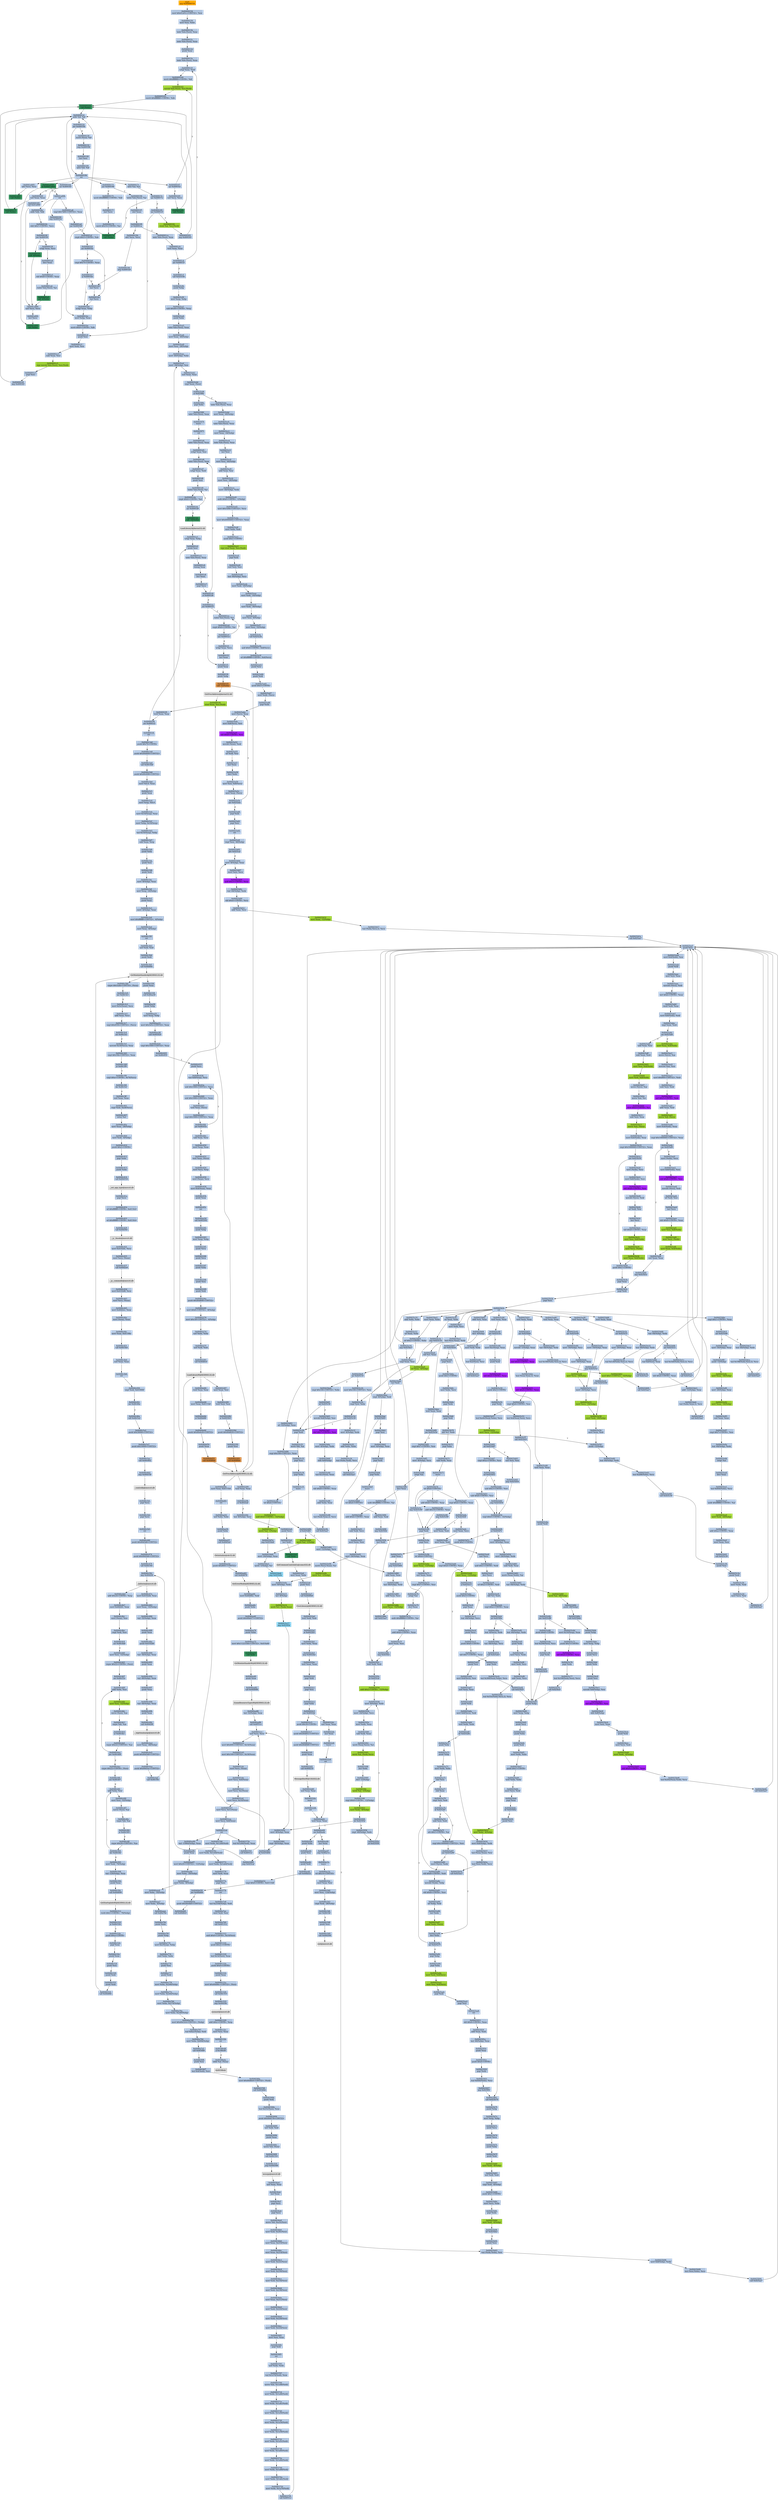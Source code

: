strict digraph G {
	graph [bgcolor=transparent,
		name=G
	];
	node [color=lightsteelblue,
		fillcolor=lightsteelblue,
		shape=rectangle,
		style=filled
	];
	a0x00425a22jmp_0x00400154	[color=lightgrey,
		fillcolor=orange,
		label="start\njmp 0x00400154"];
	a0x00400154movl_0x41a01cUINT32_esi	[label="0x00400154\nmovl $0x41a01c<UINT32>, %esi"];
	a0x00425a22jmp_0x00400154 -> a0x00400154movl_0x41a01cUINT32_esi	[color="#000000"];
	a0x00400159movl_esi_ebx	[label="0x00400159\nmovl %esi, %ebx"];
	a0x00400154movl_0x41a01cUINT32_esi -> a0x00400159movl_esi_ebx	[color="#000000"];
	a0x0040015blodsl_ds_esi__eax	[label="0x0040015b\nlodsl %ds:(%esi), %eax"];
	a0x00400159movl_esi_ebx -> a0x0040015blodsl_ds_esi__eax	[color="#000000"];
	a0x0040015clodsl_ds_esi__eax	[label="0x0040015c\nlodsl %ds:(%esi), %eax"];
	a0x0040015blodsl_ds_esi__eax -> a0x0040015clodsl_ds_esi__eax	[color="#000000"];
	a0x0040015dpushl_eax	[label="0x0040015d\npushl %eax"];
	a0x0040015clodsl_ds_esi__eax -> a0x0040015dpushl_eax	[color="#000000"];
	a0x0040015elodsl_ds_esi__eax	[label="0x0040015e\nlodsl %ds:(%esi), %eax"];
	a0x0040015dpushl_eax -> a0x0040015elodsl_ds_esi__eax	[color="#000000"];
	a0x0040015fxchgl_eax_edi	[label="0x0040015f\nxchgl %eax, %edi"];
	a0x0040015elodsl_ds_esi__eax -> a0x0040015fxchgl_eax_edi	[color="#000000"];
	a0x00400160movb_0xffffff80UINT8_dl	[label="0x00400160\nmovb $0xffffff80<UINT8>, %dl"];
	a0x0040015fxchgl_eax_edi -> a0x00400160movb_0xffffff80UINT8_dl	[color="#000000"];
	a0x00400162movsb_ds_esi__es_edi_	[color=yellowgreen,
		fillcolor=yellowgreen,
		label="0x00400162\nmovsb %ds:(%esi), %es:(%edi)"];
	a0x00400160movb_0xffffff80UINT8_dl -> a0x00400162movsb_ds_esi__es_edi_	[color="#000000"];
	a0x00400163movb_0xffffff80UINT8_dh	[label="0x00400163\nmovb $0xffffff80<UINT8>, %dh"];
	a0x00400162movsb_ds_esi__es_edi_ -> a0x00400163movb_0xffffff80UINT8_dh	[color="#000000"];
	a0x00400165call_ebx_	[color=seagreen,
		fillcolor=seagreen,
		label="0x00400165\ncall (%ebx)"];
	a0x00400163movb_0xffffff80UINT8_dh -> a0x00400165call_ebx_	[color="#000000"];
	a0x0040012caddb_dl_dl	[label="0x0040012c\naddb %dl, %dl"];
	a0x00400165call_ebx_ -> a0x0040012caddb_dl_dl	[color="#000000"];
	a0x0040012ejne_0x40010b	[label="0x0040012e\njne 0x40010b"];
	a0x0040012caddb_dl_dl -> a0x0040012ejne_0x40010b	[color="#000000"];
	a0x00400130movb_esi__dl	[label="0x00400130\nmovb (%esi), %dl"];
	a0x0040012ejne_0x40010b -> a0x00400130movb_esi__dl	[color="#000000",
		label=F];
	a0x0040010bret	[label="0x0040010b\nret"];
	a0x0040012ejne_0x40010b -> a0x0040010bret	[color="#000000",
		label=T];
	a0x00400132jmp_0x400108	[label="0x00400132\njmp 0x400108"];
	a0x00400130movb_esi__dl -> a0x00400132jmp_0x400108	[color="#000000"];
	a0x00400108incl_esi	[label="0x00400108\nincl %esi"];
	a0x00400132jmp_0x400108 -> a0x00400108incl_esi	[color="#000000"];
	a0x00400109adcb_dl_dl	[label="0x00400109\nadcb %dl, %dl"];
	a0x00400108incl_esi -> a0x00400109adcb_dl_dl	[color="#000000"];
	a0x00400109adcb_dl_dl -> a0x0040010bret	[color="#000000"];
	a0x00400167jae_0x400162	[label="0x00400167\njae 0x400162"];
	a0x0040010bret -> a0x00400167jae_0x400162	[color="#000000"];
	a0x0040016djae_0x400185	[label="0x0040016d\njae 0x400185"];
	a0x0040010bret -> a0x0040016djae_0x400185	[color="#000000"];
	a0x00400173jae_0x400196	[label="0x00400173\njae 0x400196"];
	a0x0040010bret -> a0x00400173jae_0x400196	[color="#000000"];
	a0x0040017cadcb_al_al	[label="0x0040017c\nadcb %al, %al"];
	a0x0040010bret -> a0x0040017cadcb_al_al	[color="#000000"];
	a0x0041a005adcl_ecx_ecx	[label="0x0041a005\nadcl %ecx, %ecx"];
	a0x0040010bret -> a0x0041a005adcl_ecx_ecx	[color="#000000"];
	a0x0041a009jb_0x0041a003	[color=seagreen,
		fillcolor=seagreen,
		label="0x0041a009\njb 0x0041a003"];
	a0x0040010bret -> a0x0041a009jb_0x0041a003	[color="#000000"];
	a0x00400167jae_0x400162 -> a0x00400162movsb_ds_esi__es_edi_	[color="#000000",
		label=T];
	a0x00400169xorl_ecx_ecx	[label="0x00400169\nxorl %ecx, %ecx"];
	a0x00400167jae_0x400162 -> a0x00400169xorl_ecx_ecx	[color="#000000",
		label=F];
	a0x0040016bcall_ebx_	[color=seagreen,
		fillcolor=seagreen,
		label="0x0040016b\ncall (%ebx)"];
	a0x00400169xorl_ecx_ecx -> a0x0040016bcall_ebx_	[color="#000000"];
	a0x0040016bcall_ebx_ -> a0x0040012caddb_dl_dl	[color="#000000"];
	a0x0040016fxorl_eax_eax	[label="0x0040016f\nxorl %eax, %eax"];
	a0x0040016djae_0x400185 -> a0x0040016fxorl_eax_eax	[color="#000000",
		label=F];
	a0x00400185call_0x41a000	[label="0x00400185\ncall 0x41a000"];
	a0x0040016djae_0x400185 -> a0x00400185call_0x41a000	[color="#000000",
		label=T];
	a0x00400171call_ebx_	[color=seagreen,
		fillcolor=seagreen,
		label="0x00400171\ncall (%ebx)"];
	a0x0040016fxorl_eax_eax -> a0x00400171call_ebx_	[color="#000000"];
	a0x00400171call_ebx_ -> a0x0040012caddb_dl_dl	[color="#000000"];
	a0x00400175movb_0xffffff80UINT8_dh	[label="0x00400175\nmovb $0xffffff80<UINT8>, %dh"];
	a0x00400173jae_0x400196 -> a0x00400175movb_0xffffff80UINT8_dh	[color="#000000",
		label=F];
	a0x00400196lodsb_ds_esi__al	[label="0x00400196\nlodsb %ds:(%esi), %al"];
	a0x00400173jae_0x400196 -> a0x00400196lodsb_ds_esi__al	[color="#000000",
		label=T];
	a0x00400177incl_ecx	[label="0x00400177\nincl %ecx"];
	a0x00400175movb_0xffffff80UINT8_dh -> a0x00400177incl_ecx	[color="#000000"];
	a0x00400178movb_0x10UINT8_al	[label="0x00400178\nmovb $0x10<UINT8>, %al"];
	a0x00400177incl_ecx -> a0x00400178movb_0x10UINT8_al	[color="#000000"];
	a0x0040017acall_ebx_	[color=seagreen,
		fillcolor=seagreen,
		label="0x0040017a\ncall (%ebx)"];
	a0x00400178movb_0x10UINT8_al -> a0x0040017acall_ebx_	[color="#000000"];
	a0x0040017acall_ebx_ -> a0x0040012caddb_dl_dl	[color="#000000"];
	a0x0040017ejae_0x40017a	[label="0x0040017e\njae 0x40017a"];
	a0x0040017cadcb_al_al -> a0x0040017ejae_0x40017a	[color="#000000"];
	a0x0040017ejae_0x40017a -> a0x0040017acall_ebx_	[color="#000000",
		label=T];
	a0x00400180jne_0x4001c0	[label="0x00400180\njne 0x4001c0"];
	a0x0040017ejae_0x40017a -> a0x00400180jne_0x4001c0	[color="#000000",
		label=F];
	a0x00400182stosb_al_es_edi_	[color=yellowgreen,
		fillcolor=yellowgreen,
		label="0x00400182\nstosb %al, %es:(%edi)"];
	a0x00400180jne_0x4001c0 -> a0x00400182stosb_al_es_edi_	[color="#000000",
		label=F];
	a0x004001c0pushl_esi	[label="0x004001c0\npushl %esi"];
	a0x00400180jne_0x4001c0 -> a0x004001c0pushl_esi	[color="#000000",
		label=T];
	a0x00400183jmp_0x400165	[label="0x00400183\njmp 0x400165"];
	a0x00400182stosb_al_es_edi_ -> a0x00400183jmp_0x400165	[color="#000000"];
	a0x00400183jmp_0x400165 -> a0x00400165call_ebx_	[color="#000000"];
	a0x004001c1movl_edi_esi	[label="0x004001c1\nmovl %edi, %esi"];
	a0x004001c0pushl_esi -> a0x004001c1movl_edi_esi	[color="#000000"];
	a0x004001c3subl_eax_esi	[label="0x004001c3\nsubl %eax, %esi"];
	a0x004001c1movl_edi_esi -> a0x004001c3subl_eax_esi	[color="#000000"];
	a0x004001c5repz_movsb_ds_esi__es_edi_	[color=yellowgreen,
		fillcolor=yellowgreen,
		label="0x004001c5\nrepz movsb %ds:(%esi), %es:(%edi)"];
	a0x004001c3subl_eax_esi -> a0x004001c5repz_movsb_ds_esi__es_edi_	[color="#000000"];
	a0x004001c7popl_esi	[label="0x004001c7\npopl %esi"];
	a0x004001c5repz_movsb_ds_esi__es_edi_ -> a0x004001c7popl_esi	[color="#000000"];
	a0x004001c8jmp_0x400165	[label="0x004001c8\njmp 0x400165"];
	a0x004001c7popl_esi -> a0x004001c8jmp_0x400165	[color="#000000"];
	a0x004001c8jmp_0x400165 -> a0x00400165call_ebx_	[color="#000000"];
	a0x00400197shrl_eax	[label="0x00400197\nshrl %eax"];
	a0x00400196lodsb_ds_esi__al -> a0x00400197shrl_eax	[color="#000000"];
	a0x00400199je_0x4001ca	[label="0x00400199\nje 0x4001ca"];
	a0x00400197shrl_eax -> a0x00400199je_0x4001ca	[color="#000000"];
	a0x0040019badcl_ecx_ecx	[label="0x0040019b\nadcl %ecx, %ecx"];
	a0x00400199je_0x4001ca -> a0x0040019badcl_ecx_ecx	[color="#000000",
		label=F];
	a0x004001calodsl_ds_esi__eax	[label="0x004001ca\nlodsl %ds:(%esi), %eax"];
	a0x00400199je_0x4001ca -> a0x004001calodsl_ds_esi__eax	[color="#000000",
		label=T];
	a0x0040019djmp_0x4001b9	[label="0x0040019d\njmp 0x4001b9"];
	a0x0040019badcl_ecx_ecx -> a0x0040019djmp_0x4001b9	[color="#000000"];
	a0x004001b9incl_ecx	[label="0x004001b9\nincl %ecx"];
	a0x0040019djmp_0x4001b9 -> a0x004001b9incl_ecx	[color="#000000"];
	a0x004001baincl_ecx	[label="0x004001ba\nincl %ecx"];
	a0x004001b9incl_ecx -> a0x004001baincl_ecx	[color="#000000"];
	a0x004001bbxchgl_eax_ebp	[label="0x004001bb\nxchgl %eax, %ebp"];
	a0x004001baincl_ecx -> a0x004001bbxchgl_eax_ebp	[color="#000000"];
	a0x004001bcmovl_ebp_eax	[label="0x004001bc\nmovl %ebp, %eax"];
	a0x004001bbxchgl_eax_ebp -> a0x004001bcmovl_ebp_eax	[color="#000000"];
	a0x004001bemovb_0x0UINT8_dh	[label="0x004001be\nmovb $0x0<UINT8>, %dh"];
	a0x004001bcmovl_ebp_eax -> a0x004001bemovb_0x0UINT8_dh	[color="#000000"];
	a0x004001bemovb_0x0UINT8_dh -> a0x004001c0pushl_esi	[color="#000000"];
	a0x0041a000xorl_ecx_ecx	[label="0x0041a000\nxorl %ecx, %ecx"];
	a0x00400185call_0x41a000 -> a0x0041a000xorl_ecx_ecx	[color="#000000"];
	a0x0041a002incl_ecx	[label="0x0041a002\nincl %ecx"];
	a0x0041a000xorl_ecx_ecx -> a0x0041a002incl_ecx	[color="#000000"];
	a0x0041a003call_ebx_	[color=seagreen,
		fillcolor=seagreen,
		label="0x0041a003\ncall (%ebx)"];
	a0x0041a002incl_ecx -> a0x0041a003call_ebx_	[color="#000000"];
	a0x0041a003call_ebx_ -> a0x0040012caddb_dl_dl	[color="#000000"];
	a0x0041a007call_ebx_	[color=seagreen,
		fillcolor=seagreen,
		label="0x0041a007\ncall (%ebx)"];
	a0x0041a005adcl_ecx_ecx -> a0x0041a007call_ebx_	[color="#000000"];
	a0x0041a007call_ebx_ -> a0x0040012caddb_dl_dl	[color="#000000"];
	a0x0041a009jb_0x0041a003 -> a0x0041a003call_ebx_	[color="#000000",
		label=T];
	a0x0041a00bret	[label="0x0041a00b\nret"];
	a0x0041a009jb_0x0041a003 -> a0x0041a00bret	[color="#000000",
		label=F];
	a0x0040018aaddb_dh_dh	[label="0x0040018a\naddb %dh, %dh"];
	a0x0041a00bret -> a0x0040018aaddb_dh_dh	[color="#000000"];
	a0x00400194jmp_0x4001bc	[label="0x00400194\njmp 0x4001bc"];
	a0x0041a00bret -> a0x00400194jmp_0x4001bc	[color="#000000"];
	a0x004001a8cmpl_0x7d00UINT32_eax	[label="0x004001a8\ncmpl $0x7d00<UINT32>, %eax"];
	a0x0041a00bret -> a0x004001a8cmpl_0x7d00UINT32_eax	[color="#000000"];
	a0x0040018csbbl_0x1UINT8_ecx	[label="0x0040018c\nsbbl $0x1<UINT8>, %ecx"];
	a0x0040018aaddb_dh_dh -> a0x0040018csbbl_0x1UINT8_ecx	[color="#000000"];
	a0x0040018fjne_0x40019f	[label="0x0040018f\njne 0x40019f"];
	a0x0040018csbbl_0x1UINT8_ecx -> a0x0040018fjne_0x40019f	[color="#000000"];
	a0x00400191call__4ebx_	[color=seagreen,
		fillcolor=seagreen,
		label="0x00400191\ncall -4(%ebx)"];
	a0x0040018fjne_0x40019f -> a0x00400191call__4ebx_	[color="#000000",
		label=F];
	a0x0040019fxchgl_eax_ecx	[label="0x0040019f\nxchgl %eax, %ecx"];
	a0x0040018fjne_0x40019f -> a0x0040019fxchgl_eax_ecx	[color="#000000",
		label=T];
	a0x00400191call__4ebx_ -> a0x0041a000xorl_ecx_ecx	[color="#000000"];
	a0x00400194jmp_0x4001bc -> a0x004001bcmovl_ebp_eax	[color="#000000"];
	a0x004001a0decl_eax	[label="0x004001a0\ndecl %eax"];
	a0x0040019fxchgl_eax_ecx -> a0x004001a0decl_eax	[color="#000000"];
	a0x004001a1shll_0x8UINT8_eax	[label="0x004001a1\nshll $0x8<UINT8>, %eax"];
	a0x004001a0decl_eax -> a0x004001a1shll_0x8UINT8_eax	[color="#000000"];
	a0x004001a4lodsb_ds_esi__al	[label="0x004001a4\nlodsb %ds:(%esi), %al"];
	a0x004001a1shll_0x8UINT8_eax -> a0x004001a4lodsb_ds_esi__al	[color="#000000"];
	a0x004001a5call__4ebx_	[color=seagreen,
		fillcolor=seagreen,
		label="0x004001a5\ncall -4(%ebx)"];
	a0x004001a4lodsb_ds_esi__al -> a0x004001a5call__4ebx_	[color="#000000"];
	a0x004001a5call__4ebx_ -> a0x0041a000xorl_ecx_ecx	[color="#000000"];
	a0x004001adjae_0x4001b9	[label="0x004001ad\njae 0x4001b9"];
	a0x004001a8cmpl_0x7d00UINT32_eax -> a0x004001adjae_0x4001b9	[color="#000000"];
	a0x004001afcmpb_0x5UINT8_ah	[label="0x004001af\ncmpb $0x5<UINT8>, %ah"];
	a0x004001adjae_0x4001b9 -> a0x004001afcmpb_0x5UINT8_ah	[color="#000000",
		label=F];
	a0x004001b2jae_0x4001ba	[label="0x004001b2\njae 0x4001ba"];
	a0x004001afcmpb_0x5UINT8_ah -> a0x004001b2jae_0x4001ba	[color="#000000"];
	a0x004001b2jae_0x4001ba -> a0x004001baincl_ecx	[color="#000000",
		label=T];
	a0x004001b4cmpl_0x7fUINT8_eax	[label="0x004001b4\ncmpl $0x7f<UINT8>, %eax"];
	a0x004001b2jae_0x4001ba -> a0x004001b4cmpl_0x7fUINT8_eax	[color="#000000",
		label=F];
	a0x004001b7ja_0x4001bb	[label="0x004001b7\nja 0x4001bb"];
	a0x004001b4cmpl_0x7fUINT8_eax -> a0x004001b7ja_0x4001bb	[color="#000000"];
	a0x004001b7ja_0x4001bb -> a0x004001b9incl_ecx	[color="#000000",
		label=F];
	a0x004001b7ja_0x4001bb -> a0x004001bbxchgl_eax_ebp	[color="#000000",
		label=T];
	a0x004001cbtestl_eax_eax	[label="0x004001cb\ntestl %eax, %eax"];
	a0x004001calodsl_ds_esi__eax -> a0x004001cbtestl_eax_eax	[color="#000000"];
	a0x004001cdjne_0x40015f	[label="0x004001cd\njne 0x40015f"];
	a0x004001cbtestl_eax_eax -> a0x004001cdjne_0x40015f	[color="#000000"];
	a0x004001cdjne_0x40015f -> a0x0040015fxchgl_eax_edi	[color="#000000",
		label=T];
	a0x004001cfcall_0x425c9e	[label="0x004001cf\ncall 0x425c9e"];
	a0x004001cdjne_0x40015f -> a0x004001cfcall_0x425c9e	[color="#000000",
		label=F];
	a0x00425c9epushl_ebp	[label="0x00425c9e\npushl %ebp"];
	a0x004001cfcall_0x425c9e -> a0x00425c9epushl_ebp	[color="#000000"];
	a0x00425c9fmovl_esp_ebp	[label="0x00425c9f\nmovl %esp, %ebp"];
	a0x00425c9epushl_ebp -> a0x00425c9fmovl_esp_ebp	[color="#000000"];
	a0x00425ca1subl_0x40UINT8_esp	[label="0x00425ca1\nsubl $0x40<UINT8>, %esp"];
	a0x00425c9fmovl_esp_ebp -> a0x00425ca1subl_0x40UINT8_esp	[color="#000000"];
	a0x00425ca4pushl_ebx	[label="0x00425ca4\npushl %ebx"];
	a0x00425ca1subl_0x40UINT8_esp -> a0x00425ca4pushl_ebx	[color="#000000"];
	a0x00425ca5lodsl_ds_esi__eax	[label="0x00425ca5\nlodsl %ds:(%esi), %eax"];
	a0x00425ca4pushl_ebx -> a0x00425ca5lodsl_ds_esi__eax	[color="#000000"];
	a0x00425ca6movl_eax__40ebp_	[label="0x00425ca6\nmovl %eax, -40(%ebp)"];
	a0x00425ca5lodsl_ds_esi__eax -> a0x00425ca6movl_eax__40ebp_	[color="#000000"];
	a0x00425ca9movl_esi__28ebp_	[label="0x00425ca9\nmovl %esi, -28(%ebp)"];
	a0x00425ca6movl_eax__40ebp_ -> a0x00425ca9movl_esi__28ebp_	[color="#000000"];
	a0x00425cacmovl__40ebp__ebx	[label="0x00425cac\nmovl -40(%ebp), %ebx"];
	a0x00425ca9movl_esi__28ebp_ -> a0x00425cacmovl__40ebp__ebx	[color="#000000"];
	a0x00425cafmovl__28ebp__esi	[label="0x00425caf\nmovl -28(%ebp), %esi"];
	a0x00425cacmovl__40ebp__ebx -> a0x00425cafmovl__28ebp__esi	[color="#000000"];
	a0x00425cb2xorl_eax_eax	[label="0x00425cb2\nxorl %eax, %eax"];
	a0x00425cafmovl__28ebp__esi -> a0x00425cb2xorl_eax_eax	[color="#000000"];
	a0x00425cb4cmpl_eax_esi_	[label="0x00425cb4\ncmpl %eax, (%esi)"];
	a0x00425cb2xorl_eax_eax -> a0x00425cb4cmpl_eax_esi_	[color="#000000"];
	a0x00425cb6je_0x425f6e	[label="0x00425cb6\nje 0x425f6e"];
	a0x00425cb4cmpl_eax_esi_ -> a0x00425cb6je_0x425f6e	[color="#000000"];
	a0x00425cbclodsl_ds_esi__eax	[label="0x00425cbc\nlodsl %ds:(%esi), %eax"];
	a0x00425cb6je_0x425f6e -> a0x00425cbclodsl_ds_esi__eax	[color="#000000",
		label=F];
	a0x00425f6epopl_ebx	[label="0x00425f6e\npopl %ebx"];
	a0x00425cb6je_0x425f6e -> a0x00425f6epopl_ebx	[color="#000000",
		label=T];
	a0x00425cbdmovl_eax__40ebp_	[label="0x00425cbd\nmovl %eax, -40(%ebp)"];
	a0x00425cbclodsl_ds_esi__eax -> a0x00425cbdmovl_eax__40ebp_	[color="#000000"];
	a0x00425cc0lodsl_ds_esi__eax	[label="0x00425cc0\nlodsl %ds:(%esi), %eax"];
	a0x00425cbdmovl_eax__40ebp_ -> a0x00425cc0lodsl_ds_esi__eax	[color="#000000"];
	a0x00425cc1movl_eax__24ebp_	[label="0x00425cc1\nmovl %eax, -24(%ebp)"];
	a0x00425cc0lodsl_ds_esi__eax -> a0x00425cc1movl_eax__24ebp_	[color="#000000"];
	a0x00425cc4lodsl_ds_esi__eax	[label="0x00425cc4\nlodsl %ds:(%esi), %eax"];
	a0x00425cc1movl_eax__24ebp_ -> a0x00425cc4lodsl_ds_esi__eax	[color="#000000"];
	a0x00425cc5incl_esi	[label="0x00425cc5\nincl %esi"];
	a0x00425cc4lodsl_ds_esi__eax -> a0x00425cc5incl_esi	[color="#000000"];
	a0x00425cc6movl_esi__44ebp_	[label="0x00425cc6\nmovl %esi, -44(%ebp)"];
	a0x00425cc5incl_esi -> a0x00425cc6movl_esi__44ebp_	[color="#000000"];
	a0x00425cc9addl_eax_esi	[label="0x00425cc9\naddl %eax, %esi"];
	a0x00425cc6movl_esi__44ebp_ -> a0x00425cc9addl_eax_esi	[color="#000000"];
	a0x00425ccbmovl_esi__28ebp_	[label="0x00425ccb\nmovl %esi, -28(%ebp)"];
	a0x00425cc9addl_eax_esi -> a0x00425ccbmovl_esi__28ebp_	[color="#000000"];
	a0x00425ccemovl__44ebp__edx	[label="0x00425cce\nmovl -44(%ebp), %edx"];
	a0x00425ccbmovl_esi__28ebp_ -> a0x00425ccemovl__44ebp__edx	[color="#000000"];
	a0x00425cd1andb_0x0UINT8__1ebp_	[label="0x00425cd1\nandb $0x0<UINT8>, -1(%ebp)"];
	a0x00425ccemovl__44ebp__edx -> a0x00425cd1andb_0x0UINT8__1ebp_	[color="#000000"];
	a0x00425cd5movl_0x1b9bUINT32_ecx	[label="0x00425cd5\nmovl $0x1b9b<UINT32>, %ecx"];
	a0x00425cd1andb_0x0UINT8__1ebp_ -> a0x00425cd5movl_0x1b9bUINT32_ecx	[color="#000000"];
	a0x00425cdamovl_0x4000400UINT32_eax	[label="0x00425cda\nmovl $0x4000400<UINT32>, %eax"];
	a0x00425cd5movl_0x1b9bUINT32_ecx -> a0x00425cdamovl_0x4000400UINT32_eax	[color="#000000"];
	a0x00425cdfmovl_ebx_edi	[label="0x00425cdf\nmovl %ebx, %edi"];
	a0x00425cdamovl_0x4000400UINT32_eax -> a0x00425cdfmovl_ebx_edi	[color="#000000"];
	a0x00425ce1pushl_0x1UINT8	[label="0x00425ce1\npushl $0x1<UINT8>"];
	a0x00425cdfmovl_ebx_edi -> a0x00425ce1pushl_0x1UINT8	[color="#000000"];
	a0x00425ce3repz_stosl_eax_es_edi_	[color=yellowgreen,
		fillcolor=yellowgreen,
		label="0x00425ce3\nrepz stosl %eax, %es:(%edi)"];
	a0x00425ce1pushl_0x1UINT8 -> a0x00425ce3repz_stosl_eax_es_edi_	[color="#000000"];
	a0x00425ce5popl_edi	[label="0x00425ce5\npopl %edi"];
	a0x00425ce3repz_stosl_eax_es_edi_ -> a0x00425ce5popl_edi	[color="#000000"];
	a0x00425ce6xorl_esi_esi	[label="0x00425ce6\nxorl %esi, %esi"];
	a0x00425ce5popl_edi -> a0x00425ce6xorl_esi_esi	[color="#000000"];
	a0x00425ce8leal__64ebp__ecx	[label="0x00425ce8\nleal -64(%ebp), %ecx"];
	a0x00425ce6xorl_esi_esi -> a0x00425ce8leal__64ebp__ecx	[color="#000000"];
	a0x00425cebmovl_edi__20ebp_	[label="0x00425ceb\nmovl %edi, -20(%ebp)"];
	a0x00425ce8leal__64ebp__ecx -> a0x00425cebmovl_edi__20ebp_	[color="#000000"];
	a0x00425ceemovl_edi__16ebp_	[label="0x00425cee\nmovl %edi, -16(%ebp)"];
	a0x00425cebmovl_edi__20ebp_ -> a0x00425ceemovl_edi__16ebp_	[color="#000000"];
	a0x00425cf1movl_edi__36ebp_	[label="0x00425cf1\nmovl %edi, -36(%ebp)"];
	a0x00425ceemovl_edi__16ebp_ -> a0x00425cf1movl_edi__36ebp_	[color="#000000"];
	a0x00425cf4movl_esi__8ebp_	[label="0x00425cf4\nmovl %esi, -8(%ebp)"];
	a0x00425cf1movl_edi__36ebp_ -> a0x00425cf4movl_esi__8ebp_	[color="#000000"];
	a0x00425cf7movl_esi__32ebp_	[label="0x00425cf7\nmovl %esi, -32(%ebp)"];
	a0x00425cf4movl_esi__8ebp_ -> a0x00425cf7movl_esi__32ebp_	[color="#000000"];
	a0x00425cfacall_0x425a3b	[label="0x00425cfa\ncall 0x425a3b"];
	a0x00425cf7movl_esi__32ebp_ -> a0x00425cfacall_0x425a3b	[color="#000000"];
	a0x00425a3bandl_0x0UINT8_0x8ecx_	[label="0x00425a3b\nandl $0x0<UINT8>, 0x8(%ecx)"];
	a0x00425cfacall_0x425a3b -> a0x00425a3bandl_0x0UINT8_0x8ecx_	[color="#000000"];
	a0x00425a3forl_0xffffffffUINT8_0x4ecx_	[label="0x00425a3f\norl $0xffffffff<UINT8>, 0x4(%ecx)"];
	a0x00425a3bandl_0x0UINT8_0x8ecx_ -> a0x00425a3forl_0xffffffffUINT8_0x4ecx_	[color="#000000"];
	a0x00425a43pushl_esi	[label="0x00425a43\npushl %esi"];
	a0x00425a3forl_0xffffffffUINT8_0x4ecx_ -> a0x00425a43pushl_esi	[color="#000000"];
	a0x00425a44pushl_edi	[label="0x00425a44\npushl %edi"];
	a0x00425a43pushl_esi -> a0x00425a44pushl_edi	[color="#000000"];
	a0x00425a45pushl_0x5UINT8	[label="0x00425a45\npushl $0x5<UINT8>"];
	a0x00425a44pushl_edi -> a0x00425a45pushl_0x5UINT8	[color="#000000"];
	a0x00425a47movl_edx_ecx_	[label="0x00425a47\nmovl %edx, (%ecx)"];
	a0x00425a45pushl_0x5UINT8 -> a0x00425a47movl_edx_ecx_	[color="#000000"];
	a0x00425a49popl_edx	[label="0x00425a49\npopl %edx"];
	a0x00425a47movl_edx_ecx_ -> a0x00425a49popl_edx	[color="#000000"];
	a0x00425a4amovl_ecx__eax	[label="0x00425a4a\nmovl (%ecx), %eax"];
	a0x00425a49popl_edx -> a0x00425a4amovl_ecx__eax	[color="#000000"];
	a0x00425a4cmovl_0x8ecx__esi	[label="0x00425a4c\nmovl 0x8(%ecx), %esi"];
	a0x00425a4amovl_ecx__eax -> a0x00425a4cmovl_0x8ecx__esi	[color="#000000"];
	a0x00425a4fshll_0x8UINT8_esi	[color=purple,
		fillcolor=purple,
		label="0x00425a4f\nshll $0x8<UINT8>, %esi"];
	a0x00425a4cmovl_0x8ecx__esi -> a0x00425a4fshll_0x8UINT8_esi	[color="#000000"];
	a0x00425a52movzbl_eax__edi	[label="0x00425a52\nmovzbl (%eax), %edi"];
	a0x00425a4fshll_0x8UINT8_esi -> a0x00425a52movzbl_eax__edi	[color="#000000"];
	a0x00425a55orl_edi_esi	[label="0x00425a55\norl %edi, %esi"];
	a0x00425a52movzbl_eax__edi -> a0x00425a55orl_edi_esi	[color="#000000"];
	a0x00425a57incl_eax	[label="0x00425a57\nincl %eax"];
	a0x00425a55orl_edi_esi -> a0x00425a57incl_eax	[color="#000000"];
	a0x00425a58decl_edx	[label="0x00425a58\ndecl %edx"];
	a0x00425a57incl_eax -> a0x00425a58decl_edx	[color="#000000"];
	a0x00425a59movl_esi_0x8ecx_	[label="0x00425a59\nmovl %esi, 0x8(%ecx)"];
	a0x00425a58decl_edx -> a0x00425a59movl_esi_0x8ecx_	[color="#000000"];
	a0x00425a5cmovl_eax_ecx_	[label="0x00425a5c\nmovl %eax, (%ecx)"];
	a0x00425a59movl_esi_0x8ecx_ -> a0x00425a5cmovl_eax_ecx_	[color="#000000"];
	a0x00425a5ejne_0x425a4a	[label="0x00425a5e\njne 0x425a4a"];
	a0x00425a5cmovl_eax_ecx_ -> a0x00425a5ejne_0x425a4a	[color="#000000"];
	a0x00425a5ejne_0x425a4a -> a0x00425a4amovl_ecx__eax	[color="#000000",
		label=T];
	a0x00425a60popl_edi	[label="0x00425a60\npopl %edi"];
	a0x00425a5ejne_0x425a4a -> a0x00425a60popl_edi	[color="#000000",
		label=F];
	a0x00425a61popl_esi	[label="0x00425a61\npopl %esi"];
	a0x00425a60popl_edi -> a0x00425a61popl_esi	[color="#000000"];
	a0x00425a62ret	[label="0x00425a62\nret"];
	a0x00425a61popl_esi -> a0x00425a62ret	[color="#000000"];
	a0x00425cffcmpl_esi__40ebp_	[label="0x00425cff\ncmpl %esi, -40(%ebp)"];
	a0x00425a62ret -> a0x00425cffcmpl_esi__40ebp_	[color="#000000"];
	a0x00425d02jbe_0x425caf	[label="0x00425d02\njbe 0x425caf"];
	a0x00425cffcmpl_esi__40ebp_ -> a0x00425d02jbe_0x425caf	[color="#000000"];
	a0x00425d04movl__8ebp__eax	[label="0x00425d04\nmovl -8(%ebp), %eax"];
	a0x00425d02jbe_0x425caf -> a0x00425d04movl__8ebp__eax	[color="#000000",
		label=F];
	a0x00425d07movl_esi_ecx	[label="0x00425d07\nmovl %esi, %ecx"];
	a0x00425d04movl__8ebp__eax -> a0x00425d07movl_esi_ecx	[color="#000000"];
	a0x00425d09andl_0x3UINT8_eax	[color=purple,
		fillcolor=purple,
		label="0x00425d09\nandl $0x3<UINT8>, %eax"];
	a0x00425d07movl_esi_ecx -> a0x00425d09andl_0x3UINT8_eax	[color="#000000"];
	a0x00425d0cleal__64ebp__edx	[label="0x00425d0c\nleal -64(%ebp), %edx"];
	a0x00425d09andl_0x3UINT8_eax -> a0x00425d0cleal__64ebp__edx	[color="#000000"];
	a0x00425d0fshll_0x4UINT8_ecx	[label="0x00425d0f\nshll $0x4<UINT8>, %ecx"];
	a0x00425d0cleal__64ebp__edx -> a0x00425d0fshll_0x4UINT8_ecx	[color="#000000"];
	a0x00425d12addl_eax_ecx	[label="0x00425d12\naddl %eax, %ecx"];
	a0x00425d0fshll_0x4UINT8_ecx -> a0x00425d12addl_eax_ecx	[color="#000000"];
	a0x00425d14movl_eax__12ebp_	[color=yellowgreen,
		fillcolor=yellowgreen,
		label="0x00425d14\nmovl %eax, -12(%ebp)"];
	a0x00425d12addl_eax_ecx -> a0x00425d14movl_eax__12ebp_	[color="#000000"];
	a0x00425d17leal_ebxecx2__ecx	[label="0x00425d17\nleal (%ebx,%ecx,2), %ecx"];
	a0x00425d14movl_eax__12ebp_ -> a0x00425d17leal_ebxecx2__ecx	[color="#000000"];
	a0x00425d1acall_0x425aa7	[label="0x00425d1a\ncall 0x425aa7"];
	a0x00425d17leal_ebxecx2__ecx -> a0x00425d1acall_0x425aa7	[color="#000000"];
	a0x00425aa7pushl_esi	[label="0x00425aa7\npushl %esi"];
	a0x00425d1acall_0x425aa7 -> a0x00425aa7pushl_esi	[color="#000000"];
	a0x00425aa8movl_0x4edx__esi	[label="0x00425aa8\nmovl 0x4(%edx), %esi"];
	a0x00425aa7pushl_esi -> a0x00425aa8movl_0x4edx__esi	[color="#000000"];
	a0x00425aabpushl_edi	[label="0x00425aab\npushl %edi"];
	a0x00425aa8movl_0x4edx__esi -> a0x00425aabpushl_edi	[color="#000000"];
	a0x00425aacmovl_esi_eax	[label="0x00425aac\nmovl %esi, %eax"];
	a0x00425aabpushl_edi -> a0x00425aacmovl_esi_eax	[color="#000000"];
	a0x00425aaemovzwl_ecx__edi	[label="0x00425aae\nmovzwl (%ecx), %edi"];
	a0x00425aacmovl_esi_eax -> a0x00425aaemovzwl_ecx__edi	[color="#000000"];
	a0x00425ab1shrl_0xbUINT8_eax	[label="0x00425ab1\nshrl $0xb<UINT8>, %eax"];
	a0x00425aaemovzwl_ecx__edi -> a0x00425ab1shrl_0xbUINT8_eax	[color="#000000"];
	a0x00425ab4imull_edi_eax	[label="0x00425ab4\nimull %edi, %eax"];
	a0x00425ab1shrl_0xbUINT8_eax -> a0x00425ab4imull_edi_eax	[color="#000000"];
	a0x00425ab7movl_0x8edx__edi	[label="0x00425ab7\nmovl 0x8(%edx), %edi"];
	a0x00425ab4imull_edi_eax -> a0x00425ab7movl_0x8edx__edi	[color="#000000"];
	a0x00425abacmpl_eax_edi	[label="0x00425aba\ncmpl %eax, %edi"];
	a0x00425ab7movl_0x8edx__edi -> a0x00425abacmpl_eax_edi	[color="#000000"];
	a0x00425abcjae_0x425afd	[label="0x00425abc\njae 0x425afd"];
	a0x00425abacmpl_eax_edi -> a0x00425abcjae_0x425afd	[color="#000000"];
	a0x00425abemovl_eax_0x4edx_	[color=yellowgreen,
		fillcolor=yellowgreen,
		label="0x00425abe\nmovl %eax, 0x4(%edx)"];
	a0x00425abcjae_0x425afd -> a0x00425abemovl_eax_0x4edx_	[color="#000000",
		label=F];
	a0x00425afdsubl_eax_esi	[label="0x00425afd\nsubl %eax, %esi"];
	a0x00425abcjae_0x425afd -> a0x00425afdsubl_eax_esi	[color="#000000",
		label=T];
	a0x00425ac1movw_ecx__ax	[label="0x00425ac1\nmovw (%ecx), %ax"];
	a0x00425abemovl_eax_0x4edx_ -> a0x00425ac1movw_ecx__ax	[color="#000000"];
	a0x00425ac4movzwl_ax_esi	[label="0x00425ac4\nmovzwl %ax, %esi"];
	a0x00425ac1movw_ecx__ax -> a0x00425ac4movzwl_ax_esi	[color="#000000"];
	a0x00425ac7movl_0x800UINT32_edi	[label="0x00425ac7\nmovl $0x800<UINT32>, %edi"];
	a0x00425ac4movzwl_ax_esi -> a0x00425ac7movl_0x800UINT32_edi	[color="#000000"];
	a0x00425accsubl_esi_edi	[label="0x00425acc\nsubl %esi, %edi"];
	a0x00425ac7movl_0x800UINT32_edi -> a0x00425accsubl_esi_edi	[color="#000000"];
	a0x00425acesarl_0x5UINT8_edi	[color=purple,
		fillcolor=purple,
		label="0x00425ace\nsarl $0x5<UINT8>, %edi"];
	a0x00425accsubl_esi_edi -> a0x00425acesarl_0x5UINT8_edi	[color="#000000"];
	a0x00425ad1addl_eax_edi	[label="0x00425ad1\naddl %eax, %edi"];
	a0x00425acesarl_0x5UINT8_edi -> a0x00425ad1addl_eax_edi	[color="#000000"];
	a0x00425ad3movw_di_ecx_	[color=yellowgreen,
		fillcolor=yellowgreen,
		label="0x00425ad3\nmovw %di, (%ecx)"];
	a0x00425ad1addl_eax_edi -> a0x00425ad3movw_di_ecx_	[color="#000000"];
	a0x00425ad6movl_0x4edx__eax	[label="0x00425ad6\nmovl 0x4(%edx), %eax"];
	a0x00425ad3movw_di_ecx_ -> a0x00425ad6movl_0x4edx__eax	[color="#000000"];
	a0x00425ad9cmpl_0x1000000UINT32_eax	[label="0x00425ad9\ncmpl $0x1000000<UINT32>, %eax"];
	a0x00425ad6movl_0x4edx__eax -> a0x00425ad9cmpl_0x1000000UINT32_eax	[color="#000000"];
	a0x00425adejae_0x425af9	[label="0x00425ade\njae 0x425af9"];
	a0x00425ad9cmpl_0x1000000UINT32_eax -> a0x00425adejae_0x425af9	[color="#000000"];
	a0x00425af9xorl_eax_eax	[label="0x00425af9\nxorl %eax, %eax"];
	a0x00425adejae_0x425af9 -> a0x00425af9xorl_eax_eax	[color="#000000",
		label=T];
	a0x00425ae0movl_edx__ecx	[label="0x00425ae0\nmovl (%edx), %ecx"];
	a0x00425adejae_0x425af9 -> a0x00425ae0movl_edx__ecx	[color="#000000",
		label=F];
	a0x00425afbjmp_0x425b3c	[label="0x00425afb\njmp 0x425b3c"];
	a0x00425af9xorl_eax_eax -> a0x00425afbjmp_0x425b3c	[color="#000000"];
	a0x00425b3cpopl_edi	[label="0x00425b3c\npopl %edi"];
	a0x00425afbjmp_0x425b3c -> a0x00425b3cpopl_edi	[color="#000000"];
	a0x00425b3dpopl_esi	[label="0x00425b3d\npopl %esi"];
	a0x00425b3cpopl_edi -> a0x00425b3dpopl_esi	[color="#000000"];
	a0x00425b3eret	[label="0x00425b3e\nret"];
	a0x00425b3dpopl_esi -> a0x00425b3eret	[color="#000000"];
	a0x00425d1ftestl_eax_eax	[label="0x00425d1f\ntestl %eax, %eax"];
	a0x00425b3eret -> a0x00425d1ftestl_eax_eax	[color="#000000"];
	a0x00425d93orl__52ebp__eax	[label="0x00425d93\norl -52(%ebp), %eax"];
	a0x00425b3eret -> a0x00425d93orl__52ebp__eax	[color="#000000"];
	a0x00425dbecmpl_0x1UINT8_eax	[label="0x00425dbe\ncmpl $0x1<UINT8>, %eax"];
	a0x00425b3eret -> a0x00425dbecmpl_0x1UINT8_eax	[color="#000000"];
	a0x00425dd6testl_eax_eax	[label="0x00425dd6\ntestl %eax, %eax"];
	a0x00425b3eret -> a0x00425dd6testl_eax_eax	[color="#000000"];
	a0x00425deetestl_eax_eax	[label="0x00425dee\ntestl %eax, %eax"];
	a0x00425b3eret -> a0x00425deetestl_eax_eax	[color="#000000"];
	a0x00425c44testl_eax_eax	[label="0x00425c44\ntestl %eax, %eax"];
	a0x00425b3eret -> a0x00425c44testl_eax_eax	[color="#000000"];
	a0x00425b62addl_esi_eax	[label="0x00425b62\naddl %esi, %eax"];
	a0x00425b3eret -> a0x00425b62addl_esi_eax	[color="#000000"];
	a0x00425be2movl_eax_ebx	[label="0x00425be2\nmovl %eax, %ebx"];
	a0x00425b3eret -> a0x00425be2movl_eax_ebx	[color="#000000"];
	a0x00425c10addl_ebx_ebx	[label="0x00425c10\naddl %ebx, %ebx"];
	a0x00425b3eret -> a0x00425c10addl_ebx_ebx	[color="#000000"];
	a0x00425c2corl_eax_ebx	[label="0x00425c2c\norl %eax, %ebx"];
	a0x00425b3eret -> a0x00425c2corl_eax_ebx	[color="#000000"];
	a0x00425ba1movl_edi_ecx	[label="0x00425ba1\nmovl %edi, %ecx"];
	a0x00425b3eret -> a0x00425ba1movl_edi_ecx	[color="#000000"];
	a0x00425e28testl_eax_eax	[label="0x00425e28\ntestl %eax, %eax"];
	a0x00425b3eret -> a0x00425e28testl_eax_eax	[color="#000000"];
	a0x00425e40testl_eax_eax	[label="0x00425e40\ntestl %eax, %eax"];
	a0x00425b3eret -> a0x00425e40testl_eax_eax	[color="#000000"];
	a0x00425c68testl_eax_eax	[label="0x00425c68\ntestl %eax, %eax"];
	a0x00425b3eret -> a0x00425c68testl_eax_eax	[color="#000000"];
	a0x00425d21jne_0x425da8	[label="0x00425d21\njne 0x425da8"];
	a0x00425d1ftestl_eax_eax -> a0x00425d21jne_0x425da8	[color="#000000"];
	a0x00425d27movzbl__1ebp__eax	[label="0x00425d27\nmovzbl -1(%ebp), %eax"];
	a0x00425d21jne_0x425da8 -> a0x00425d27movzbl__1ebp__eax	[color="#000000",
		label=F];
	a0x00425da8leal__64ebp__edx	[label="0x00425da8\nleal -64(%ebp), %edx"];
	a0x00425d21jne_0x425da8 -> a0x00425da8leal__64ebp__edx	[color="#000000",
		label=T];
	a0x00425d2bshrl_0x4UINT8_eax	[color=purple,
		fillcolor=purple,
		label="0x00425d2b\nshrl $0x4<UINT8>, %eax"];
	a0x00425d27movzbl__1ebp__eax -> a0x00425d2bshrl_0x4UINT8_eax	[color="#000000"];
	a0x00425d2eleal_eaxeax2__eax	[label="0x00425d2e\nleal (%eax,%eax,2), %eax"];
	a0x00425d2bshrl_0x4UINT8_eax -> a0x00425d2eleal_eaxeax2__eax	[color="#000000"];
	a0x00425d31shll_0x9UINT8_eax	[color=purple,
		fillcolor=purple,
		label="0x00425d31\nshll $0x9<UINT8>, %eax"];
	a0x00425d2eleal_eaxeax2__eax -> a0x00425d31shll_0x9UINT8_eax	[color="#000000"];
	a0x00425d34cmpl_0x4UINT8_esi	[label="0x00425d34\ncmpl $0x4<UINT8>, %esi"];
	a0x00425d31shll_0x9UINT8_eax -> a0x00425d34cmpl_0x4UINT8_esi	[color="#000000"];
	a0x00425d37leal_0xe6ceaxebx__ecx	[label="0x00425d37\nleal 0xe6c(%eax,%ebx), %ecx"];
	a0x00425d34cmpl_0x4UINT8_esi -> a0x00425d37leal_0xe6ceaxebx__ecx	[color="#000000"];
	a0x00425d3emovl_ecx__12ebp_	[color=yellowgreen,
		fillcolor=yellowgreen,
		label="0x00425d3e\nmovl %ecx, -12(%ebp)"];
	a0x00425d37leal_0xe6ceaxebx__ecx -> a0x00425d3emovl_ecx__12ebp_	[color="#000000"];
	a0x00425d41jnl_0x425d47	[label="0x00425d41\njnl 0x425d47"];
	a0x00425d3emovl_ecx__12ebp_ -> a0x00425d41jnl_0x425d47	[color="#000000"];
	a0x00425d43xorl_esi_esi	[label="0x00425d43\nxorl %esi, %esi"];
	a0x00425d41jnl_0x425d47 -> a0x00425d43xorl_esi_esi	[color="#000000",
		label=F];
	a0x00425d47cmpl_0xaUINT8_esi	[label="0x00425d47\ncmpl $0xa<UINT8>, %esi"];
	a0x00425d41jnl_0x425d47 -> a0x00425d47cmpl_0xaUINT8_esi	[color="#000000",
		label=T];
	a0x00425d45jmp_0x425d54	[label="0x00425d45\njmp 0x425d54"];
	a0x00425d43xorl_esi_esi -> a0x00425d45jmp_0x425d54	[color="#000000"];
	a0x00425d54cmpl_0x0UINT8__32ebp_	[label="0x00425d54\ncmpl $0x0<UINT8>, -32(%ebp)"];
	a0x00425d45jmp_0x425d54 -> a0x00425d54cmpl_0x0UINT8__32ebp_	[color="#000000"];
	a0x00425d58je_0x425d7c	[label="0x00425d58\nje 0x425d7c"];
	a0x00425d54cmpl_0x0UINT8__32ebp_ -> a0x00425d58je_0x425d7c	[color="#000000"];
	a0x00425d7cpushl_0x1UINT8	[label="0x00425d7c\npushl $0x1<UINT8>"];
	a0x00425d58je_0x425d7c -> a0x00425d7cpushl_0x1UINT8	[color="#000000",
		label=T];
	a0x00425d5amovl__8ebp__eax	[label="0x00425d5a\nmovl -8(%ebp), %eax"];
	a0x00425d58je_0x425d7c -> a0x00425d5amovl__8ebp__eax	[color="#000000",
		label=F];
	a0x00425d7epopl_eax	[label="0x00425d7e\npopl %eax"];
	a0x00425d7cpushl_0x1UINT8 -> a0x00425d7epopl_eax	[color="#000000"];
	a0x00425d7fjmp_0x425d84	[label="0x00425d7f\njmp 0x425d84"];
	a0x00425d7epopl_eax -> a0x00425d7fjmp_0x425d84	[color="#000000"];
	a0x00425d84addl_eax_eax	[label="0x00425d84\naddl %eax, %eax"];
	a0x00425d7fjmp_0x425d84 -> a0x00425d84addl_eax_eax	[color="#000000"];
	a0x00425d86leal__64ebp__edx	[label="0x00425d86\nleal -64(%ebp), %edx"];
	a0x00425d84addl_eax_eax -> a0x00425d86leal__64ebp__edx	[color="#000000"];
	a0x00425d89addl_eax_ecx	[label="0x00425d89\naddl %eax, %ecx"];
	a0x00425d86leal__64ebp__edx -> a0x00425d89addl_eax_ecx	[color="#000000"];
	a0x00425d8bmovl_eax__52ebp_	[color=yellowgreen,
		fillcolor=yellowgreen,
		label="0x00425d8b\nmovl %eax, -52(%ebp)"];
	a0x00425d89addl_eax_ecx -> a0x00425d8bmovl_eax__52ebp_	[color="#000000"];
	a0x00425d8ecall_0x425aa7	[label="0x00425d8e\ncall 0x425aa7"];
	a0x00425d8bmovl_eax__52ebp_ -> a0x00425d8ecall_0x425aa7	[color="#000000"];
	a0x00425d8ecall_0x425aa7 -> a0x00425aa7pushl_esi	[color="#000000"];
	a0x00425d96cmpl_0x100UINT32_eax	[label="0x00425d96\ncmpl $0x100<UINT32>, %eax"];
	a0x00425d93orl__52ebp__eax -> a0x00425d96cmpl_0x100UINT32_eax	[color="#000000"];
	a0x00425d9bjl_0x425d81	[label="0x00425d9b\njl 0x425d81"];
	a0x00425d96cmpl_0x100UINT32_eax -> a0x00425d9bjl_0x425d81	[color="#000000"];
	a0x00425d81movl__12ebp__ecx	[label="0x00425d81\nmovl -12(%ebp), %ecx"];
	a0x00425d9bjl_0x425d81 -> a0x00425d81movl__12ebp__ecx	[color="#000000",
		label=T];
	a0x00425d9dmovb_al__1ebp_	[color=yellowgreen,
		fillcolor=yellowgreen,
		label="0x00425d9d\nmovb %al, -1(%ebp)"];
	a0x00425d9bjl_0x425d81 -> a0x00425d9dmovb_al__1ebp_	[color="#000000",
		label=F];
	a0x00425d81movl__12ebp__ecx -> a0x00425d84addl_eax_eax	[color="#000000"];
	a0x00425affsubl_eax_edi	[label="0x00425aff\nsubl %eax, %edi"];
	a0x00425afdsubl_eax_esi -> a0x00425affsubl_eax_edi	[color="#000000"];
	a0x00425b01movl_esi_0x4edx_	[color=yellowgreen,
		fillcolor=yellowgreen,
		label="0x00425b01\nmovl %esi, 0x4(%edx)"];
	a0x00425affsubl_eax_edi -> a0x00425b01movl_esi_0x4edx_	[color="#000000"];
	a0x00425b04movl_edi_0x8edx_	[color=yellowgreen,
		fillcolor=yellowgreen,
		label="0x00425b04\nmovl %edi, 0x8(%edx)"];
	a0x00425b01movl_esi_0x4edx_ -> a0x00425b04movl_edi_0x8edx_	[color="#000000"];
	a0x00425b07movw_ecx__ax	[label="0x00425b07\nmovw (%ecx), %ax"];
	a0x00425b04movl_edi_0x8edx_ -> a0x00425b07movw_ecx__ax	[color="#000000"];
	a0x00425b0amovw_ax_si	[label="0x00425b0a\nmovw %ax, %si"];
	a0x00425b07movw_ecx__ax -> a0x00425b0amovw_ax_si	[color="#000000"];
	a0x00425b0dshrw_0x5UINT8_si	[color=purple,
		fillcolor=purple,
		label="0x00425b0d\nshrw $0x5<UINT8>, %si"];
	a0x00425b0amovw_ax_si -> a0x00425b0dshrw_0x5UINT8_si	[color="#000000"];
	a0x00425b11subl_esi_eax	[label="0x00425b11\nsubl %esi, %eax"];
	a0x00425b0dshrw_0x5UINT8_si -> a0x00425b11subl_esi_eax	[color="#000000"];
	a0x00425b13movw_ax_ecx_	[color=yellowgreen,
		fillcolor=yellowgreen,
		label="0x00425b13\nmovw %ax, (%ecx)"];
	a0x00425b11subl_esi_eax -> a0x00425b13movw_ax_ecx_	[color="#000000"];
	a0x00425b16movl_0x4edx__eax	[label="0x00425b16\nmovl 0x4(%edx), %eax"];
	a0x00425b13movw_ax_ecx_ -> a0x00425b16movl_0x4edx__eax	[color="#000000"];
	a0x00425b19cmpl_0x1000000UINT32_eax	[label="0x00425b19\ncmpl $0x1000000<UINT32>, %eax"];
	a0x00425b16movl_0x4edx__eax -> a0x00425b19cmpl_0x1000000UINT32_eax	[color="#000000"];
	a0x00425b1ejae_0x425b39	[label="0x00425b1e\njae 0x425b39"];
	a0x00425b19cmpl_0x1000000UINT32_eax -> a0x00425b1ejae_0x425b39	[color="#000000"];
	a0x00425b39pushl_0x1UINT8	[label="0x00425b39\npushl $0x1<UINT8>"];
	a0x00425b1ejae_0x425b39 -> a0x00425b39pushl_0x1UINT8	[color="#000000",
		label=T];
	a0x00425b20movl_edx__ecx	[label="0x00425b20\nmovl (%edx), %ecx"];
	a0x00425b1ejae_0x425b39 -> a0x00425b20movl_edx__ecx	[color="#000000",
		label=F];
	a0x00425b3bpopl_eax	[label="0x00425b3b\npopl %eax"];
	a0x00425b39pushl_0x1UINT8 -> a0x00425b3bpopl_eax	[color="#000000"];
	a0x00425b3bpopl_eax -> a0x00425b3cpopl_edi	[color="#000000"];
	a0x00425b22movl_0x8edx__esi	[label="0x00425b22\nmovl 0x8(%edx), %esi"];
	a0x00425b20movl_edx__ecx -> a0x00425b22movl_0x8edx__esi	[color="#000000"];
	a0x00425b25shll_0x8UINT8_esi	[color=purple,
		fillcolor=purple,
		label="0x00425b25\nshll $0x8<UINT8>, %esi"];
	a0x00425b22movl_0x8edx__esi -> a0x00425b25shll_0x8UINT8_esi	[color="#000000"];
	a0x00425b28movzbl_ecx__edi	[label="0x00425b28\nmovzbl (%ecx), %edi"];
	a0x00425b25shll_0x8UINT8_esi -> a0x00425b28movzbl_ecx__edi	[color="#000000"];
	a0x00425b2borl_edi_esi	[label="0x00425b2b\norl %edi, %esi"];
	a0x00425b28movzbl_ecx__edi -> a0x00425b2borl_edi_esi	[color="#000000"];
	a0x00425b2dincl_ecx	[label="0x00425b2d\nincl %ecx"];
	a0x00425b2borl_edi_esi -> a0x00425b2dincl_ecx	[color="#000000"];
	a0x00425b2eshll_0x8UINT8_eax	[label="0x00425b2e\nshll $0x8<UINT8>, %eax"];
	a0x00425b2dincl_ecx -> a0x00425b2eshll_0x8UINT8_eax	[color="#000000"];
	a0x00425b31movl_esi_0x8edx_	[color=yellowgreen,
		fillcolor=yellowgreen,
		label="0x00425b31\nmovl %esi, 0x8(%edx)"];
	a0x00425b2eshll_0x8UINT8_eax -> a0x00425b31movl_esi_0x8edx_	[color="#000000"];
	a0x00425b34movl_ecx_edx_	[color=yellowgreen,
		fillcolor=yellowgreen,
		label="0x00425b34\nmovl %ecx, (%edx)"];
	a0x00425b31movl_esi_0x8edx_ -> a0x00425b34movl_ecx_edx_	[color="#000000"];
	a0x00425b36movl_eax_0x4edx_	[color=yellowgreen,
		fillcolor=yellowgreen,
		label="0x00425b36\nmovl %eax, 0x4(%edx)"];
	a0x00425b34movl_ecx_edx_ -> a0x00425b36movl_eax_0x4edx_	[color="#000000"];
	a0x00425b36movl_eax_0x4edx_ -> a0x00425b39pushl_0x1UINT8	[color="#000000"];
	a0x00425da0movl__24ebp__eax	[label="0x00425da0\nmovl -24(%ebp), %eax"];
	a0x00425d9dmovb_al__1ebp_ -> a0x00425da0movl__24ebp__eax	[color="#000000"];
	a0x00425da3movb__1ebp__cl	[label="0x00425da3\nmovb -1(%ebp), %cl"];
	a0x00425da0movl__24ebp__eax -> a0x00425da3movb__1ebp__cl	[color="#000000"];
	a0x00425da6jmp_0x425e0e	[color=skyblue,
		fillcolor=skyblue,
		label="0x00425da6\njmp 0x425e0e"];
	a0x00425da3movb__1ebp__cl -> a0x00425da6jmp_0x425e0e	[color="#000000"];
	a0x00425e0emovl__8ebp__edx	[label="0x00425e0e\nmovl -8(%ebp), %edx"];
	a0x00425da6jmp_0x425e0e -> a0x00425e0emovl__8ebp__edx	[color="#000000"];
	a0x00425e11incl__8ebp_	[label="0x00425e11\nincl -8(%ebp)"];
	a0x00425e0emovl__8ebp__edx -> a0x00425e11incl__8ebp_	[color="#000000"];
	a0x00425e14movb_cl_edxeax_	[color=yellowgreen,
		fillcolor=yellowgreen,
		label="0x00425e14\nmovb %cl, (%edx,%eax)"];
	a0x00425e11incl__8ebp_ -> a0x00425e14movb_cl_edxeax_	[color="#000000"];
	a0x00425e17jmp_0x425f5d	[color=skyblue,
		fillcolor=skyblue,
		label="0x00425e17\njmp 0x425f5d"];
	a0x00425e14movb_cl_edxeax_ -> a0x00425e17jmp_0x425f5d	[color="#000000"];
	a0x00425f5dmovl__8ebp__eax	[label="0x00425f5d\nmovl -8(%ebp), %eax"];
	a0x00425e17jmp_0x425f5d -> a0x00425f5dmovl__8ebp__eax	[color="#000000"];
	a0x00425f60cmpl__40ebp__eax	[label="0x00425f60\ncmpl -40(%ebp), %eax"];
	a0x00425f5dmovl__8ebp__eax -> a0x00425f60cmpl__40ebp__eax	[color="#000000"];
	a0x00425f63jb_0x425d04	[label="0x00425f63\njb 0x425d04"];
	a0x00425f60cmpl__40ebp__eax -> a0x00425f63jb_0x425d04	[color="#000000"];
	a0x00425f63jb_0x425d04 -> a0x00425d04movl__8ebp__eax	[color="#000000",
		label=T];
	a0x00425f69jmp_0x425caf	[label="0x00425f69\njmp 0x425caf"];
	a0x00425f63jb_0x425d04 -> a0x00425f69jmp_0x425caf	[color="#000000",
		label=F];
	a0x00425ae2movl_0x8edx__esi	[label="0x00425ae2\nmovl 0x8(%edx), %esi"];
	a0x00425ae0movl_edx__ecx -> a0x00425ae2movl_0x8edx__esi	[color="#000000"];
	a0x00425ae5shll_0x8UINT8_esi	[color=purple,
		fillcolor=purple,
		label="0x00425ae5\nshll $0x8<UINT8>, %esi"];
	a0x00425ae2movl_0x8edx__esi -> a0x00425ae5shll_0x8UINT8_esi	[color="#000000"];
	a0x00425ae8movzbl_ecx__edi	[label="0x00425ae8\nmovzbl (%ecx), %edi"];
	a0x00425ae5shll_0x8UINT8_esi -> a0x00425ae8movzbl_ecx__edi	[color="#000000"];
	a0x00425aeborl_edi_esi	[label="0x00425aeb\norl %edi, %esi"];
	a0x00425ae8movzbl_ecx__edi -> a0x00425aeborl_edi_esi	[color="#000000"];
	a0x00425aedincl_ecx	[label="0x00425aed\nincl %ecx"];
	a0x00425aeborl_edi_esi -> a0x00425aedincl_ecx	[color="#000000"];
	a0x00425aeeshll_0x8UINT8_eax	[label="0x00425aee\nshll $0x8<UINT8>, %eax"];
	a0x00425aedincl_ecx -> a0x00425aeeshll_0x8UINT8_eax	[color="#000000"];
	a0x00425af1movl_esi_0x8edx_	[color=yellowgreen,
		fillcolor=yellowgreen,
		label="0x00425af1\nmovl %esi, 0x8(%edx)"];
	a0x00425aeeshll_0x8UINT8_eax -> a0x00425af1movl_esi_0x8edx_	[color="#000000"];
	a0x00425af4movl_ecx_edx_	[color=yellowgreen,
		fillcolor=yellowgreen,
		label="0x00425af4\nmovl %ecx, (%edx)"];
	a0x00425af1movl_esi_0x8edx_ -> a0x00425af4movl_ecx_edx_	[color="#000000"];
	a0x00425af6movl_eax_0x4edx_	[color=yellowgreen,
		fillcolor=yellowgreen,
		label="0x00425af6\nmovl %eax, 0x4(%edx)"];
	a0x00425af4movl_ecx_edx_ -> a0x00425af6movl_eax_0x4edx_	[color="#000000"];
	a0x00425af6movl_eax_0x4edx_ -> a0x00425af9xorl_eax_eax	[color="#000000"];
	a0x00425dableal_0x180ebxesi2__ecx	[label="0x00425dab\nleal 0x180(%ebx,%esi,2), %ecx"];
	a0x00425da8leal__64ebp__edx -> a0x00425dableal_0x180ebxesi2__ecx	[color="#000000"];
	a0x00425db2movl_0x1UINT32__32ebp_	[color=yellowgreen,
		fillcolor=yellowgreen,
		label="0x00425db2\nmovl $0x1<UINT32>, -32(%ebp)"];
	a0x00425dableal_0x180ebxesi2__ecx -> a0x00425db2movl_0x1UINT32__32ebp_	[color="#000000"];
	a0x00425db9call_0x425aa7	[label="0x00425db9\ncall 0x425aa7"];
	a0x00425db2movl_0x1UINT32__32ebp_ -> a0x00425db9call_0x425aa7	[color="#000000"];
	a0x00425db9call_0x425aa7 -> a0x00425aa7pushl_esi	[color="#000000"];
	a0x00425dc1jne_0x425e86	[label="0x00425dc1\njne 0x425e86"];
	a0x00425dbecmpl_0x1UINT8_eax -> a0x00425dc1jne_0x425e86	[color="#000000"];
	a0x00425dc7leal__64ebp__edx	[label="0x00425dc7\nleal -64(%ebp), %edx"];
	a0x00425dc1jne_0x425e86 -> a0x00425dc7leal__64ebp__edx	[color="#000000",
		label=F];
	a0x00425e86movl__16ebp__eax	[label="0x00425e86\nmovl -16(%ebp), %eax"];
	a0x00425dc1jne_0x425e86 -> a0x00425e86movl__16ebp__eax	[color="#000000",
		label=T];
	a0x00425dcaleal_0x198ebxesi2__ecx	[label="0x00425dca\nleal 0x198(%ebx,%esi,2), %ecx"];
	a0x00425dc7leal__64ebp__edx -> a0x00425dcaleal_0x198ebxesi2__ecx	[color="#000000"];
	a0x00425dd1call_0x425aa7	[label="0x00425dd1\ncall 0x425aa7"];
	a0x00425dcaleal_0x198ebxesi2__ecx -> a0x00425dd1call_0x425aa7	[color="#000000"];
	a0x00425dd1call_0x425aa7 -> a0x00425aa7pushl_esi	[color="#000000"];
	a0x00425dd8leal__64ebp__edx	[label="0x00425dd8\nleal -64(%ebp), %edx"];
	a0x00425dd6testl_eax_eax -> a0x00425dd8leal__64ebp__edx	[color="#000000"];
	a0x00425ddbjne_0x425e1c	[label="0x00425ddb\njne 0x425e1c"];
	a0x00425dd8leal__64ebp__edx -> a0x00425ddbjne_0x425e1c	[color="#000000"];
	a0x00425dddleal_0xfesi__eax	[label="0x00425ddd\nleal 0xf(%esi), %eax"];
	a0x00425ddbjne_0x425e1c -> a0x00425dddleal_0xfesi__eax	[color="#000000",
		label=F];
	a0x00425e1cleal_0x1b0ebxesi2__ecx	[label="0x00425e1c\nleal 0x1b0(%ebx,%esi,2), %ecx"];
	a0x00425ddbjne_0x425e1c -> a0x00425e1cleal_0x1b0ebxesi2__ecx	[color="#000000",
		label=T];
	a0x00425de0shll_0x4UINT8_eax	[label="0x00425de0\nshll $0x4<UINT8>, %eax"];
	a0x00425dddleal_0xfesi__eax -> a0x00425de0shll_0x4UINT8_eax	[color="#000000"];
	a0x00425de3addl__12ebp__eax	[label="0x00425de3\naddl -12(%ebp), %eax"];
	a0x00425de0shll_0x4UINT8_eax -> a0x00425de3addl__12ebp__eax	[color="#000000"];
	a0x00425de6leal_ebxeax2__ecx	[label="0x00425de6\nleal (%ebx,%eax,2), %ecx"];
	a0x00425de3addl__12ebp__eax -> a0x00425de6leal_ebxeax2__ecx	[color="#000000"];
	a0x00425de9call_0x425aa7	[label="0x00425de9\ncall 0x425aa7"];
	a0x00425de6leal_ebxeax2__ecx -> a0x00425de9call_0x425aa7	[color="#000000"];
	a0x00425de9call_0x425aa7 -> a0x00425aa7pushl_esi	[color="#000000"];
	a0x00425df0jne_0x425e5d	[label="0x00425df0\njne 0x425e5d"];
	a0x00425deetestl_eax_eax -> a0x00425df0jne_0x425e5d	[color="#000000"];
	a0x00425e5dpushl__12ebp_	[label="0x00425e5d\npushl -12(%ebp)"];
	a0x00425df0jne_0x425e5d -> a0x00425e5dpushl__12ebp_	[color="#000000",
		label=T];
	a0x00425df2cmpl_0x7UINT8_esi	[label="0x00425df2\ncmpl $0x7<UINT8>, %esi"];
	a0x00425df0jne_0x425e5d -> a0x00425df2cmpl_0x7UINT8_esi	[color="#000000",
		label=F];
	a0x00425e60leal__64ebp__edx	[label="0x00425e60\nleal -64(%ebp), %edx"];
	a0x00425e5dpushl__12ebp_ -> a0x00425e60leal__64ebp__edx	[color="#000000"];
	a0x00425e63leal_0xa68ebx__ecx	[label="0x00425e63\nleal 0xa68(%ebx), %ecx"];
	a0x00425e60leal__64ebp__edx -> a0x00425e63leal_0xa68ebx__ecx	[color="#000000"];
	a0x00425e69call_0x425c39	[label="0x00425e69\ncall 0x425c39"];
	a0x00425e63leal_0xa68ebx__ecx -> a0x00425e69call_0x425c39	[color="#000000"];
	a0x00425c39pushl_esi	[label="0x00425c39\npushl %esi"];
	a0x00425e69call_0x425c39 -> a0x00425c39pushl_esi	[color="#000000"];
	a0x00425c3apushl_edi	[label="0x00425c3a\npushl %edi"];
	a0x00425c39pushl_esi -> a0x00425c3apushl_edi	[color="#000000"];
	a0x00425c3bmovl_edx_edi	[label="0x00425c3b\nmovl %edx, %edi"];
	a0x00425c3apushl_edi -> a0x00425c3bmovl_edx_edi	[color="#000000"];
	a0x00425c3dmovl_ecx_esi	[label="0x00425c3d\nmovl %ecx, %esi"];
	a0x00425c3bmovl_edx_edi -> a0x00425c3dmovl_ecx_esi	[color="#000000"];
	a0x00425c3fcall_0x425aa7	[label="0x00425c3f\ncall 0x425aa7"];
	a0x00425c3dmovl_ecx_esi -> a0x00425c3fcall_0x425aa7	[color="#000000"];
	a0x00425c3fcall_0x425aa7 -> a0x00425aa7pushl_esi	[color="#000000"];
	a0x00425c46jne_0x425c5e	[label="0x00425c46\njne 0x425c5e"];
	a0x00425c44testl_eax_eax -> a0x00425c46jne_0x425c5e	[color="#000000"];
	a0x00425c48movl_0xcesp__eax	[label="0x00425c48\nmovl 0xc(%esp), %eax"];
	a0x00425c46jne_0x425c5e -> a0x00425c48movl_0xcesp__eax	[color="#000000",
		label=F];
	a0x00425c5emovl_edi_edx	[label="0x00425c5e\nmovl %edi, %edx"];
	a0x00425c46jne_0x425c5e -> a0x00425c5emovl_edi_edx	[color="#000000",
		label=T];
	a0x00425c4cpushl_edi	[label="0x00425c4c\npushl %edi"];
	a0x00425c48movl_0xcesp__eax -> a0x00425c4cpushl_edi	[color="#000000"];
	a0x00425c4dshll_0x4UINT8_eax	[color=purple,
		fillcolor=purple,
		label="0x00425c4d\nshll $0x4<UINT8>, %eax"];
	a0x00425c4cpushl_edi -> a0x00425c4dshll_0x4UINT8_eax	[color="#000000"];
	a0x00425c50pushl_0x3UINT8	[label="0x00425c50\npushl $0x3<UINT8>"];
	a0x00425c4dshll_0x4UINT8_eax -> a0x00425c50pushl_0x3UINT8	[color="#000000"];
	a0x00425c52popl_edx	[label="0x00425c52\npopl %edx"];
	a0x00425c50pushl_0x3UINT8 -> a0x00425c52popl_edx	[color="#000000"];
	a0x00425c53leal_0x4eaxesi__ecx	[label="0x00425c53\nleal 0x4(%eax,%esi), %ecx"];
	a0x00425c52popl_edx -> a0x00425c53leal_0x4eaxesi__ecx	[color="#000000"];
	a0x00425c57call_0x425b3f	[label="0x00425c57\ncall 0x425b3f"];
	a0x00425c53leal_0x4eaxesi__ecx -> a0x00425c57call_0x425b3f	[color="#000000"];
	a0x00425b3fpushl_ebp	[label="0x00425b3f\npushl %ebp"];
	a0x00425c57call_0x425b3f -> a0x00425b3fpushl_ebp	[color="#000000"];
	a0x00425b40movl_esp_ebp	[label="0x00425b40\nmovl %esp, %ebp"];
	a0x00425b3fpushl_ebp -> a0x00425b40movl_esp_ebp	[color="#000000"];
	a0x00425b42pushl_ecx	[label="0x00425b42\npushl %ecx"];
	a0x00425b40movl_esp_ebp -> a0x00425b42pushl_ecx	[color="#000000"];
	a0x00425b43pushl_ebx	[label="0x00425b43\npushl %ebx"];
	a0x00425b42pushl_ecx -> a0x00425b43pushl_ebx	[color="#000000"];
	a0x00425b44pushl_edi	[label="0x00425b44\npushl %edi"];
	a0x00425b43pushl_ebx -> a0x00425b44pushl_edi	[color="#000000"];
	a0x00425b45movl_edx_ebx	[label="0x00425b45\nmovl %edx, %ebx"];
	a0x00425b44pushl_edi -> a0x00425b45movl_edx_ebx	[color="#000000"];
	a0x00425b47pushl_0x1UINT8	[label="0x00425b47\npushl $0x1<UINT8>"];
	a0x00425b45movl_edx_ebx -> a0x00425b47pushl_0x1UINT8	[color="#000000"];
	a0x00425b49testl_ebx_ebx	[label="0x00425b49\ntestl %ebx, %ebx"];
	a0x00425b47pushl_0x1UINT8 -> a0x00425b49testl_ebx_ebx	[color="#000000"];
	a0x00425b4bmovl_ecx_edi	[label="0x00425b4b\nmovl %ecx, %edi"];
	a0x00425b49testl_ebx_ebx -> a0x00425b4bmovl_ecx_edi	[color="#000000"];
	a0x00425b4dpopl_eax	[label="0x00425b4d\npopl %eax"];
	a0x00425b4bmovl_ecx_edi -> a0x00425b4dpopl_eax	[color="#000000"];
	a0x00425b4ejle_0x425b6a	[label="0x00425b4e\njle 0x425b6a"];
	a0x00425b4dpopl_eax -> a0x00425b4ejle_0x425b6a	[color="#000000"];
	a0x00425b50pushl_esi	[label="0x00425b50\npushl %esi"];
	a0x00425b4ejle_0x425b6a -> a0x00425b50pushl_esi	[color="#000000",
		label=F];
	a0x00425b51movl_ebx__4ebp_	[color=yellowgreen,
		fillcolor=yellowgreen,
		label="0x00425b51\nmovl %ebx, -4(%ebp)"];
	a0x00425b50pushl_esi -> a0x00425b51movl_ebx__4ebp_	[color="#000000"];
	a0x00425b54movl_0x8ebp__edx	[label="0x00425b54\nmovl 0x8(%ebp), %edx"];
	a0x00425b51movl_ebx__4ebp_ -> a0x00425b54movl_0x8ebp__edx	[color="#000000"];
	a0x00425b57leal_eaxeax__esi	[label="0x00425b57\nleal (%eax,%eax), %esi"];
	a0x00425b54movl_0x8ebp__edx -> a0x00425b57leal_eaxeax__esi	[color="#000000"];
	a0x00425b5aleal_esiedi__ecx	[label="0x00425b5a\nleal (%esi,%edi), %ecx"];
	a0x00425b57leal_eaxeax__esi -> a0x00425b5aleal_esiedi__ecx	[color="#000000"];
	a0x00425b5dcall_0x425aa7	[label="0x00425b5d\ncall 0x425aa7"];
	a0x00425b5aleal_esiedi__ecx -> a0x00425b5dcall_0x425aa7	[color="#000000"];
	a0x00425b5dcall_0x425aa7 -> a0x00425aa7pushl_esi	[color="#000000"];
	a0x00425b64decl__4ebp_	[label="0x00425b64\ndecl -4(%ebp)"];
	a0x00425b62addl_esi_eax -> a0x00425b64decl__4ebp_	[color="#000000"];
	a0x00425b67jne_0x425b54	[label="0x00425b67\njne 0x425b54"];
	a0x00425b64decl__4ebp_ -> a0x00425b67jne_0x425b54	[color="#000000"];
	a0x00425b67jne_0x425b54 -> a0x00425b54movl_0x8ebp__edx	[color="#000000",
		label=T];
	a0x00425b69popl_esi	[label="0x00425b69\npopl %esi"];
	a0x00425b67jne_0x425b54 -> a0x00425b69popl_esi	[color="#000000",
		label=F];
	a0x00425b6apushl_0x1UINT8	[label="0x00425b6a\npushl $0x1<UINT8>"];
	a0x00425b69popl_esi -> a0x00425b6apushl_0x1UINT8	[color="#000000"];
	a0x00425b6cmovl_ebx_ecx	[label="0x00425b6c\nmovl %ebx, %ecx"];
	a0x00425b6apushl_0x1UINT8 -> a0x00425b6cmovl_ebx_ecx	[color="#000000"];
	a0x00425b6epopl_edx	[label="0x00425b6e\npopl %edx"];
	a0x00425b6cmovl_ebx_ecx -> a0x00425b6epopl_edx	[color="#000000"];
	a0x00425b6fpopl_edi	[label="0x00425b6f\npopl %edi"];
	a0x00425b6epopl_edx -> a0x00425b6fpopl_edi	[color="#000000"];
	a0x00425b70shll_cl_edx	[label="0x00425b70\nshll %cl, %edx"];
	a0x00425b6fpopl_edi -> a0x00425b70shll_cl_edx	[color="#000000"];
	a0x00425b72popl_ebx	[label="0x00425b72\npopl %ebx"];
	a0x00425b70shll_cl_edx -> a0x00425b72popl_ebx	[color="#000000"];
	a0x00425b73subl_edx_eax	[label="0x00425b73\nsubl %edx, %eax"];
	a0x00425b72popl_ebx -> a0x00425b73subl_edx_eax	[color="#000000"];
	a0x00425b75leave_	[label="0x00425b75\nleave "];
	a0x00425b73subl_edx_eax -> a0x00425b75leave_	[color="#000000"];
	a0x00425b76ret_0x4UINT16	[label="0x00425b76\nret $0x4<UINT16>"];
	a0x00425b75leave_ -> a0x00425b76ret_0x4UINT16	[color="#000000"];
	a0x00425c5cjmp_0x425c99	[label="0x00425c5c\njmp 0x425c99"];
	a0x00425b76ret_0x4UINT16 -> a0x00425c5cjmp_0x425c99	[color="#000000"];
	a0x00425ed7cmpl_0x4UINT8_eax	[label="0x00425ed7\ncmpl $0x4<UINT8>, %eax"];
	a0x00425b76ret_0x4UINT16 -> a0x00425ed7cmpl_0x4UINT8_eax	[color="#000000"];
	a0x00425c96addl_0x10UINT8_eax	[label="0x00425c96\naddl $0x10<UINT8>, %eax"];
	a0x00425b76ret_0x4UINT16 -> a0x00425c96addl_0x10UINT8_eax	[color="#000000"];
	a0x00425c83addl_0x8UINT8_eax	[label="0x00425c83\naddl $0x8<UINT8>, %eax"];
	a0x00425b76ret_0x4UINT16 -> a0x00425c83addl_0x8UINT8_eax	[color="#000000"];
	a0x00425c99popl_edi	[label="0x00425c99\npopl %edi"];
	a0x00425c5cjmp_0x425c99 -> a0x00425c99popl_edi	[color="#000000"];
	a0x00425c9apopl_esi	[label="0x00425c9a\npopl %esi"];
	a0x00425c99popl_edi -> a0x00425c9apopl_esi	[color="#000000"];
	a0x00425c9bret_0x4UINT16	[label="0x00425c9b\nret $0x4<UINT16>"];
	a0x00425c9apopl_esi -> a0x00425c9bret_0x4UINT16	[color="#000000"];
	a0x00425e6emovl_eax__12ebp_	[color=yellowgreen,
		fillcolor=yellowgreen,
		label="0x00425e6e\nmovl %eax, -12(%ebp)"];
	a0x00425c9bret_0x4UINT16 -> a0x00425e6emovl_eax__12ebp_	[color="#000000"];
	a0x00425eb6cmpl_0x4UINT8_eax	[label="0x00425eb6\ncmpl $0x4<UINT8>, %eax"];
	a0x00425c9bret_0x4UINT16 -> a0x00425eb6cmpl_0x4UINT8_eax	[color="#000000"];
	a0x00425e71xorl_eax_eax	[label="0x00425e71\nxorl %eax, %eax"];
	a0x00425e6emovl_eax__12ebp_ -> a0x00425e71xorl_eax_eax	[color="#000000"];
	a0x00425e73cmpl_0x7UINT8_esi	[label="0x00425e73\ncmpl $0x7<UINT8>, %esi"];
	a0x00425e71xorl_eax_eax -> a0x00425e73cmpl_0x7UINT8_esi	[color="#000000"];
	a0x00425e76setge_al	[label="0x00425e76\nsetge %al"];
	a0x00425e73cmpl_0x7UINT8_esi -> a0x00425e76setge_al	[color="#000000"];
	a0x00425e79decl_eax	[label="0x00425e79\ndecl %eax"];
	a0x00425e76setge_al -> a0x00425e79decl_eax	[color="#000000"];
	a0x00425e7aandb_0xfffffffdUINT8_al	[label="0x00425e7a\nandb $0xfffffffd<UINT8>, %al"];
	a0x00425e79decl_eax -> a0x00425e7aandb_0xfffffffdUINT8_al	[color="#000000"];
	a0x00425e7caddl_0xbUINT8_eax	[label="0x00425e7c\naddl $0xb<UINT8>, %eax"];
	a0x00425e7aandb_0xfffffffdUINT8_al -> a0x00425e7caddl_0xbUINT8_eax	[color="#000000"];
	a0x00425e7fmovl_eax_esi	[label="0x00425e7f\nmovl %eax, %esi"];
	a0x00425e7caddl_0xbUINT8_eax -> a0x00425e7fmovl_eax_esi	[color="#000000"];
	a0x00425e81jmp_0x425f2c	[label="0x00425e81\njmp 0x425f2c"];
	a0x00425e7fmovl_eax_esi -> a0x00425e81jmp_0x425f2c	[color="#000000"];
	a0x00425f2ctestl_edi_edi	[label="0x00425f2c\ntestl %edi, %edi"];
	a0x00425e81jmp_0x425f2c -> a0x00425f2ctestl_edi_edi	[color="#000000"];
	a0x00425f2eje_0x425caf	[label="0x00425f2e\nje 0x425caf"];
	a0x00425f2ctestl_edi_edi -> a0x00425f2eje_0x425caf	[color="#000000"];
	a0x00425f34addl_0x2UINT8__12ebp_	[color=yellowgreen,
		fillcolor=yellowgreen,
		label="0x00425f34\naddl $0x2<UINT8>, -12(%ebp)"];
	a0x00425f2eje_0x425caf -> a0x00425f34addl_0x2UINT8__12ebp_	[color="#000000",
		label=F];
	a0x00425f38movl__8ebp__edx	[label="0x00425f38\nmovl -8(%ebp), %edx"];
	a0x00425f34addl_0x2UINT8__12ebp_ -> a0x00425f38movl__8ebp__edx	[color="#000000"];
	a0x00425f3bmovl__24ebp__ecx	[label="0x00425f3b\nmovl -24(%ebp), %ecx"];
	a0x00425f38movl__8ebp__edx -> a0x00425f3bmovl__24ebp__ecx	[color="#000000"];
	a0x00425f3emovl_edx_eax	[label="0x00425f3e\nmovl %edx, %eax"];
	a0x00425f3bmovl__24ebp__ecx -> a0x00425f3emovl_edx_eax	[color="#000000"];
	a0x00425f40subl_edi_eax	[label="0x00425f40\nsubl %edi, %eax"];
	a0x00425f3emovl_edx_eax -> a0x00425f40subl_edi_eax	[color="#000000"];
	a0x00425f42movb_eaxecx__al	[label="0x00425f42\nmovb (%eax,%ecx), %al"];
	a0x00425f40subl_edi_eax -> a0x00425f42movb_eaxecx__al	[color="#000000"];
	a0x00425f45movb_al_edxecx_	[color=yellowgreen,
		fillcolor=yellowgreen,
		label="0x00425f45\nmovb %al, (%edx,%ecx)"];
	a0x00425f42movb_eaxecx__al -> a0x00425f45movb_al_edxecx_	[color="#000000"];
	a0x00425f48incl_edx	[label="0x00425f48\nincl %edx"];
	a0x00425f45movb_al_edxecx_ -> a0x00425f48incl_edx	[color="#000000"];
	a0x00425f49decl__12ebp_	[label="0x00425f49\ndecl -12(%ebp)"];
	a0x00425f48incl_edx -> a0x00425f49decl__12ebp_	[color="#000000"];
	a0x00425f4cmovb_al__1ebp_	[color=yellowgreen,
		fillcolor=yellowgreen,
		label="0x00425f4c\nmovb %al, -1(%ebp)"];
	a0x00425f49decl__12ebp_ -> a0x00425f4cmovb_al__1ebp_	[color="#000000"];
	a0x00425f4fcmpl_0x0UINT8__12ebp_	[label="0x00425f4f\ncmpl $0x0<UINT8>, -12(%ebp)"];
	a0x00425f4cmovb_al__1ebp_ -> a0x00425f4fcmpl_0x0UINT8__12ebp_	[color="#000000"];
	a0x00425f53movl_edx__8ebp_	[color=yellowgreen,
		fillcolor=yellowgreen,
		label="0x00425f53\nmovl %edx, -8(%ebp)"];
	a0x00425f4fcmpl_0x0UINT8__12ebp_ -> a0x00425f53movl_edx__8ebp_	[color="#000000"];
	a0x00425f56jle_0x425f5d	[label="0x00425f56\njle 0x425f5d"];
	a0x00425f53movl_edx__8ebp_ -> a0x00425f56jle_0x425f5d	[color="#000000"];
	a0x00425f56jle_0x425f5d -> a0x00425f5dmovl__8ebp__eax	[color="#000000",
		label=T];
	a0x00425f58cmpl__40ebp__edx	[label="0x00425f58\ncmpl -40(%ebp), %edx"];
	a0x00425f56jle_0x425f5d -> a0x00425f58cmpl__40ebp__edx	[color="#000000",
		label=F];
	a0x00425f5bjb_0x425f38	[label="0x00425f5b\njb 0x425f38"];
	a0x00425f58cmpl__40ebp__edx -> a0x00425f5bjb_0x425f38	[color="#000000"];
	a0x00425f5bjb_0x425f38 -> a0x00425f38movl__8ebp__edx	[color="#000000",
		label=T];
	a0x00425d4ajnl_0x425d51	[label="0x00425d4a\njnl 0x425d51"];
	a0x00425d47cmpl_0xaUINT8_esi -> a0x00425d4ajnl_0x425d51	[color="#000000"];
	a0x00425d4csubl_0x3UINT8_esi	[label="0x00425d4c\nsubl $0x3<UINT8>, %esi"];
	a0x00425d4ajnl_0x425d51 -> a0x00425d4csubl_0x3UINT8_esi	[color="#000000",
		label=F];
	a0x00425d51subl_0x6UINT8_esi	[label="0x00425d51\nsubl $0x6<UINT8>, %esi"];
	a0x00425d4ajnl_0x425d51 -> a0x00425d51subl_0x6UINT8_esi	[color="#000000",
		label=T];
	a0x00425d4fjmp_0x425d54	[label="0x00425d4f\njmp 0x425d54"];
	a0x00425d4csubl_0x3UINT8_esi -> a0x00425d4fjmp_0x425d54	[color="#000000"];
	a0x00425d4fjmp_0x425d54 -> a0x00425d54cmpl_0x0UINT8__32ebp_	[color="#000000"];
	a0x00425d5dmovl__24ebp__edx	[label="0x00425d5d\nmovl -24(%ebp), %edx"];
	a0x00425d5amovl__8ebp__eax -> a0x00425d5dmovl__24ebp__edx	[color="#000000"];
	a0x00425d60subl_edi_eax	[label="0x00425d60\nsubl %edi, %eax"];
	a0x00425d5dmovl__24ebp__edx -> a0x00425d60subl_edi_eax	[color="#000000"];
	a0x00425d62movb_eaxedx__al	[label="0x00425d62\nmovb (%eax,%edx), %al"];
	a0x00425d60subl_edi_eax -> a0x00425d62movb_eaxedx__al	[color="#000000"];
	a0x00425d65leal__64ebp__edx	[label="0x00425d65\nleal -64(%ebp), %edx"];
	a0x00425d62movb_eaxedx__al -> a0x00425d65leal__64ebp__edx	[color="#000000"];
	a0x00425d68movb_al__48ebp_	[color=yellowgreen,
		fillcolor=yellowgreen,
		label="0x00425d68\nmovb %al, -48(%ebp)"];
	a0x00425d65leal__64ebp__edx -> a0x00425d68movb_al__48ebp_	[color="#000000"];
	a0x00425d6bpushl__48ebp_	[label="0x00425d6b\npushl -48(%ebp)"];
	a0x00425d68movb_al__48ebp_ -> a0x00425d6bpushl__48ebp_	[color="#000000"];
	a0x00425d6ecall_0x425bbb	[label="0x00425d6e\ncall 0x425bbb"];
	a0x00425d6bpushl__48ebp_ -> a0x00425d6ecall_0x425bbb	[color="#000000"];
	a0x00425bbbpushl_ebp	[label="0x00425bbb\npushl %ebp"];
	a0x00425d6ecall_0x425bbb -> a0x00425bbbpushl_ebp	[color="#000000"];
	a0x00425bbcmovl_esp_ebp	[label="0x00425bbc\nmovl %esp, %ebp"];
	a0x00425bbbpushl_ebp -> a0x00425bbcmovl_esp_ebp	[color="#000000"];
	a0x00425bbepushl_ecx	[label="0x00425bbe\npushl %ecx"];
	a0x00425bbcmovl_esp_ebp -> a0x00425bbepushl_ecx	[color="#000000"];
	a0x00425bbfpushl_ebx	[label="0x00425bbf\npushl %ebx"];
	a0x00425bbepushl_ecx -> a0x00425bbfpushl_ebx	[color="#000000"];
	a0x00425bc0pushl_esi	[label="0x00425bc0\npushl %esi"];
	a0x00425bbfpushl_ebx -> a0x00425bc0pushl_esi	[color="#000000"];
	a0x00425bc1movzbl_0x8ebp__esi	[label="0x00425bc1\nmovzbl 0x8(%ebp), %esi"];
	a0x00425bc0pushl_esi -> a0x00425bc1movzbl_0x8ebp__esi	[color="#000000"];
	a0x00425bc5shrl_0x7UINT8_esi	[color=purple,
		fillcolor=purple,
		label="0x00425bc5\nshrl $0x7<UINT8>, %esi"];
	a0x00425bc1movzbl_0x8ebp__esi -> a0x00425bc5shrl_0x7UINT8_esi	[color="#000000"];
	a0x00425bc8shlb_0x8ebp_	[label="0x00425bc8\nshlb 0x8(%ebp)"];
	a0x00425bc5shrl_0x7UINT8_esi -> a0x00425bc8shlb_0x8ebp_	[color="#000000"];
	a0x00425bcbmovl_esi_eax	[label="0x00425bcb\nmovl %esi, %eax"];
	a0x00425bc8shlb_0x8ebp_ -> a0x00425bcbmovl_esi_eax	[color="#000000"];
	a0x00425bcdpushl_edi	[label="0x00425bcd\npushl %edi"];
	a0x00425bcbmovl_esi_eax -> a0x00425bcdpushl_edi	[color="#000000"];
	a0x00425bcemovl_ecx_edi	[label="0x00425bce\nmovl %ecx, %edi"];
	a0x00425bcdpushl_edi -> a0x00425bcemovl_ecx_edi	[color="#000000"];
	a0x00425bd0movl_edx__4ebp_	[color=yellowgreen,
		fillcolor=yellowgreen,
		label="0x00425bd0\nmovl %edx, -4(%ebp)"];
	a0x00425bcemovl_ecx_edi -> a0x00425bd0movl_edx__4ebp_	[color="#000000"];
	a0x00425bd3shll_0x9UINT8_eax	[color=purple,
		fillcolor=purple,
		label="0x00425bd3\nshll $0x9<UINT8>, %eax"];
	a0x00425bd0movl_edx__4ebp_ -> a0x00425bd3shll_0x9UINT8_eax	[color="#000000"];
	a0x00425bd6leal_0x202eaxedi__ecx	[label="0x00425bd6\nleal 0x202(%eax,%edi), %ecx"];
	a0x00425bd3shll_0x9UINT8_eax -> a0x00425bd6leal_0x202eaxedi__ecx	[color="#000000"];
	a0x00425bddcall_0x425aa7	[label="0x00425bdd\ncall 0x425aa7"];
	a0x00425bd6leal_0x202eaxedi__ecx -> a0x00425bddcall_0x425aa7	[color="#000000"];
	a0x00425bddcall_0x425aa7 -> a0x00425aa7pushl_esi	[color="#000000"];
	a0x00425be4orl_0x2UINT8_ebx	[label="0x00425be4\norl $0x2<UINT8>, %ebx"];
	a0x00425be2movl_eax_ebx -> a0x00425be4orl_0x2UINT8_ebx	[color="#000000"];
	a0x00425be7cmpl_eax_esi	[label="0x00425be7\ncmpl %eax, %esi"];
	a0x00425be4orl_0x2UINT8_ebx -> a0x00425be7cmpl_eax_esi	[color="#000000"];
	a0x00425be9jne_0x425c16	[label="0x00425be9\njne 0x425c16"];
	a0x00425be7cmpl_eax_esi -> a0x00425be9jne_0x425c16	[color="#000000"];
	a0x00425bebcmpl_0x100UINT32_ebx	[label="0x00425beb\ncmpl $0x100<UINT32>, %ebx"];
	a0x00425be9jne_0x425c16 -> a0x00425bebcmpl_0x100UINT32_ebx	[color="#000000",
		label=F];
	a0x00425c16movl_0x100UINT32_esi	[label="0x00425c16\nmovl $0x100<UINT32>, %esi"];
	a0x00425be9jne_0x425c16 -> a0x00425c16movl_0x100UINT32_esi	[color="#000000",
		label=T];
	a0x00425bf1jnl_0x425c30	[label="0x00425bf1\njnl 0x425c30"];
	a0x00425bebcmpl_0x100UINT32_ebx -> a0x00425bf1jnl_0x425c30	[color="#000000"];
	a0x00425bf3movzbl_0x8ebp__esi	[label="0x00425bf3\nmovzbl 0x8(%ebp), %esi"];
	a0x00425bf1jnl_0x425c30 -> a0x00425bf3movzbl_0x8ebp__esi	[color="#000000",
		label=F];
	a0x00425c30popl_edi	[label="0x00425c30\npopl %edi"];
	a0x00425bf1jnl_0x425c30 -> a0x00425c30popl_edi	[color="#000000",
		label=T];
	a0x00425bf7shrl_0x7UINT8_esi	[color=purple,
		fillcolor=purple,
		label="0x00425bf7\nshrl $0x7<UINT8>, %esi"];
	a0x00425bf3movzbl_0x8ebp__esi -> a0x00425bf7shrl_0x7UINT8_esi	[color="#000000"];
	a0x00425bfamovl__4ebp__edx	[label="0x00425bfa\nmovl -4(%ebp), %edx"];
	a0x00425bf7shrl_0x7UINT8_esi -> a0x00425bfamovl__4ebp__edx	[color="#000000"];
	a0x00425bfdshlb_0x8ebp_	[label="0x00425bfd\nshlb 0x8(%ebp)"];
	a0x00425bfamovl__4ebp__edx -> a0x00425bfdshlb_0x8ebp_	[color="#000000"];
	a0x00425c00leal_0x1esi__eax	[label="0x00425c00\nleal 0x1(%esi), %eax"];
	a0x00425bfdshlb_0x8ebp_ -> a0x00425c00leal_0x1esi__eax	[color="#000000"];
	a0x00425c03shll_0x8UINT8_eax	[label="0x00425c03\nshll $0x8<UINT8>, %eax"];
	a0x00425c00leal_0x1esi__eax -> a0x00425c03shll_0x8UINT8_eax	[color="#000000"];
	a0x00425c06addl_ebx_eax	[label="0x00425c06\naddl %ebx, %eax"];
	a0x00425c03shll_0x8UINT8_eax -> a0x00425c06addl_ebx_eax	[color="#000000"];
	a0x00425c08leal_edieax2__ecx	[label="0x00425c08\nleal (%edi,%eax,2), %ecx"];
	a0x00425c06addl_ebx_eax -> a0x00425c08leal_edieax2__ecx	[color="#000000"];
	a0x00425c0bcall_0x425aa7	[label="0x00425c0b\ncall 0x425aa7"];
	a0x00425c08leal_edieax2__ecx -> a0x00425c0bcall_0x425aa7	[color="#000000"];
	a0x00425c0bcall_0x425aa7 -> a0x00425aa7pushl_esi	[color="#000000"];
	a0x00425c12orl_eax_ebx	[label="0x00425c12\norl %eax, %ebx"];
	a0x00425c10addl_ebx_ebx -> a0x00425c12orl_eax_ebx	[color="#000000"];
	a0x00425c14jmp_0x425be7	[label="0x00425c14\njmp 0x425be7"];
	a0x00425c12orl_eax_ebx -> a0x00425c14jmp_0x425be7	[color="#000000"];
	a0x00425c14jmp_0x425be7 -> a0x00425be7cmpl_eax_esi	[color="#000000"];
	a0x00425c1bcmpl_esi_ebx	[label="0x00425c1b\ncmpl %esi, %ebx"];
	a0x00425c16movl_0x100UINT32_esi -> a0x00425c1bcmpl_esi_ebx	[color="#000000"];
	a0x00425c1djnl_0x425c30	[label="0x00425c1d\njnl 0x425c30"];
	a0x00425c1bcmpl_esi_ebx -> a0x00425c1djnl_0x425c30	[color="#000000"];
	a0x00425c1fmovl__4ebp__edx	[label="0x00425c1f\nmovl -4(%ebp), %edx"];
	a0x00425c1djnl_0x425c30 -> a0x00425c1fmovl__4ebp__edx	[color="#000000",
		label=F];
	a0x00425c1djnl_0x425c30 -> a0x00425c30popl_edi	[color="#000000",
		label=T];
	a0x00425c22addl_ebx_ebx	[label="0x00425c22\naddl %ebx, %ebx"];
	a0x00425c1fmovl__4ebp__edx -> a0x00425c22addl_ebx_ebx	[color="#000000"];
	a0x00425c24leal_ebxedi__ecx	[label="0x00425c24\nleal (%ebx,%edi), %ecx"];
	a0x00425c22addl_ebx_ebx -> a0x00425c24leal_ebxedi__ecx	[color="#000000"];
	a0x00425c27call_0x425aa7	[label="0x00425c27\ncall 0x425aa7"];
	a0x00425c24leal_ebxedi__ecx -> a0x00425c27call_0x425aa7	[color="#000000"];
	a0x00425c27call_0x425aa7 -> a0x00425aa7pushl_esi	[color="#000000"];
	a0x00425c2ejmp_0x425c1b	[label="0x00425c2e\njmp 0x425c1b"];
	a0x00425c2corl_eax_ebx -> a0x00425c2ejmp_0x425c1b	[color="#000000"];
	a0x00425c2ejmp_0x425c1b -> a0x00425c1bcmpl_esi_ebx	[color="#000000"];
	a0x00425c31movb_bl_al	[label="0x00425c31\nmovb %bl, %al"];
	a0x00425c30popl_edi -> a0x00425c31movb_bl_al	[color="#000000"];
	a0x00425c33popl_esi	[label="0x00425c33\npopl %esi"];
	a0x00425c31movb_bl_al -> a0x00425c33popl_esi	[color="#000000"];
	a0x00425c34popl_ebx	[label="0x00425c34\npopl %ebx"];
	a0x00425c33popl_esi -> a0x00425c34popl_ebx	[color="#000000"];
	a0x00425c35leave_	[label="0x00425c35\nleave "];
	a0x00425c34popl_ebx -> a0x00425c35leave_	[color="#000000"];
	a0x00425c36ret_0x4UINT16	[label="0x00425c36\nret $0x4<UINT16>"];
	a0x00425c35leave_ -> a0x00425c36ret_0x4UINT16	[color="#000000"];
	a0x00425d73andl_0x0UINT8__32ebp_	[color=yellowgreen,
		fillcolor=yellowgreen,
		label="0x00425d73\nandl $0x0<UINT8>, -32(%ebp)"];
	a0x00425c36ret_0x4UINT16 -> a0x00425d73andl_0x0UINT8__32ebp_	[color="#000000"];
	a0x00425d77movb_al__1ebp_	[color=yellowgreen,
		fillcolor=yellowgreen,
		label="0x00425d77\nmovb %al, -1(%ebp)"];
	a0x00425d73andl_0x0UINT8__32ebp_ -> a0x00425d77movb_al__1ebp_	[color="#000000"];
	a0x00425d7ajmp_0x425da0	[label="0x00425d7a\njmp 0x425da0"];
	a0x00425d77movb_al__1ebp_ -> a0x00425d7ajmp_0x425da0	[color="#000000"];
	a0x00425d7ajmp_0x425da0 -> a0x00425da0movl__24ebp__eax	[color="#000000"];
	a0x00425e89pushl__12ebp_	[label="0x00425e89\npushl -12(%ebp)"];
	a0x00425e86movl__16ebp__eax -> a0x00425e89pushl__12ebp_	[color="#000000"];
	a0x00425e8cmovl_eax__36ebp_	[color=yellowgreen,
		fillcolor=yellowgreen,
		label="0x00425e8c\nmovl %eax, -36(%ebp)"];
	a0x00425e89pushl__12ebp_ -> a0x00425e8cmovl_eax__36ebp_	[color="#000000"];
	a0x00425e8fmovl__20ebp__eax	[label="0x00425e8f\nmovl -20(%ebp), %eax"];
	a0x00425e8cmovl_eax__36ebp_ -> a0x00425e8fmovl__20ebp__eax	[color="#000000"];
	a0x00425e92movl_eax__16ebp_	[color=yellowgreen,
		fillcolor=yellowgreen,
		label="0x00425e92\nmovl %eax, -16(%ebp)"];
	a0x00425e8fmovl__20ebp__eax -> a0x00425e92movl_eax__16ebp_	[color="#000000"];
	a0x00425e95xorl_eax_eax	[label="0x00425e95\nxorl %eax, %eax"];
	a0x00425e92movl_eax__16ebp_ -> a0x00425e95xorl_eax_eax	[color="#000000"];
	a0x00425e97cmpl_0x7UINT8_esi	[label="0x00425e97\ncmpl $0x7<UINT8>, %esi"];
	a0x00425e95xorl_eax_eax -> a0x00425e97cmpl_0x7UINT8_esi	[color="#000000"];
	a0x00425e9aleal__64ebp__edx	[label="0x00425e9a\nleal -64(%ebp), %edx"];
	a0x00425e97cmpl_0x7UINT8_esi -> a0x00425e9aleal__64ebp__edx	[color="#000000"];
	a0x00425e9dsetge_al	[label="0x00425e9d\nsetge %al"];
	a0x00425e9aleal__64ebp__edx -> a0x00425e9dsetge_al	[color="#000000"];
	a0x00425ea0decl_eax	[label="0x00425ea0\ndecl %eax"];
	a0x00425e9dsetge_al -> a0x00425ea0decl_eax	[color="#000000"];
	a0x00425ea1leal_0x664ebx__ecx	[label="0x00425ea1\nleal 0x664(%ebx), %ecx"];
	a0x00425ea0decl_eax -> a0x00425ea1leal_0x664ebx__ecx	[color="#000000"];
	a0x00425ea7andb_0xfffffffdUINT8_al	[label="0x00425ea7\nandb $0xfffffffd<UINT8>, %al"];
	a0x00425ea1leal_0x664ebx__ecx -> a0x00425ea7andb_0xfffffffdUINT8_al	[color="#000000"];
	a0x00425ea9movl_edi__20ebp_	[color=yellowgreen,
		fillcolor=yellowgreen,
		label="0x00425ea9\nmovl %edi, -20(%ebp)"];
	a0x00425ea7andb_0xfffffffdUINT8_al -> a0x00425ea9movl_edi__20ebp_	[color="#000000"];
	a0x00425eacaddl_0xaUINT8_eax	[label="0x00425eac\naddl $0xa<UINT8>, %eax"];
	a0x00425ea9movl_edi__20ebp_ -> a0x00425eacaddl_0xaUINT8_eax	[color="#000000"];
	a0x00425eafmovl_eax_esi	[label="0x00425eaf\nmovl %eax, %esi"];
	a0x00425eacaddl_0xaUINT8_eax -> a0x00425eafmovl_eax_esi	[color="#000000"];
	a0x00425eb1call_0x425c39	[label="0x00425eb1\ncall 0x425c39"];
	a0x00425eafmovl_eax_esi -> a0x00425eb1call_0x425c39	[color="#000000"];
	a0x00425eb1call_0x425c39 -> a0x00425c39pushl_esi	[color="#000000"];
	a0x00425eb9movl_eax__12ebp_	[color=yellowgreen,
		fillcolor=yellowgreen,
		label="0x00425eb9\nmovl %eax, -12(%ebp)"];
	a0x00425eb6cmpl_0x4UINT8_eax -> a0x00425eb9movl_eax__12ebp_	[color="#000000"];
	a0x00425ebcjl_0x425ec1	[label="0x00425ebc\njl 0x425ec1"];
	a0x00425eb9movl_eax__12ebp_ -> a0x00425ebcjl_0x425ec1	[color="#000000"];
	a0x00425ec1leal__64ebp__ecx	[label="0x00425ec1\nleal -64(%ebp), %ecx"];
	a0x00425ebcjl_0x425ec1 -> a0x00425ec1leal__64ebp__ecx	[color="#000000",
		label=T];
	a0x00425ebepushl_0x3UINT8	[label="0x00425ebe\npushl $0x3<UINT8>"];
	a0x00425ebcjl_0x425ec1 -> a0x00425ebepushl_0x3UINT8	[color="#000000",
		label=F];
	a0x00425ec4pushl_ecx	[label="0x00425ec4\npushl %ecx"];
	a0x00425ec1leal__64ebp__ecx -> a0x00425ec4pushl_ecx	[color="#000000"];
	a0x00425ec5pushl_0x6UINT8	[label="0x00425ec5\npushl $0x6<UINT8>"];
	a0x00425ec4pushl_ecx -> a0x00425ec5pushl_0x6UINT8	[color="#000000"];
	a0x00425ec7shll_0x7UINT8_eax	[label="0x00425ec7\nshll $0x7<UINT8>, %eax"];
	a0x00425ec5pushl_0x6UINT8 -> a0x00425ec7shll_0x7UINT8_eax	[color="#000000"];
	a0x00425ecapopl_edx	[label="0x00425eca\npopl %edx"];
	a0x00425ec7shll_0x7UINT8_eax -> a0x00425ecapopl_edx	[color="#000000"];
	a0x00425ecbleal_0x360eaxebx__ecx	[label="0x00425ecb\nleal 0x360(%eax,%ebx), %ecx"];
	a0x00425ecapopl_edx -> a0x00425ecbleal_0x360eaxebx__ecx	[color="#000000"];
	a0x00425ed2call_0x425b3f	[label="0x00425ed2\ncall 0x425b3f"];
	a0x00425ecbleal_0x360eaxebx__ecx -> a0x00425ed2call_0x425b3f	[color="#000000"];
	a0x00425ed2call_0x425b3f -> a0x00425b3fpushl_ebp	[color="#000000"];
	a0x00425edajl_0x425f29	[label="0x00425eda\njl 0x425f29"];
	a0x00425ed7cmpl_0x4UINT8_eax -> a0x00425edajl_0x425f29	[color="#000000"];
	a0x00425edcmovl_eax_ecx	[label="0x00425edc\nmovl %eax, %ecx"];
	a0x00425edajl_0x425f29 -> a0x00425edcmovl_eax_ecx	[color="#000000",
		label=F];
	a0x00425f29movl_eax_edi	[label="0x00425f29\nmovl %eax, %edi"];
	a0x00425edajl_0x425f29 -> a0x00425f29movl_eax_edi	[color="#000000",
		label=T];
	a0x00425edemovl_eax_edi	[label="0x00425ede\nmovl %eax, %edi"];
	a0x00425edcmovl_eax_ecx -> a0x00425edemovl_eax_edi	[color="#000000"];
	a0x00425ee0sarl_ecx	[label="0x00425ee0\nsarl %ecx"];
	a0x00425edemovl_eax_edi -> a0x00425ee0sarl_ecx	[color="#000000"];
	a0x00425ee2andl_0x1UINT8_edi	[label="0x00425ee2\nandl $0x1<UINT8>, %edi"];
	a0x00425ee0sarl_ecx -> a0x00425ee2andl_0x1UINT8_edi	[color="#000000"];
	a0x00425ee5decl_ecx	[label="0x00425ee5\ndecl %ecx"];
	a0x00425ee2andl_0x1UINT8_edi -> a0x00425ee5decl_ecx	[color="#000000"];
	a0x00425ee6orl_0x2UINT8_edi	[label="0x00425ee6\norl $0x2<UINT8>, %edi"];
	a0x00425ee5decl_ecx -> a0x00425ee6orl_0x2UINT8_edi	[color="#000000"];
	a0x00425ee9shll_cl_edi	[label="0x00425ee9\nshll %cl, %edi"];
	a0x00425ee6orl_0x2UINT8_edi -> a0x00425ee9shll_cl_edi	[color="#000000"];
	a0x00425eebcmpl_0xeUINT8_eax	[label="0x00425eeb\ncmpl $0xe<UINT8>, %eax"];
	a0x00425ee9shll_cl_edi -> a0x00425eebcmpl_0xeUINT8_eax	[color="#000000"];
	a0x00425eeejnl_0x425f0a	[label="0x00425eee\njnl 0x425f0a"];
	a0x00425eebcmpl_0xeUINT8_eax -> a0x00425eeejnl_0x425f0a	[color="#000000"];
	a0x00425ef0leal__64ebp__edx	[label="0x00425ef0\nleal -64(%ebp), %edx"];
	a0x00425eeejnl_0x425f0a -> a0x00425ef0leal__64ebp__edx	[color="#000000",
		label=F];
	a0x00425f0aleal__4ecx__edx	[label="0x00425f0a\nleal -4(%ecx), %edx"];
	a0x00425eeejnl_0x425f0a -> a0x00425f0aleal__4ecx__edx	[color="#000000",
		label=T];
	a0x00425ef3pushl_edx	[label="0x00425ef3\npushl %edx"];
	a0x00425ef0leal__64ebp__edx -> a0x00425ef3pushl_edx	[color="#000000"];
	a0x00425ef4movl_ecx_edx	[label="0x00425ef4\nmovl %ecx, %edx"];
	a0x00425ef3pushl_edx -> a0x00425ef4movl_ecx_edx	[color="#000000"];
	a0x00425ef6movl_edi_ecx	[label="0x00425ef6\nmovl %edi, %ecx"];
	a0x00425ef4movl_ecx_edx -> a0x00425ef6movl_edi_ecx	[color="#000000"];
	a0x00425ef8subl_eax_ecx	[label="0x00425ef8\nsubl %eax, %ecx"];
	a0x00425ef6movl_edi_ecx -> a0x00425ef8subl_eax_ecx	[color="#000000"];
	a0x00425efaleal_0x55eebxecx2__ecx	[label="0x00425efa\nleal 0x55e(%ebx,%ecx,2), %ecx"];
	a0x00425ef8subl_eax_ecx -> a0x00425efaleal_0x55eebxecx2__ecx	[color="#000000"];
	a0x00425f01call_0x425b79	[label="0x00425f01\ncall 0x425b79"];
	a0x00425efaleal_0x55eebxecx2__ecx -> a0x00425f01call_0x425b79	[color="#000000"];
	a0x00425b79pushl_ebp	[label="0x00425b79\npushl %ebp"];
	a0x00425f01call_0x425b79 -> a0x00425b79pushl_ebp	[color="#000000"];
	a0x00425b7amovl_esp_ebp	[label="0x00425b7a\nmovl %esp, %ebp"];
	a0x00425b79pushl_ebp -> a0x00425b7amovl_esp_ebp	[color="#000000"];
	a0x00425b7cpushl_ecx	[label="0x00425b7c\npushl %ecx"];
	a0x00425b7amovl_esp_ebp -> a0x00425b7cpushl_ecx	[color="#000000"];
	a0x00425b7dpushl_ecx	[label="0x00425b7d\npushl %ecx"];
	a0x00425b7cpushl_ecx -> a0x00425b7dpushl_ecx	[color="#000000"];
	a0x00425b7epushl_ebx	[label="0x00425b7e\npushl %ebx"];
	a0x00425b7dpushl_ecx -> a0x00425b7epushl_ebx	[color="#000000"];
	a0x00425b7fpushl_edi	[label="0x00425b7f\npushl %edi"];
	a0x00425b7epushl_ebx -> a0x00425b7fpushl_edi	[color="#000000"];
	a0x00425b80movl_edx__8ebp_	[color=yellowgreen,
		fillcolor=yellowgreen,
		label="0x00425b80\nmovl %edx, -8(%ebp)"];
	a0x00425b7fpushl_edi -> a0x00425b80movl_edx__8ebp_	[color="#000000"];
	a0x00425b83xorl_edi_edi	[label="0x00425b83\nxorl %edi, %edi"];
	a0x00425b80movl_edx__8ebp_ -> a0x00425b83xorl_edi_edi	[color="#000000"];
	a0x00425b85cmpl_edi__8ebp_	[label="0x00425b85\ncmpl %edi, -8(%ebp)"];
	a0x00425b83xorl_edi_edi -> a0x00425b85cmpl_edi__8ebp_	[color="#000000"];
	a0x00425b88pushl_0x1UINT8	[label="0x00425b88\npushl $0x1<UINT8>"];
	a0x00425b85cmpl_edi__8ebp_ -> a0x00425b88pushl_0x1UINT8	[color="#000000"];
	a0x00425b8amovl_ecx_ebx	[label="0x00425b8a\nmovl %ecx, %ebx"];
	a0x00425b88pushl_0x1UINT8 -> a0x00425b8amovl_ecx_ebx	[color="#000000"];
	a0x00425b8cpopl_edx	[label="0x00425b8c\npopl %edx"];
	a0x00425b8amovl_ecx_ebx -> a0x00425b8cpopl_edx	[color="#000000"];
	a0x00425b8dmovl_edi__4ebp_	[color=yellowgreen,
		fillcolor=yellowgreen,
		label="0x00425b8d\nmovl %edi, -4(%ebp)"];
	a0x00425b8cpopl_edx -> a0x00425b8dmovl_edi__4ebp_	[color="#000000"];
	a0x00425b90jle_0x425bb2	[label="0x00425b90\njle 0x425bb2"];
	a0x00425b8dmovl_edi__4ebp_ -> a0x00425b90jle_0x425bb2	[color="#000000"];
	a0x00425b92pushl_esi	[label="0x00425b92\npushl %esi"];
	a0x00425b90jle_0x425bb2 -> a0x00425b92pushl_esi	[color="#000000",
		label=F];
	a0x00425b93leal_edxedx__esi	[label="0x00425b93\nleal (%edx,%edx), %esi"];
	a0x00425b92pushl_esi -> a0x00425b93leal_edxedx__esi	[color="#000000"];
	a0x00425b96movl_0x8ebp__edx	[label="0x00425b96\nmovl 0x8(%ebp), %edx"];
	a0x00425b93leal_edxedx__esi -> a0x00425b96movl_0x8ebp__edx	[color="#000000"];
	a0x00425b99leal_esiebx__ecx	[label="0x00425b99\nleal (%esi,%ebx), %ecx"];
	a0x00425b96movl_0x8ebp__edx -> a0x00425b99leal_esiebx__ecx	[color="#000000"];
	a0x00425b9ccall_0x425aa7	[label="0x00425b9c\ncall 0x425aa7"];
	a0x00425b99leal_esiebx__ecx -> a0x00425b9ccall_0x425aa7	[color="#000000"];
	a0x00425b9ccall_0x425aa7 -> a0x00425aa7pushl_esi	[color="#000000"];
	a0x00425ba3leal_esieax__edx	[label="0x00425ba3\nleal (%esi,%eax), %edx"];
	a0x00425ba1movl_edi_ecx -> a0x00425ba3leal_esieax__edx	[color="#000000"];
	a0x00425ba6shll_cl_eax	[label="0x00425ba6\nshll %cl, %eax"];
	a0x00425ba3leal_esieax__edx -> a0x00425ba6shll_cl_eax	[color="#000000"];
	a0x00425ba8orl_eax__4ebp_	[color=yellowgreen,
		fillcolor=yellowgreen,
		label="0x00425ba8\norl %eax, -4(%ebp)"];
	a0x00425ba6shll_cl_eax -> a0x00425ba8orl_eax__4ebp_	[color="#000000"];
	a0x00425babincl_edi	[label="0x00425bab\nincl %edi"];
	a0x00425ba8orl_eax__4ebp_ -> a0x00425babincl_edi	[color="#000000"];
	a0x00425baccmpl__8ebp__edi	[label="0x00425bac\ncmpl -8(%ebp), %edi"];
	a0x00425babincl_edi -> a0x00425baccmpl__8ebp__edi	[color="#000000"];
	a0x00425bafjl_0x425b93	[label="0x00425baf\njl 0x425b93"];
	a0x00425baccmpl__8ebp__edi -> a0x00425bafjl_0x425b93	[color="#000000"];
	a0x00425bafjl_0x425b93 -> a0x00425b93leal_edxedx__esi	[color="#000000",
		label=T];
	a0x00425bb1popl_esi	[label="0x00425bb1\npopl %esi"];
	a0x00425bafjl_0x425b93 -> a0x00425bb1popl_esi	[color="#000000",
		label=F];
	a0x00425bb2movl__4ebp__eax	[label="0x00425bb2\nmovl -4(%ebp), %eax"];
	a0x00425bb1popl_esi -> a0x00425bb2movl__4ebp__eax	[color="#000000"];
	a0x00425bb5popl_edi	[label="0x00425bb5\npopl %edi"];
	a0x00425bb2movl__4ebp__eax -> a0x00425bb5popl_edi	[color="#000000"];
	a0x00425bb6popl_ebx	[label="0x00425bb6\npopl %ebx"];
	a0x00425bb5popl_edi -> a0x00425bb6popl_ebx	[color="#000000"];
	a0x00425bb7leave_	[label="0x00425bb7\nleave "];
	a0x00425bb6popl_ebx -> a0x00425bb7leave_	[color="#000000"];
	a0x00425bb8ret_0x4UINT16	[label="0x00425bb8\nret $0x4<UINT16>"];
	a0x00425bb7leave_ -> a0x00425bb8ret_0x4UINT16	[color="#000000"];
	a0x00425f06addl_eax_edi	[label="0x00425f06\naddl %eax, %edi"];
	a0x00425bb8ret_0x4UINT16 -> a0x00425f06addl_eax_edi	[color="#000000"];
	a0x00425f08jmp_0x425f2b	[label="0x00425f08\njmp 0x425f2b"];
	a0x00425f06addl_eax_edi -> a0x00425f08jmp_0x425f2b	[color="#000000"];
	a0x00425f2bincl_edi	[label="0x00425f2b\nincl %edi"];
	a0x00425f08jmp_0x425f2b -> a0x00425f2bincl_edi	[color="#000000"];
	a0x00425f2bincl_edi -> a0x00425f2ctestl_edi_edi	[color="#000000"];
	a0x00425d51subl_0x6UINT8_esi -> a0x00425d54cmpl_0x0UINT8__32ebp_	[color="#000000"];
	a0x00425f0dleal__64ebp__ecx	[label="0x00425f0d\nleal -64(%ebp), %ecx"];
	a0x00425f0aleal__4ecx__edx -> a0x00425f0dleal__64ebp__ecx	[color="#000000"];
	a0x00425f10call_0x425a63	[label="0x00425f10\ncall 0x425a63"];
	a0x00425f0dleal__64ebp__ecx -> a0x00425f10call_0x425a63	[color="#000000"];
	a0x00425a63pushl_esi	[label="0x00425a63\npushl %esi"];
	a0x00425f10call_0x425a63 -> a0x00425a63pushl_esi	[color="#000000"];
	a0x00425a64movl_0x4ecx__esi	[label="0x00425a64\nmovl 0x4(%ecx), %esi"];
	a0x00425a63pushl_esi -> a0x00425a64movl_0x4ecx__esi	[color="#000000"];
	a0x00425a67xorl_eax_eax	[label="0x00425a67\nxorl %eax, %eax"];
	a0x00425a64movl_0x4ecx__esi -> a0x00425a67xorl_eax_eax	[color="#000000"];
	a0x00425a69pushl_edi	[label="0x00425a69\npushl %edi"];
	a0x00425a67xorl_eax_eax -> a0x00425a69pushl_edi	[color="#000000"];
	a0x00425a6amovl_0x8ecx__edi	[label="0x00425a6a\nmovl 0x8(%ecx), %edi"];
	a0x00425a69pushl_edi -> a0x00425a6amovl_0x8ecx__edi	[color="#000000"];
	a0x00425a6dtestl_edx_edx	[label="0x00425a6d\ntestl %edx, %edx"];
	a0x00425a6amovl_0x8ecx__edi -> a0x00425a6dtestl_edx_edx	[color="#000000"];
	a0x00425a6fjle_0x425a9e	[label="0x00425a6f\njle 0x425a9e"];
	a0x00425a6dtestl_edx_edx -> a0x00425a6fjle_0x425a9e	[color="#000000"];
	a0x00425a71pushl_ebx	[label="0x00425a71\npushl %ebx"];
	a0x00425a6fjle_0x425a9e -> a0x00425a71pushl_ebx	[color="#000000",
		label=F];
	a0x00425a72pushl_ebp	[label="0x00425a72\npushl %ebp"];
	a0x00425a71pushl_ebx -> a0x00425a72pushl_ebp	[color="#000000"];
	a0x00425a73movl_edx_ebx	[label="0x00425a73\nmovl %edx, %ebx"];
	a0x00425a72pushl_ebp -> a0x00425a73movl_edx_ebx	[color="#000000"];
	a0x00425a75shrl_esi	[label="0x00425a75\nshrl %esi"];
	a0x00425a73movl_edx_ebx -> a0x00425a75shrl_esi	[color="#000000"];
	a0x00425a77shll_eax	[label="0x00425a77\nshll %eax"];
	a0x00425a75shrl_esi -> a0x00425a77shll_eax	[color="#000000"];
	a0x00425a79cmpl_esi_edi	[label="0x00425a79\ncmpl %esi, %edi"];
	a0x00425a77shll_eax -> a0x00425a79cmpl_esi_edi	[color="#000000"];
	a0x00425a7bjb_0x425a81	[label="0x00425a7b\njb 0x425a81"];
	a0x00425a79cmpl_esi_edi -> a0x00425a7bjb_0x425a81	[color="#000000"];
	a0x00425a7dsubl_esi_edi	[label="0x00425a7d\nsubl %esi, %edi"];
	a0x00425a7bjb_0x425a81 -> a0x00425a7dsubl_esi_edi	[color="#000000",
		label=F];
	a0x00425a81cmpl_0x1000000UINT32_esi	[label="0x00425a81\ncmpl $0x1000000<UINT32>, %esi"];
	a0x00425a7bjb_0x425a81 -> a0x00425a81cmpl_0x1000000UINT32_esi	[color="#000000",
		label=T];
	a0x00425a7forb_0x1UINT8_al	[label="0x00425a7f\norb $0x1<UINT8>, %al"];
	a0x00425a7dsubl_esi_edi -> a0x00425a7forb_0x1UINT8_al	[color="#000000"];
	a0x00425a7forb_0x1UINT8_al -> a0x00425a81cmpl_0x1000000UINT32_esi	[color="#000000"];
	a0x00425a87jae_0x425a99	[label="0x00425a87\njae 0x425a99"];
	a0x00425a81cmpl_0x1000000UINT32_esi -> a0x00425a87jae_0x425a99	[color="#000000"];
	a0x00425a99decl_ebx	[label="0x00425a99\ndecl %ebx"];
	a0x00425a87jae_0x425a99 -> a0x00425a99decl_ebx	[color="#000000",
		label=T];
	a0x00425a89movl_ecx__edx	[label="0x00425a89\nmovl (%ecx), %edx"];
	a0x00425a87jae_0x425a99 -> a0x00425a89movl_ecx__edx	[color="#000000",
		label=F];
	a0x00425a9ajne_0x425a75	[label="0x00425a9a\njne 0x425a75"];
	a0x00425a99decl_ebx -> a0x00425a9ajne_0x425a75	[color="#000000"];
	a0x00425a9ajne_0x425a75 -> a0x00425a75shrl_esi	[color="#000000",
		label=T];
	a0x00425a9cpopl_ebp	[label="0x00425a9c\npopl %ebp"];
	a0x00425a9ajne_0x425a75 -> a0x00425a9cpopl_ebp	[color="#000000",
		label=F];
	a0x00425a9dpopl_ebx	[label="0x00425a9d\npopl %ebx"];
	a0x00425a9cpopl_ebp -> a0x00425a9dpopl_ebx	[color="#000000"];
	a0x00425a9emovl_edi_0x8ecx_	[color=yellowgreen,
		fillcolor=yellowgreen,
		label="0x00425a9e\nmovl %edi, 0x8(%ecx)"];
	a0x00425a9dpopl_ebx -> a0x00425a9emovl_edi_0x8ecx_	[color="#000000"];
	a0x00425aa1movl_esi_0x4ecx_	[color=yellowgreen,
		fillcolor=yellowgreen,
		label="0x00425aa1\nmovl %esi, 0x4(%ecx)"];
	a0x00425a9emovl_edi_0x8ecx_ -> a0x00425aa1movl_esi_0x4ecx_	[color="#000000"];
	a0x00425aa4popl_edi	[label="0x00425aa4\npopl %edi"];
	a0x00425aa1movl_esi_0x4ecx_ -> a0x00425aa4popl_edi	[color="#000000"];
	a0x00425aa5popl_esi	[label="0x00425aa5\npopl %esi"];
	a0x00425aa4popl_edi -> a0x00425aa5popl_esi	[color="#000000"];
	a0x00425aa6ret	[label="0x00425aa6\nret"];
	a0x00425aa5popl_esi -> a0x00425aa6ret	[color="#000000"];
	a0x00425f15shll_0x4UINT8_eax	[label="0x00425f15\nshll $0x4<UINT8>, %eax"];
	a0x00425aa6ret -> a0x00425f15shll_0x4UINT8_eax	[color="#000000"];
	a0x00425f18addl_eax_edi	[label="0x00425f18\naddl %eax, %edi"];
	a0x00425f15shll_0x4UINT8_eax -> a0x00425f18addl_eax_edi	[color="#000000"];
	a0x00425f1aleal__64ebp__eax	[label="0x00425f1a\nleal -64(%ebp), %eax"];
	a0x00425f18addl_eax_edi -> a0x00425f1aleal__64ebp__eax	[color="#000000"];
	a0x00425f1dpushl_eax	[label="0x00425f1d\npushl %eax"];
	a0x00425f1aleal__64ebp__eax -> a0x00425f1dpushl_eax	[color="#000000"];
	a0x00425f1epushl_0x4UINT8	[label="0x00425f1e\npushl $0x4<UINT8>"];
	a0x00425f1dpushl_eax -> a0x00425f1epushl_0x4UINT8	[color="#000000"];
	a0x00425f20popl_edx	[label="0x00425f20\npopl %edx"];
	a0x00425f1epushl_0x4UINT8 -> a0x00425f20popl_edx	[color="#000000"];
	a0x00425f21leal_0x644ebx__ecx	[label="0x00425f21\nleal 0x644(%ebx), %ecx"];
	a0x00425f20popl_edx -> a0x00425f21leal_0x644ebx__ecx	[color="#000000"];
	a0x00425f27jmp_0x425f01	[label="0x00425f27\njmp 0x425f01"];
	a0x00425f21leal_0x644ebx__ecx -> a0x00425f27jmp_0x425f01	[color="#000000"];
	a0x00425f27jmp_0x425f01 -> a0x00425f01call_0x425b79	[color="#000000"];
	a0x00425e23call_0x425aa7	[label="0x00425e23\ncall 0x425aa7"];
	a0x00425e1cleal_0x1b0ebxesi2__ecx -> a0x00425e23call_0x425aa7	[color="#000000"];
	a0x00425e23call_0x425aa7 -> a0x00425aa7pushl_esi	[color="#000000"];
	a0x00425e2ajne_0x425e31	[label="0x00425e2a\njne 0x425e31"];
	a0x00425e28testl_eax_eax -> a0x00425e2ajne_0x425e31	[color="#000000"];
	a0x00425e31leal__64ebp__edx	[label="0x00425e31\nleal -64(%ebp), %edx"];
	a0x00425e2ajne_0x425e31 -> a0x00425e31leal__64ebp__edx	[color="#000000",
		label=T];
	a0x00425e2cmovl__20ebp__eax	[label="0x00425e2c\nmovl -20(%ebp), %eax"];
	a0x00425e2ajne_0x425e31 -> a0x00425e2cmovl__20ebp__eax	[color="#000000",
		label=F];
	a0x00425e34leal_0x1c8ebxesi2__ecx	[label="0x00425e34\nleal 0x1c8(%ebx,%esi,2), %ecx"];
	a0x00425e31leal__64ebp__edx -> a0x00425e34leal_0x1c8ebxesi2__ecx	[color="#000000"];
	a0x00425e3bcall_0x425aa7	[label="0x00425e3b\ncall 0x425aa7"];
	a0x00425e34leal_0x1c8ebxesi2__ecx -> a0x00425e3bcall_0x425aa7	[color="#000000"];
	a0x00425e3bcall_0x425aa7 -> a0x00425aa7pushl_esi	[color="#000000"];
	a0x00425e42jne_0x425e49	[label="0x00425e42\njne 0x425e49"];
	a0x00425e40testl_eax_eax -> a0x00425e42jne_0x425e49	[color="#000000"];
	a0x00425e49movl__16ebp__ecx	[label="0x00425e49\nmovl -16(%ebp), %ecx"];
	a0x00425e42jne_0x425e49 -> a0x00425e49movl__16ebp__ecx	[color="#000000",
		label=T];
	a0x00425e44movl__16ebp__eax	[label="0x00425e44\nmovl -16(%ebp), %eax"];
	a0x00425e42jne_0x425e49 -> a0x00425e44movl__16ebp__eax	[color="#000000",
		label=F];
	a0x00425e4cmovl__36ebp__eax	[label="0x00425e4c\nmovl -36(%ebp), %eax"];
	a0x00425e49movl__16ebp__ecx -> a0x00425e4cmovl__36ebp__eax	[color="#000000"];
	a0x00425e4fmovl_ecx__36ebp_	[color=yellowgreen,
		fillcolor=yellowgreen,
		label="0x00425e4f\nmovl %ecx, -36(%ebp)"];
	a0x00425e4cmovl__36ebp__eax -> a0x00425e4fmovl_ecx__36ebp_	[color="#000000"];
	a0x00425e52movl__20ebp__ecx	[label="0x00425e52\nmovl -20(%ebp), %ecx"];
	a0x00425e4fmovl_ecx__36ebp_ -> a0x00425e52movl__20ebp__ecx	[color="#000000"];
	a0x00425e55movl_ecx__16ebp_	[color=yellowgreen,
		fillcolor=yellowgreen,
		label="0x00425e55\nmovl %ecx, -16(%ebp)"];
	a0x00425e52movl__20ebp__ecx -> a0x00425e55movl_ecx__16ebp_	[color="#000000"];
	a0x00425e58movl_edi__20ebp_	[color=yellowgreen,
		fillcolor=yellowgreen,
		label="0x00425e58\nmovl %edi, -20(%ebp)"];
	a0x00425e55movl_ecx__16ebp_ -> a0x00425e58movl_edi__20ebp_	[color="#000000"];
	a0x00425e5bmovl_eax_edi	[label="0x00425e5b\nmovl %eax, %edi"];
	a0x00425e58movl_edi__20ebp_ -> a0x00425e5bmovl_eax_edi	[color="#000000"];
	a0x00425e5bmovl_eax_edi -> a0x00425e5dpushl__12ebp_	[color="#000000"];
	a0x00425ec0popl_eax	[label="0x00425ec0\npopl %eax"];
	a0x00425ebepushl_0x3UINT8 -> a0x00425ec0popl_eax	[color="#000000"];
	a0x00425ec0popl_eax -> a0x00425ec1leal__64ebp__ecx	[color="#000000"];
	a0x00425a8bshll_0x8UINT8_edi	[label="0x00425a8b\nshll $0x8<UINT8>, %edi"];
	a0x00425a89movl_ecx__edx -> a0x00425a8bshll_0x8UINT8_edi	[color="#000000"];
	a0x00425a8emovzbl_edx__ebp	[label="0x00425a8e\nmovzbl (%edx), %ebp"];
	a0x00425a8bshll_0x8UINT8_edi -> a0x00425a8emovzbl_edx__ebp	[color="#000000"];
	a0x00425a91shll_0x8UINT8_esi	[label="0x00425a91\nshll $0x8<UINT8>, %esi"];
	a0x00425a8emovzbl_edx__ebp -> a0x00425a91shll_0x8UINT8_esi	[color="#000000"];
	a0x00425a94orl_ebp_edi	[label="0x00425a94\norl %ebp, %edi"];
	a0x00425a91shll_0x8UINT8_esi -> a0x00425a94orl_ebp_edi	[color="#000000"];
	a0x00425a96incl_edx	[label="0x00425a96\nincl %edx"];
	a0x00425a94orl_ebp_edi -> a0x00425a96incl_edx	[color="#000000"];
	a0x00425a97movl_edx_ecx_	[color=yellowgreen,
		fillcolor=yellowgreen,
		label="0x00425a97\nmovl %edx, (%ecx)"];
	a0x00425a96incl_edx -> a0x00425a97movl_edx_ecx_	[color="#000000"];
	a0x00425a97movl_edx_ecx_ -> a0x00425a99decl_ebx	[color="#000000"];
	a0x00425e2fjmp_0x425e58	[label="0x00425e2f\njmp 0x425e58"];
	a0x00425e2cmovl__20ebp__eax -> a0x00425e2fjmp_0x425e58	[color="#000000"];
	a0x00425e2fjmp_0x425e58 -> a0x00425e58movl_edi__20ebp_	[color="#000000"];
	a0x00425c60leal_0x2esi__ecx	[label="0x00425c60\nleal 0x2(%esi), %ecx"];
	a0x00425c5emovl_edi_edx -> a0x00425c60leal_0x2esi__ecx	[color="#000000"];
	a0x00425c63call_0x425aa7	[label="0x00425c63\ncall 0x425aa7"];
	a0x00425c60leal_0x2esi__ecx -> a0x00425c63call_0x425aa7	[color="#000000"];
	a0x00425c63call_0x425aa7 -> a0x00425aa7pushl_esi	[color="#000000"];
	a0x00425c6apushl_edi	[label="0x00425c6a\npushl %edi"];
	a0x00425c68testl_eax_eax -> a0x00425c6apushl_edi	[color="#000000"];
	a0x00425c6bjne_0x425c88	[label="0x00425c6b\njne 0x425c88"];
	a0x00425c6apushl_edi -> a0x00425c6bjne_0x425c88	[color="#000000"];
	a0x00425c88pushl_0x8UINT8	[label="0x00425c88\npushl $0x8<UINT8>"];
	a0x00425c6bjne_0x425c88 -> a0x00425c88pushl_0x8UINT8	[color="#000000",
		label=T];
	a0x00425c6dmovl_0x10esp__eax	[label="0x00425c6d\nmovl 0x10(%esp), %eax"];
	a0x00425c6bjne_0x425c88 -> a0x00425c6dmovl_0x10esp__eax	[color="#000000",
		label=F];
	a0x00425c8aleal_0x204esi__ecx	[label="0x00425c8a\nleal 0x204(%esi), %ecx"];
	a0x00425c88pushl_0x8UINT8 -> a0x00425c8aleal_0x204esi__ecx	[color="#000000"];
	a0x00425c90popl_edx	[label="0x00425c90\npopl %edx"];
	a0x00425c8aleal_0x204esi__ecx -> a0x00425c90popl_edx	[color="#000000"];
	a0x00425c91call_0x425b3f	[label="0x00425c91\ncall 0x425b3f"];
	a0x00425c90popl_edx -> a0x00425c91call_0x425b3f	[color="#000000"];
	a0x00425c91call_0x425b3f -> a0x00425b3fpushl_ebp	[color="#000000"];
	a0x00425c96addl_0x10UINT8_eax -> a0x00425c99popl_edi	[color="#000000"];
	a0x00425f29movl_eax_edi -> a0x00425f2bincl_edi	[color="#000000"];
	a0x00425c71pushl_0x3UINT8	[label="0x00425c71\npushl $0x3<UINT8>"];
	a0x00425c6dmovl_0x10esp__eax -> a0x00425c71pushl_0x3UINT8	[color="#000000"];
	a0x00425c73shll_0x4UINT8_eax	[color=purple,
		fillcolor=purple,
		label="0x00425c73\nshll $0x4<UINT8>, %eax"];
	a0x00425c71pushl_0x3UINT8 -> a0x00425c73shll_0x4UINT8_eax	[color="#000000"];
	a0x00425c76popl_edx	[label="0x00425c76\npopl %edx"];
	a0x00425c73shll_0x4UINT8_eax -> a0x00425c76popl_edx	[color="#000000"];
	a0x00425c77leal_0x104eaxesi__ecx	[label="0x00425c77\nleal 0x104(%eax,%esi), %ecx"];
	a0x00425c76popl_edx -> a0x00425c77leal_0x104eaxesi__ecx	[color="#000000"];
	a0x00425c7ecall_0x425b3f	[label="0x00425c7e\ncall 0x425b3f"];
	a0x00425c77leal_0x104eaxesi__ecx -> a0x00425c7ecall_0x425b3f	[color="#000000"];
	a0x00425c7ecall_0x425b3f -> a0x00425b3fpushl_ebp	[color="#000000"];
	a0x00425c86jmp_0x425c99	[label="0x00425c86\njmp 0x425c99"];
	a0x00425c83addl_0x8UINT8_eax -> a0x00425c86jmp_0x425c99	[color="#000000"];
	a0x00425c86jmp_0x425c99 -> a0x00425c99popl_edi	[color="#000000"];
	a0x00425df5movl__8ebp__ecx	[label="0x00425df5\nmovl -8(%ebp), %ecx"];
	a0x00425df2cmpl_0x7UINT8_esi -> a0x00425df5movl__8ebp__ecx	[color="#000000"];
	a0x00425df8setge_al	[label="0x00425df8\nsetge %al"];
	a0x00425df5movl__8ebp__ecx -> a0x00425df8setge_al	[color="#000000"];
	a0x00425dfbdecl_eax	[label="0x00425dfb\ndecl %eax"];
	a0x00425df8setge_al -> a0x00425dfbdecl_eax	[color="#000000"];
	a0x00425dfcandb_0xfffffffeUINT8_al	[label="0x00425dfc\nandb $0xfffffffe<UINT8>, %al"];
	a0x00425dfbdecl_eax -> a0x00425dfcandb_0xfffffffeUINT8_al	[color="#000000"];
	a0x00425dfeaddl_0xbUINT8_eax	[label="0x00425dfe\naddl $0xb<UINT8>, %eax"];
	a0x00425dfcandb_0xfffffffeUINT8_al -> a0x00425dfeaddl_0xbUINT8_eax	[color="#000000"];
	a0x00425e01subl_edi_ecx	[label="0x00425e01\nsubl %edi, %ecx"];
	a0x00425dfeaddl_0xbUINT8_eax -> a0x00425e01subl_edi_ecx	[color="#000000"];
	a0x00425e03movl_eax_esi	[label="0x00425e03\nmovl %eax, %esi"];
	a0x00425e01subl_edi_ecx -> a0x00425e03movl_eax_esi	[color="#000000"];
	a0x00425e05movl__24ebp__eax	[label="0x00425e05\nmovl -24(%ebp), %eax"];
	a0x00425e03movl_eax_esi -> a0x00425e05movl__24ebp__eax	[color="#000000"];
	a0x00425e08movb_ecxeax__cl	[label="0x00425e08\nmovb (%ecx,%eax), %cl"];
	a0x00425e05movl__24ebp__eax -> a0x00425e08movb_ecxeax__cl	[color="#000000"];
	a0x00425e0bmovb_cl__1ebp_	[color=yellowgreen,
		fillcolor=yellowgreen,
		label="0x00425e0b\nmovb %cl, -1(%ebp)"];
	a0x00425e08movb_ecxeax__cl -> a0x00425e0bmovb_cl__1ebp_	[color="#000000"];
	a0x00425e0bmovb_cl__1ebp_ -> a0x00425e0emovl__8ebp__edx	[color="#000000"];
	a0x00425e47jmp_0x425e52	[label="0x00425e47\njmp 0x425e52"];
	a0x00425e44movl__16ebp__eax -> a0x00425e47jmp_0x425e52	[color="#000000"];
	a0x00425e47jmp_0x425e52 -> a0x00425e52movl__20ebp__ecx	[color="#000000"];
	a0x00425f69jmp_0x425caf -> a0x00425cafmovl__28ebp__esi	[color="#000000"];
	a0x00425f6flodsl_ds_esi__eax	[label="0x00425f6f\nlodsl %ds:(%esi), %eax"];
	a0x00425f6epopl_ebx -> a0x00425f6flodsl_ds_esi__eax	[color="#000000"];
	a0x00425f70leave_	[label="0x00425f70\nleave "];
	a0x00425f6flodsl_ds_esi__eax -> a0x00425f70leave_	[color="#000000"];
	a0x00425f71ret	[label="0x00425f71\nret"];
	a0x00425f70leave_ -> a0x00425f71ret	[color="#000000"];
	a0x004001d4lodsl_ds_esi__eax	[label="0x004001d4\nlodsl %ds:(%esi), %eax"];
	a0x00425f71ret -> a0x004001d4lodsl_ds_esi__eax	[color="#000000"];
	a0x004001d5xchgl_eax_esi	[label="0x004001d5\nxchgl %eax, %esi"];
	a0x004001d4lodsl_ds_esi__eax -> a0x004001d5xchgl_eax_esi	[color="#000000"];
	a0x004001d6lodsl_ds_esi__eax	[label="0x004001d6\nlodsl %ds:(%esi), %eax"];
	a0x004001d5xchgl_eax_esi -> a0x004001d6lodsl_ds_esi__eax	[color="#000000"];
	a0x004001d7xchgl_eax_edi	[label="0x004001d7\nxchgl %eax, %edi"];
	a0x004001d6lodsl_ds_esi__eax -> a0x004001d7xchgl_eax_edi	[color="#000000"];
	a0x004001d8pushl_esi	[label="0x004001d8\npushl %esi"];
	a0x004001d7xchgl_eax_edi -> a0x004001d8pushl_esi	[color="#000000"];
	a0x004001d9lodsb_ds_esi__al	[label="0x004001d9\nlodsb %ds:(%esi), %al"];
	a0x004001d8pushl_esi -> a0x004001d9lodsb_ds_esi__al	[color="#000000"];
	a0x004001dacmpb_0x0UINT8_al	[label="0x004001da\ncmpb $0x0<UINT8>, %al"];
	a0x004001d9lodsb_ds_esi__al -> a0x004001dacmpb_0x0UINT8_al	[color="#000000"];
	a0x004001dcjne_0x4001d9	[label="0x004001dc\njne 0x4001d9"];
	a0x004001dacmpb_0x0UINT8_al -> a0x004001dcjne_0x4001d9	[color="#000000"];
	a0x004001dcjne_0x4001d9 -> a0x004001d9lodsb_ds_esi__al	[color="#000000",
		label=T];
	a0x004001decall__16ebx_	[color=seagreen,
		fillcolor=seagreen,
		label="0x004001de\ncall -16(%ebx)"];
	a0x004001dcjne_0x4001d9 -> a0x004001decall__16ebx_	[color="#000000",
		label=F];
	LoadLibraryA_kernel32_dll	[color=lightgrey,
		fillcolor=lightgrey,
		label="LoadLibraryA@kernel32.dll"];
	a0x004001decall__16ebx_ -> LoadLibraryA_kernel32_dll	[color="#000000"];
	a0x004001e1xchgl_eax_ebp	[label="0x004001e1\nxchgl %eax, %ebp"];
	LoadLibraryA_kernel32_dll -> a0x004001e1xchgl_eax_ebp	[color="#000000"];
	a0x004001e2pushl_esi	[label="0x004001e2\npushl %esi"];
	a0x004001e1xchgl_eax_ebp -> a0x004001e2pushl_esi	[color="#000000"];
	a0x004001e3lodsl_ds_esi__eax	[label="0x004001e3\nlodsl %ds:(%esi), %eax"];
	a0x004001e2pushl_esi -> a0x004001e3lodsl_ds_esi__eax	[color="#000000"];
	a0x004001e4bswap_eax	[label="0x004001e4\nbswap %eax"];
	a0x004001e3lodsl_ds_esi__eax -> a0x004001e4bswap_eax	[color="#000000"];
	a0x004001e6incl_eax	[label="0x004001e6\nincl %eax"];
	a0x004001e4bswap_eax -> a0x004001e6incl_eax	[color="#000000"];
	a0x004001e7popl_ecx	[label="0x004001e7\npopl %ecx"];
	a0x004001e6incl_eax -> a0x004001e7popl_ecx	[color="#000000"];
	a0x004001e8je_0x4001d6	[label="0x004001e8\nje 0x4001d6"];
	a0x004001e7popl_ecx -> a0x004001e8je_0x4001d6	[color="#000000"];
	a0x004001e8je_0x4001d6 -> a0x004001d6lodsl_ds_esi__eax	[color="#000000",
		label=T];
	a0x004001eajns_0x4001f3	[label="0x004001ea\njns 0x4001f3"];
	a0x004001e8je_0x4001d6 -> a0x004001eajns_0x4001f3	[color="#000000",
		label=F];
	a0x004001eclodsb_ds_esi__al	[label="0x004001ec\nlodsb %ds:(%esi), %al"];
	a0x004001eajns_0x4001f3 -> a0x004001eclodsb_ds_esi__al	[color="#000000",
		label=F];
	a0x004001f3pushl_eax	[label="0x004001f3\npushl %eax"];
	a0x004001eajns_0x4001f3 -> a0x004001f3pushl_eax	[color="#000000",
		label=T];
	a0x004001edcmpb_0x0UINT8_al	[label="0x004001ed\ncmpb $0x0<UINT8>, %al"];
	a0x004001eclodsb_ds_esi__al -> a0x004001edcmpb_0x0UINT8_al	[color="#000000"];
	a0x004001efjne_0x4001ec	[label="0x004001ef\njne 0x4001ec"];
	a0x004001edcmpb_0x0UINT8_al -> a0x004001efjne_0x4001ec	[color="#000000"];
	a0x004001efjne_0x4001ec -> a0x004001eclodsb_ds_esi__al	[color="#000000",
		label=T];
	a0x004001f1xchgl_eax_ecx	[label="0x004001f1\nxchgl %eax, %ecx"];
	a0x004001efjne_0x4001ec -> a0x004001f1xchgl_eax_ecx	[color="#000000",
		label=F];
	a0x004001f2incl_eax	[label="0x004001f2\nincl %eax"];
	a0x004001f1xchgl_eax_ecx -> a0x004001f2incl_eax	[color="#000000"];
	a0x004001f2incl_eax -> a0x004001f3pushl_eax	[color="#000000"];
	a0x004001f4pushl_ebp	[label="0x004001f4\npushl %ebp"];
	a0x004001f3pushl_eax -> a0x004001f4pushl_ebp	[color="#000000"];
	a0x004001f5call__12ebx_	[color=peru,
		fillcolor=peru,
		label="0x004001f5\ncall -12(%ebx)"];
	a0x004001f4pushl_ebp -> a0x004001f5call__12ebx_	[color="#000000"];
	GetProcAddress_kernel32_dll	[color=lightgrey,
		fillcolor=lightgrey,
		label="GetProcAddress@kernel32.dll"];
	a0x004001f5call__12ebx_ -> GetProcAddress_kernel32_dll	[color="#000000"];
	GetProcAddress_KERNEL32_dll	[color=lightgrey,
		fillcolor=lightgrey,
		label="GetProcAddress@KERNEL32.dll"];
	a0x004001f5call__12ebx_ -> GetProcAddress_KERNEL32_dll	[color="#000000"];
	a0x004001f8stosl_eax_es_edi_	[color=yellowgreen,
		fillcolor=yellowgreen,
		label="0x004001f8\nstosl %eax, %es:(%edi)"];
	GetProcAddress_kernel32_dll -> a0x004001f8stosl_eax_es_edi_	[color="#000000"];
	a0x004001f9testl_eax_eax	[label="0x004001f9\ntestl %eax, %eax"];
	a0x004001f8stosl_eax_es_edi_ -> a0x004001f9testl_eax_eax	[color="#000000"];
	a0x004001fbjne_0x4001e2	[label="0x004001fb\njne 0x4001e2"];
	a0x004001f9testl_eax_eax -> a0x004001fbjne_0x4001e2	[color="#000000"];
	a0x004001fbjne_0x4001e2 -> a0x004001e2pushl_esi	[color="#000000",
		label=T];
	a0x004001fdret	[label="0x004001fd\nret"];
	a0x004001fbjne_0x4001e2 -> a0x004001fdret	[color="#000000",
		label=F];
	GetProcAddress_KERNEL32_dll -> a0x004001f8stosl_eax_es_edi_	[color="#000000"];
	a0x00402299testl_eax_eax	[label="0x00402299\ntestl %eax, %eax"];
	GetProcAddress_KERNEL32_dll -> a0x00402299testl_eax_eax	[color="#000000"];
	a0x0040bd5bmovl_eax_0x4111b4	[label="0x0040bd5b\nmovl %eax, 0x4111b4"];
	GetProcAddress_KERNEL32_dll -> a0x0040bd5bmovl_eax_0x4111b4	[color="#000000"];
	a0x0040c3a6pushl_0x70UINT8	[label="0x0040c3a6\npushl $0x70<UINT8>"];
	a0x004001fdret -> a0x0040c3a6pushl_0x70UINT8	[color="#000000"];
	a0x0040c3a8pushl_0x40d400UINT32	[label="0x0040c3a8\npushl $0x40d400<UINT32>"];
	a0x0040c3a6pushl_0x70UINT8 -> a0x0040c3a8pushl_0x40d400UINT32	[color="#000000"];
	a0x0040c3adcall_0x40c5b8	[label="0x0040c3ad\ncall 0x40c5b8"];
	a0x0040c3a8pushl_0x40d400UINT32 -> a0x0040c3adcall_0x40c5b8	[color="#000000"];
	a0x0040c5b8pushl_0x40c608UINT32	[label="0x0040c5b8\npushl $0x40c608<UINT32>"];
	a0x0040c3adcall_0x40c5b8 -> a0x0040c5b8pushl_0x40c608UINT32	[color="#000000"];
	a0x0040c5bdmovl_fs_0_eax	[label="0x0040c5bd\nmovl %fs:0, %eax"];
	a0x0040c5b8pushl_0x40c608UINT32 -> a0x0040c5bdmovl_fs_0_eax	[color="#000000"];
	a0x0040c5c3pushl_eax	[label="0x0040c5c3\npushl %eax"];
	a0x0040c5bdmovl_fs_0_eax -> a0x0040c5c3pushl_eax	[color="#000000"];
	a0x0040c5c4movl_esp_fs_0	[label="0x0040c5c4\nmovl %esp, %fs:0"];
	a0x0040c5c3pushl_eax -> a0x0040c5c4movl_esp_fs_0	[color="#000000"];
	a0x0040c5cbmovl_0x10esp__eax	[label="0x0040c5cb\nmovl 0x10(%esp), %eax"];
	a0x0040c5c4movl_esp_fs_0 -> a0x0040c5cbmovl_0x10esp__eax	[color="#000000"];
	a0x0040c5cfmovl_ebp_0x10esp_	[label="0x0040c5cf\nmovl %ebp, 0x10(%esp)"];
	a0x0040c5cbmovl_0x10esp__eax -> a0x0040c5cfmovl_ebp_0x10esp_	[color="#000000"];
	a0x0040c5d3leal_0x10esp__ebp	[label="0x0040c5d3\nleal 0x10(%esp), %ebp"];
	a0x0040c5cfmovl_ebp_0x10esp_ -> a0x0040c5d3leal_0x10esp__ebp	[color="#000000"];
	a0x0040c5d7subl_eax_esp	[label="0x0040c5d7\nsubl %eax, %esp"];
	a0x0040c5d3leal_0x10esp__ebp -> a0x0040c5d7subl_eax_esp	[color="#000000"];
	a0x0040c5d9pushl_ebx	[label="0x0040c5d9\npushl %ebx"];
	a0x0040c5d7subl_eax_esp -> a0x0040c5d9pushl_ebx	[color="#000000"];
	a0x0040c5dapushl_esi	[label="0x0040c5da\npushl %esi"];
	a0x0040c5d9pushl_ebx -> a0x0040c5dapushl_esi	[color="#000000"];
	a0x0040c5dbpushl_edi	[label="0x0040c5db\npushl %edi"];
	a0x0040c5dapushl_esi -> a0x0040c5dbpushl_edi	[color="#000000"];
	a0x0040c5dcmovl__8ebp__eax	[label="0x0040c5dc\nmovl -8(%ebp), %eax"];
	a0x0040c5dbpushl_edi -> a0x0040c5dcmovl__8ebp__eax	[color="#000000"];
	a0x0040c5dfmovl_esp__24ebp_	[label="0x0040c5df\nmovl %esp, -24(%ebp)"];
	a0x0040c5dcmovl__8ebp__eax -> a0x0040c5dfmovl_esp__24ebp_	[color="#000000"];
	a0x0040c5e2pushl_eax	[label="0x0040c5e2\npushl %eax"];
	a0x0040c5dfmovl_esp__24ebp_ -> a0x0040c5e2pushl_eax	[color="#000000"];
	a0x0040c5e3movl__4ebp__eax	[label="0x0040c5e3\nmovl -4(%ebp), %eax"];
	a0x0040c5e2pushl_eax -> a0x0040c5e3movl__4ebp__eax	[color="#000000"];
	a0x0040c5e6movl_0xffffffffUINT32__4ebp_	[label="0x0040c5e6\nmovl $0xffffffff<UINT32>, -4(%ebp)"];
	a0x0040c5e3movl__4ebp__eax -> a0x0040c5e6movl_0xffffffffUINT32__4ebp_	[color="#000000"];
	a0x0040c5edmovl_eax__8ebp_	[label="0x0040c5ed\nmovl %eax, -8(%ebp)"];
	a0x0040c5e6movl_0xffffffffUINT32__4ebp_ -> a0x0040c5edmovl_eax__8ebp_	[color="#000000"];
	a0x0040c5f0ret	[label="0x0040c5f0\nret"];
	a0x0040c5edmovl_eax__8ebp_ -> a0x0040c5f0ret	[color="#000000"];
	a0x0040c3b2xorl_edi_edi	[label="0x0040c3b2\nxorl %edi, %edi"];
	a0x0040c5f0ret -> a0x0040c3b2xorl_edi_edi	[color="#000000"];
	a0x0040c3b4pushl_edi	[label="0x0040c3b4\npushl %edi"];
	a0x0040c3b2xorl_edi_edi -> a0x0040c3b4pushl_edi	[color="#000000"];
	a0x0040c3b5call_0x40d08c	[label="0x0040c3b5\ncall 0x40d08c"];
	a0x0040c3b4pushl_edi -> a0x0040c3b5call_0x40d08c	[color="#000000"];
	GetModuleHandleA_KERNEL32_dll	[color=lightgrey,
		fillcolor=lightgrey,
		label="GetModuleHandleA@KERNEL32.dll"];
	a0x0040c3b5call_0x40d08c -> GetModuleHandleA_KERNEL32_dll	[color="#000000"];
	a0x0040c3bbcmpw_0x5a4dUINT16_eax_	[label="0x0040c3bb\ncmpw $0x5a4d<UINT16>, (%eax)"];
	GetModuleHandleA_KERNEL32_dll -> a0x0040c3bbcmpw_0x5a4dUINT16_eax_	[color="#000000"];
	a0x0040c538pushl_eax	[label="0x0040c538\npushl %eax"];
	GetModuleHandleA_KERNEL32_dll -> a0x0040c538pushl_eax	[color="#000000"];
	a0x0040c3c0jne_0x40c3e1	[label="0x0040c3c0\njne 0x40c3e1"];
	a0x0040c3bbcmpw_0x5a4dUINT16_eax_ -> a0x0040c3c0jne_0x40c3e1	[color="#000000"];
	a0x0040c3c2movl_0x3ceax__ecx	[label="0x0040c3c2\nmovl 0x3c(%eax), %ecx"];
	a0x0040c3c0jne_0x40c3e1 -> a0x0040c3c2movl_0x3ceax__ecx	[color="#000000",
		label=F];
	a0x0040c3c5addl_eax_ecx	[label="0x0040c3c5\naddl %eax, %ecx"];
	a0x0040c3c2movl_0x3ceax__ecx -> a0x0040c3c5addl_eax_ecx	[color="#000000"];
	a0x0040c3c7cmpl_0x4550UINT32_ecx_	[label="0x0040c3c7\ncmpl $0x4550<UINT32>, (%ecx)"];
	a0x0040c3c5addl_eax_ecx -> a0x0040c3c7cmpl_0x4550UINT32_ecx_	[color="#000000"];
	a0x0040c3cdjne_0x40c3e1	[label="0x0040c3cd\njne 0x40c3e1"];
	a0x0040c3c7cmpl_0x4550UINT32_ecx_ -> a0x0040c3cdjne_0x40c3e1	[color="#000000"];
	a0x0040c3cfmovzwl_0x18ecx__eax	[label="0x0040c3cf\nmovzwl 0x18(%ecx), %eax"];
	a0x0040c3cdjne_0x40c3e1 -> a0x0040c3cfmovzwl_0x18ecx__eax	[color="#000000",
		label=F];
	a0x0040c3d3cmpl_0x10bUINT32_eax	[label="0x0040c3d3\ncmpl $0x10b<UINT32>, %eax"];
	a0x0040c3cfmovzwl_0x18ecx__eax -> a0x0040c3d3cmpl_0x10bUINT32_eax	[color="#000000"];
	a0x0040c3d8je_0x40c3f9	[label="0x0040c3d8\nje 0x40c3f9"];
	a0x0040c3d3cmpl_0x10bUINT32_eax -> a0x0040c3d8je_0x40c3f9	[color="#000000"];
	a0x0040c3f9cmpl_0xeUINT8_0x74ecx_	[label="0x0040c3f9\ncmpl $0xe<UINT8>, 0x74(%ecx)"];
	a0x0040c3d8je_0x40c3f9 -> a0x0040c3f9cmpl_0xeUINT8_0x74ecx_	[color="#000000",
		label=T];
	a0x0040c3fdjbe_0x40c3e1	[label="0x0040c3fd\njbe 0x40c3e1"];
	a0x0040c3f9cmpl_0xeUINT8_0x74ecx_ -> a0x0040c3fdjbe_0x40c3e1	[color="#000000"];
	a0x0040c3ffxorl_eax_eax	[label="0x0040c3ff\nxorl %eax, %eax"];
	a0x0040c3fdjbe_0x40c3e1 -> a0x0040c3ffxorl_eax_eax	[color="#000000",
		label=F];
	a0x0040c401cmpl_edi_0xe8ecx_	[label="0x0040c401\ncmpl %edi, 0xe8(%ecx)"];
	a0x0040c3ffxorl_eax_eax -> a0x0040c401cmpl_edi_0xe8ecx_	[color="#000000"];
	a0x0040c407setne_al	[label="0x0040c407\nsetne %al"];
	a0x0040c401cmpl_edi_0xe8ecx_ -> a0x0040c407setne_al	[color="#000000"];
	a0x0040c40amovl_eax__28ebp_	[label="0x0040c40a\nmovl %eax, -28(%ebp)"];
	a0x0040c407setne_al -> a0x0040c40amovl_eax__28ebp_	[color="#000000"];
	a0x0040c40dmovl_edi__4ebp_	[label="0x0040c40d\nmovl %edi, -4(%ebp)"];
	a0x0040c40amovl_eax__28ebp_ -> a0x0040c40dmovl_edi__4ebp_	[color="#000000"];
	a0x0040c410pushl_0x2UINT8	[label="0x0040c410\npushl $0x2<UINT8>"];
	a0x0040c40dmovl_edi__4ebp_ -> a0x0040c410pushl_0x2UINT8	[color="#000000"];
	a0x0040c412popl_ebx	[label="0x0040c412\npopl %ebx"];
	a0x0040c410pushl_0x2UINT8 -> a0x0040c412popl_ebx	[color="#000000"];
	a0x0040c413pushl_ebx	[label="0x0040c413\npushl %ebx"];
	a0x0040c412popl_ebx -> a0x0040c413pushl_ebx	[color="#000000"];
	a0x0040c414call_0x40d334	[label="0x0040c414\ncall 0x40d334"];
	a0x0040c413pushl_ebx -> a0x0040c414call_0x40d334	[color="#000000"];
	a__set_app_type_msvcrt_dll	[color=lightgrey,
		fillcolor=lightgrey,
		label="__set_app_type@msvcrt.dll"];
	a0x0040c414call_0x40d334 -> a__set_app_type_msvcrt_dll	[color="#000000"];
	a0x0040c41apopl_ecx	[label="0x0040c41a\npopl %ecx"];
	a__set_app_type_msvcrt_dll -> a0x0040c41apopl_ecx	[color="#000000"];
	a0x0040c41borl_0xffffffffUINT8_0x4116c0	[label="0x0040c41b\norl $0xffffffff<UINT8>, 0x4116c0"];
	a0x0040c41apopl_ecx -> a0x0040c41borl_0xffffffffUINT8_0x4116c0	[color="#000000"];
	a0x0040c422orl_0xffffffffUINT8_0x4116c4	[label="0x0040c422\norl $0xffffffff<UINT8>, 0x4116c4"];
	a0x0040c41borl_0xffffffffUINT8_0x4116c0 -> a0x0040c422orl_0xffffffffUINT8_0x4116c4	[color="#000000"];
	a0x0040c429call_0x40d30c	[label="0x0040c429\ncall 0x40d30c"];
	a0x0040c422orl_0xffffffffUINT8_0x4116c4 -> a0x0040c429call_0x40d30c	[color="#000000"];
	a__p__fmode_msvcrt_dll	[color=lightgrey,
		fillcolor=lightgrey,
		label="__p__fmode@msvcrt.dll"];
	a0x0040c429call_0x40d30c -> a__p__fmode_msvcrt_dll	[color="#000000"];
	a0x0040c42fmovl_0x4102dc_ecx	[label="0x0040c42f\nmovl 0x4102dc, %ecx"];
	a__p__fmode_msvcrt_dll -> a0x0040c42fmovl_0x4102dc_ecx	[color="#000000"];
	a0x0040c435movl_ecx_eax_	[label="0x0040c435\nmovl %ecx, (%eax)"];
	a0x0040c42fmovl_0x4102dc_ecx -> a0x0040c435movl_ecx_eax_	[color="#000000"];
	a0x0040c437call_0x40d2e8	[label="0x0040c437\ncall 0x40d2e8"];
	a0x0040c435movl_ecx_eax_ -> a0x0040c437call_0x40d2e8	[color="#000000"];
	a__p__commode_msvcrt_dll	[color=lightgrey,
		fillcolor=lightgrey,
		label="__p__commode@msvcrt.dll"];
	a0x0040c437call_0x40d2e8 -> a__p__commode_msvcrt_dll	[color="#000000"];
	a0x0040c43dmovl_0x4102d8_ecx	[label="0x0040c43d\nmovl 0x4102d8, %ecx"];
	a__p__commode_msvcrt_dll -> a0x0040c43dmovl_0x4102d8_ecx	[color="#000000"];
	a0x0040c443movl_ecx_eax_	[label="0x0040c443\nmovl %ecx, (%eax)"];
	a0x0040c43dmovl_0x4102d8_ecx -> a0x0040c443movl_ecx_eax_	[color="#000000"];
	a0x0040c445movl_0x40d2ec_eax	[label="0x0040c445\nmovl 0x40d2ec, %eax"];
	a0x0040c443movl_ecx_eax_ -> a0x0040c445movl_0x40d2ec_eax	[color="#000000"];
	a0x0040c44amovl_eax__eax	[label="0x0040c44a\nmovl (%eax), %eax"];
	a0x0040c445movl_0x40d2ec_eax -> a0x0040c44amovl_eax__eax	[color="#000000"];
	a0x0040c44cmovl_eax_0x4116bc	[label="0x0040c44c\nmovl %eax, 0x4116bc"];
	a0x0040c44amovl_eax__eax -> a0x0040c44cmovl_eax_0x4116bc	[color="#000000"];
	a0x0040c451call_0x40c5b4	[label="0x0040c451\ncall 0x40c5b4"];
	a0x0040c44cmovl_eax_0x4116bc -> a0x0040c451call_0x40c5b4	[color="#000000"];
	a0x0040c5b4xorl_eax_eax	[label="0x0040c5b4\nxorl %eax, %eax"];
	a0x0040c451call_0x40c5b4 -> a0x0040c5b4xorl_eax_eax	[color="#000000"];
	a0x0040c5b6ret	[label="0x0040c5b6\nret"];
	a0x0040c5b4xorl_eax_eax -> a0x0040c5b6ret	[color="#000000"];
	a0x0040c456cmpl_edi_0x410000	[label="0x0040c456\ncmpl %edi, 0x410000"];
	a0x0040c5b6ret -> a0x0040c456cmpl_edi_0x410000	[color="#000000"];
	a0x0040c45cjne_0x40c46a	[label="0x0040c45c\njne 0x40c46a"];
	a0x0040c456cmpl_edi_0x410000 -> a0x0040c45cjne_0x40c46a	[color="#000000"];
	a0x0040c46acall_0x40c5a2	[label="0x0040c46a\ncall 0x40c5a2"];
	a0x0040c45cjne_0x40c46a -> a0x0040c46acall_0x40c5a2	[color="#000000",
		label=T];
	a0x0040c5a2pushl_0x30000UINT32	[label="0x0040c5a2\npushl $0x30000<UINT32>"];
	a0x0040c46acall_0x40c5a2 -> a0x0040c5a2pushl_0x30000UINT32	[color="#000000"];
	a0x0040c5a7pushl_0x10000UINT32	[label="0x0040c5a7\npushl $0x10000<UINT32>"];
	a0x0040c5a2pushl_0x30000UINT32 -> a0x0040c5a7pushl_0x10000UINT32	[color="#000000"];
	a0x0040c5accall_0x40c602	[label="0x0040c5ac\ncall 0x40c602"];
	a0x0040c5a7pushl_0x10000UINT32 -> a0x0040c5accall_0x40c602	[color="#000000"];
	a0x0040c602jmp_0x40d338	[label="0x0040c602\njmp 0x40d338"];
	a0x0040c5accall_0x40c602 -> a0x0040c602jmp_0x40d338	[color="#000000"];
	a_controlfp_msvcrt_dll	[color=lightgrey,
		fillcolor=lightgrey,
		label="_controlfp@msvcrt.dll"];
	a0x0040c602jmp_0x40d338 -> a_controlfp_msvcrt_dll	[color="#000000"];
	a0x0040c5b1popl_ecx	[label="0x0040c5b1\npopl %ecx"];
	a_controlfp_msvcrt_dll -> a0x0040c5b1popl_ecx	[color="#000000"];
	a0x0040c5b2popl_ecx	[label="0x0040c5b2\npopl %ecx"];
	a0x0040c5b1popl_ecx -> a0x0040c5b2popl_ecx	[color="#000000"];
	a0x0040c5b3ret	[label="0x0040c5b3\nret"];
	a0x0040c5b2popl_ecx -> a0x0040c5b3ret	[color="#000000"];
	a0x0040c46fpushl_0x40d3d8UINT32	[label="0x0040c46f\npushl $0x40d3d8<UINT32>"];
	a0x0040c5b3ret -> a0x0040c46fpushl_0x40d3d8UINT32	[color="#000000"];
	a0x0040c474pushl_0x40d3d4UINT32	[label="0x0040c474\npushl $0x40d3d4<UINT32>"];
	a0x0040c46fpushl_0x40d3d8UINT32 -> a0x0040c474pushl_0x40d3d4UINT32	[color="#000000"];
	a0x0040c479call_0x40c59c	[label="0x0040c479\ncall 0x40c59c"];
	a0x0040c474pushl_0x40d3d4UINT32 -> a0x0040c479call_0x40c59c	[color="#000000"];
	a0x0040c59cjmp_0x40d2f4	[label="0x0040c59c\njmp 0x40d2f4"];
	a0x0040c479call_0x40c59c -> a0x0040c59cjmp_0x40d2f4	[color="#000000"];
	a_initterm_msvcrt_dll	[color=lightgrey,
		fillcolor=lightgrey,
		label="_initterm@msvcrt.dll"];
	a0x0040c59cjmp_0x40d2f4 -> a_initterm_msvcrt_dll	[color="#000000"];
	a0x0040c47emovl_0x4102d4_eax	[label="0x0040c47e\nmovl 0x4102d4, %eax"];
	a_initterm_msvcrt_dll -> a0x0040c47emovl_0x4102d4_eax	[color="#000000"];
	a0x0040c4b4addl_0x24UINT8_esp	[label="0x0040c4b4\naddl $0x24<UINT8>, %esp"];
	a_initterm_msvcrt_dll -> a0x0040c4b4addl_0x24UINT8_esp	[color="#000000"];
	a0x0040c483movl_eax__32ebp_	[label="0x0040c483\nmovl %eax, -32(%ebp)"];
	a0x0040c47emovl_0x4102d4_eax -> a0x0040c483movl_eax__32ebp_	[color="#000000"];
	a0x0040c486leal__32ebp__eax	[label="0x0040c486\nleal -32(%ebp), %eax"];
	a0x0040c483movl_eax__32ebp_ -> a0x0040c486leal__32ebp__eax	[color="#000000"];
	a0x0040c489pushl_eax	[label="0x0040c489\npushl %eax"];
	a0x0040c486leal__32ebp__eax -> a0x0040c489pushl_eax	[color="#000000"];
	a0x0040c48apushl_0x4102d0	[label="0x0040c48a\npushl 0x4102d0"];
	a0x0040c489pushl_eax -> a0x0040c48apushl_0x4102d0	[color="#000000"];
	a0x0040c490leal__36ebp__eax	[label="0x0040c490\nleal -36(%ebp), %eax"];
	a0x0040c48apushl_0x4102d0 -> a0x0040c490leal__36ebp__eax	[color="#000000"];
	a0x0040c493pushl_eax	[label="0x0040c493\npushl %eax"];
	a0x0040c490leal__36ebp__eax -> a0x0040c493pushl_eax	[color="#000000"];
	a0x0040c494leal__40ebp__eax	[label="0x0040c494\nleal -40(%ebp), %eax"];
	a0x0040c493pushl_eax -> a0x0040c494leal__40ebp__eax	[color="#000000"];
	a0x0040c497pushl_eax	[label="0x0040c497\npushl %eax"];
	a0x0040c494leal__40ebp__eax -> a0x0040c497pushl_eax	[color="#000000"];
	a0x0040c498leal__44ebp__eax	[label="0x0040c498\nleal -44(%ebp), %eax"];
	a0x0040c497pushl_eax -> a0x0040c498leal__44ebp__eax	[color="#000000"];
	a0x0040c49bpushl_eax	[label="0x0040c49b\npushl %eax"];
	a0x0040c498leal__44ebp__eax -> a0x0040c49bpushl_eax	[color="#000000"];
	a0x0040c49ccall_0x40d2f8	[label="0x0040c49c\ncall 0x40d2f8"];
	a0x0040c49bpushl_eax -> a0x0040c49ccall_0x40d2f8	[color="#000000"];
	a__wgetmainargs_msvcrt_dll	[color=lightgrey,
		fillcolor=lightgrey,
		label="__wgetmainargs@msvcrt.dll"];
	a0x0040c49ccall_0x40d2f8 -> a__wgetmainargs_msvcrt_dll	[color="#000000"];
	a0x0040c4a2movl_eax__48ebp_	[label="0x0040c4a2\nmovl %eax, -48(%ebp)"];
	a__wgetmainargs_msvcrt_dll -> a0x0040c4a2movl_eax__48ebp_	[color="#000000"];
	a0x0040c4a5pushl_0x40d3d0UINT32	[label="0x0040c4a5\npushl $0x40d3d0<UINT32>"];
	a0x0040c4a2movl_eax__48ebp_ -> a0x0040c4a5pushl_0x40d3d0UINT32	[color="#000000"];
	a0x0040c4aapushl_0x40d3acUINT32	[label="0x0040c4aa\npushl $0x40d3ac<UINT32>"];
	a0x0040c4a5pushl_0x40d3d0UINT32 -> a0x0040c4aapushl_0x40d3acUINT32	[color="#000000"];
	a0x0040c4afcall_0x40c59c	[label="0x0040c4af\ncall 0x40c59c"];
	a0x0040c4aapushl_0x40d3acUINT32 -> a0x0040c4afcall_0x40c59c	[color="#000000"];
	a0x0040c4afcall_0x40c59c -> a0x0040c59cjmp_0x40d2f4	[color="#000000"];
	a0x0040c4b7movl_0x40d2fc_eax	[label="0x0040c4b7\nmovl 0x40d2fc, %eax"];
	a0x0040c4b4addl_0x24UINT8_esp -> a0x0040c4b7movl_0x40d2fc_eax	[color="#000000"];
	a0x0040c4bcmovl_eax__esi	[label="0x0040c4bc\nmovl (%eax), %esi"];
	a0x0040c4b7movl_0x40d2fc_eax -> a0x0040c4bcmovl_eax__esi	[color="#000000"];
	a0x0040c4becmpl_edi_esi	[label="0x0040c4be\ncmpl %edi, %esi"];
	a0x0040c4bcmovl_eax__esi -> a0x0040c4becmpl_edi_esi	[color="#000000"];
	a0x0040c4c0jne_0x40c4d0	[label="0x0040c4c0\njne 0x40c4d0"];
	a0x0040c4becmpl_edi_esi -> a0x0040c4c0jne_0x40c4d0	[color="#000000"];
	a0x0040c4d0movl_esi__52ebp_	[label="0x0040c4d0\nmovl %esi, -52(%ebp)"];
	a0x0040c4c0jne_0x40c4d0 -> a0x0040c4d0movl_esi__52ebp_	[color="#000000",
		label=T];
	a0x0040c4d3cmpw_0x22UINT8_esi_	[label="0x0040c4d3\ncmpw $0x22<UINT8>, (%esi)"];
	a0x0040c4d0movl_esi__52ebp_ -> a0x0040c4d3cmpw_0x22UINT8_esi_	[color="#000000"];
	a0x0040c4d7jne_0x40c51e	[label="0x0040c4d7\njne 0x40c51e"];
	a0x0040c4d3cmpw_0x22UINT8_esi_ -> a0x0040c4d7jne_0x40c51e	[color="#000000"];
	a0x0040c4d9addl_ebx_esi	[label="0x0040c4d9\naddl %ebx, %esi"];
	a0x0040c4d7jne_0x40c51e -> a0x0040c4d9addl_ebx_esi	[color="#000000",
		label=F];
	a0x0040c4dbmovl_esi__52ebp_	[color=yellowgreen,
		fillcolor=yellowgreen,
		label="0x0040c4db\nmovl %esi, -52(%ebp)"];
	a0x0040c4d9addl_ebx_esi -> a0x0040c4dbmovl_esi__52ebp_	[color="#000000"];
	a0x0040c4demovw_esi__ax	[label="0x0040c4de\nmovw (%esi), %ax"];
	a0x0040c4dbmovl_esi__52ebp_ -> a0x0040c4demovw_esi__ax	[color="#000000"];
	a0x0040c4e1cmpw_di_ax	[label="0x0040c4e1\ncmpw %di, %ax"];
	a0x0040c4demovw_esi__ax -> a0x0040c4e1cmpw_di_ax	[color="#000000"];
	a0x0040c4e4je_0x40c4ec	[label="0x0040c4e4\nje 0x40c4ec"];
	a0x0040c4e1cmpw_di_ax -> a0x0040c4e4je_0x40c4ec	[color="#000000"];
	a0x0040c4e6cmpw_0x22UINT16_ax	[label="0x0040c4e6\ncmpw $0x22<UINT16>, %ax"];
	a0x0040c4e4je_0x40c4ec -> a0x0040c4e6cmpw_0x22UINT16_ax	[color="#000000",
		label=F];
	a0x0040c4eajne_0x40c4d9	[label="0x0040c4ea\njne 0x40c4d9"];
	a0x0040c4e6cmpw_0x22UINT16_ax -> a0x0040c4eajne_0x40c4d9	[color="#000000"];
	a0x0040c4eajne_0x40c4d9 -> a0x0040c4d9addl_ebx_esi	[color="#000000",
		label=T];
	a0x0040c4eccmpw_0x22UINT8_esi_	[label="0x0040c4ec\ncmpw $0x22<UINT8>, (%esi)"];
	a0x0040c4eajne_0x40c4d9 -> a0x0040c4eccmpw_0x22UINT8_esi_	[color="#000000",
		label=F];
	a0x0040c4f0jne_0x40c4f7	[label="0x0040c4f0\njne 0x40c4f7"];
	a0x0040c4eccmpw_0x22UINT8_esi_ -> a0x0040c4f0jne_0x40c4f7	[color="#000000"];
	a0x0040c4f2addl_ebx_esi	[label="0x0040c4f2\naddl %ebx, %esi"];
	a0x0040c4f0jne_0x40c4f7 -> a0x0040c4f2addl_ebx_esi	[color="#000000",
		label=F];
	a0x0040c4f4movl_esi__52ebp_	[label="0x0040c4f4\nmovl %esi, -52(%ebp)"];
	a0x0040c4f2addl_ebx_esi -> a0x0040c4f4movl_esi__52ebp_	[color="#000000"];
	a0x0040c4f7movw_esi__ax	[label="0x0040c4f7\nmovw (%esi), %ax"];
	a0x0040c4f4movl_esi__52ebp_ -> a0x0040c4f7movw_esi__ax	[color="#000000"];
	a0x0040c4facmpw_di_ax	[label="0x0040c4fa\ncmpw %di, %ax"];
	a0x0040c4f7movw_esi__ax -> a0x0040c4facmpw_di_ax	[color="#000000"];
	a0x0040c4fdje_0x40c505	[label="0x0040c4fd\nje 0x40c505"];
	a0x0040c4facmpw_di_ax -> a0x0040c4fdje_0x40c505	[color="#000000"];
	a0x0040c4ffcmpw_0x20UINT16_ax	[label="0x0040c4ff\ncmpw $0x20<UINT16>, %ax"];
	a0x0040c4fdje_0x40c505 -> a0x0040c4ffcmpw_0x20UINT16_ax	[color="#000000",
		label=F];
	a0x0040c503jbe_0x40c4f2	[label="0x0040c503\njbe 0x40c4f2"];
	a0x0040c4ffcmpw_0x20UINT16_ax -> a0x0040c503jbe_0x40c4f2	[color="#000000"];
	a0x0040c503jbe_0x40c4f2 -> a0x0040c4f2addl_ebx_esi	[color="#000000",
		label=T];
	a0x0040c505movl_edi__76ebp_	[label="0x0040c505\nmovl %edi, -76(%ebp)"];
	a0x0040c503jbe_0x40c4f2 -> a0x0040c505movl_edi__76ebp_	[color="#000000",
		label=F];
	a0x0040c508leal__120ebp__eax	[label="0x0040c508\nleal -120(%ebp), %eax"];
	a0x0040c505movl_edi__76ebp_ -> a0x0040c508leal__120ebp__eax	[color="#000000"];
	a0x0040c50bpushl_eax	[label="0x0040c50b\npushl %eax"];
	a0x0040c508leal__120ebp__eax -> a0x0040c50bpushl_eax	[color="#000000"];
	a0x0040c50ccall_0x40d090	[label="0x0040c50c\ncall 0x40d090"];
	a0x0040c50bpushl_eax -> a0x0040c50ccall_0x40d090	[color="#000000"];
	GetStartupInfoW_KERNEL32_dll	[color=lightgrey,
		fillcolor=lightgrey,
		label="GetStartupInfoW@KERNEL32.dll"];
	a0x0040c50ccall_0x40d090 -> GetStartupInfoW_KERNEL32_dll	[color="#000000"];
	a0x0040c512testb_0x1UINT8__76ebp_	[label="0x0040c512\ntestb $0x1<UINT8>, -76(%ebp)"];
	GetStartupInfoW_KERNEL32_dll -> a0x0040c512testb_0x1UINT8__76ebp_	[color="#000000"];
	a0x0040c516je_0x40c52b	[label="0x0040c516\nje 0x40c52b"];
	a0x0040c512testb_0x1UINT8__76ebp_ -> a0x0040c516je_0x40c52b	[color="#000000"];
	a0x0040c52bpushl_0xaUINT8	[label="0x0040c52b\npushl $0xa<UINT8>"];
	a0x0040c516je_0x40c52b -> a0x0040c52bpushl_0xaUINT8	[color="#000000",
		label=T];
	a0x0040c52dpopl_eax	[label="0x0040c52d\npopl %eax"];
	a0x0040c52bpushl_0xaUINT8 -> a0x0040c52dpopl_eax	[color="#000000"];
	a0x0040c52epushl_eax	[label="0x0040c52e\npushl %eax"];
	a0x0040c52dpopl_eax -> a0x0040c52epushl_eax	[color="#000000"];
	a0x0040c52fpushl_esi	[label="0x0040c52f\npushl %esi"];
	a0x0040c52epushl_eax -> a0x0040c52fpushl_esi	[color="#000000"];
	a0x0040c530pushl_edi	[label="0x0040c530\npushl %edi"];
	a0x0040c52fpushl_esi -> a0x0040c530pushl_edi	[color="#000000"];
	a0x0040c531pushl_edi	[label="0x0040c531\npushl %edi"];
	a0x0040c530pushl_edi -> a0x0040c531pushl_edi	[color="#000000"];
	a0x0040c532call_0x40d08c	[label="0x0040c532\ncall 0x40d08c"];
	a0x0040c531pushl_edi -> a0x0040c532call_0x40d08c	[color="#000000"];
	a0x0040c532call_0x40d08c -> GetModuleHandleA_KERNEL32_dll	[color="#000000"];
	a0x0040c539call_0x40aa30	[label="0x0040c539\ncall 0x40aa30"];
	a0x0040c538pushl_eax -> a0x0040c539call_0x40aa30	[color="#000000"];
	a0x0040aa30pushl_ebp	[label="0x0040aa30\npushl %ebp"];
	a0x0040c539call_0x40aa30 -> a0x0040aa30pushl_ebp	[color="#000000"];
	a0x0040aa31movl_esp_ebp	[label="0x0040aa31\nmovl %esp, %ebp"];
	a0x0040aa30pushl_ebp -> a0x0040aa31movl_esp_ebp	[color="#000000"];
	a0x0040aa33movl_0x3e5cUINT32_eax	[label="0x0040aa33\nmovl $0x3e5c<UINT32>, %eax"];
	a0x0040aa31movl_esp_ebp -> a0x0040aa33movl_0x3e5cUINT32_eax	[color="#000000"];
	a0x0040aa38call_0x40c620	[label="0x0040aa38\ncall 0x40c620"];
	a0x0040aa33movl_0x3e5cUINT32_eax -> a0x0040aa38call_0x40c620	[color="#000000"];
	a0x0040c620cmpl_0x1000UINT32_eax	[label="0x0040c620\ncmpl $0x1000<UINT32>, %eax"];
	a0x0040aa38call_0x40c620 -> a0x0040c620cmpl_0x1000UINT32_eax	[color="#000000"];
	a0x0040c625jae_0x40c635	[label="0x0040c625\njae 0x40c635"];
	a0x0040c620cmpl_0x1000UINT32_eax -> a0x0040c625jae_0x40c635	[color="#000000"];
	a0x0040c635pushl_ecx	[label="0x0040c635\npushl %ecx"];
	a0x0040c625jae_0x40c635 -> a0x0040c635pushl_ecx	[color="#000000",
		label=T];
	a0x0040c636leal_0x8esp__ecx	[label="0x0040c636\nleal 0x8(%esp), %ecx"];
	a0x0040c635pushl_ecx -> a0x0040c636leal_0x8esp__ecx	[color="#000000"];
	a0x0040c63asubl_0x1000UINT32_ecx	[label="0x0040c63a\nsubl $0x1000<UINT32>, %ecx"];
	a0x0040c636leal_0x8esp__ecx -> a0x0040c63asubl_0x1000UINT32_ecx	[color="#000000"];
	a0x0040c640subl_0x1000UINT32_eax	[label="0x0040c640\nsubl $0x1000<UINT32>, %eax"];
	a0x0040c63asubl_0x1000UINT32_ecx -> a0x0040c640subl_0x1000UINT32_eax	[color="#000000"];
	a0x0040c645testl_eax_ecx_	[label="0x0040c645\ntestl %eax, (%ecx)"];
	a0x0040c640subl_0x1000UINT32_eax -> a0x0040c645testl_eax_ecx_	[color="#000000"];
	a0x0040c647cmpl_0x1000UINT32_eax	[label="0x0040c647\ncmpl $0x1000<UINT32>, %eax"];
	a0x0040c645testl_eax_ecx_ -> a0x0040c647cmpl_0x1000UINT32_eax	[color="#000000"];
	a0x0040c64cjae_0x40c63a	[label="0x0040c64c\njae 0x40c63a"];
	a0x0040c647cmpl_0x1000UINT32_eax -> a0x0040c64cjae_0x40c63a	[color="#000000"];
	a0x0040c64cjae_0x40c63a -> a0x0040c63asubl_0x1000UINT32_ecx	[color="#000000",
		label=T];
	a0x0040c64esubl_eax_ecx	[label="0x0040c64e\nsubl %eax, %ecx"];
	a0x0040c64cjae_0x40c63a -> a0x0040c64esubl_eax_ecx	[color="#000000",
		label=F];
	a0x0040c650movl_esp_eax	[label="0x0040c650\nmovl %esp, %eax"];
	a0x0040c64esubl_eax_ecx -> a0x0040c650movl_esp_eax	[color="#000000"];
	a0x0040c652testl_eax_ecx_	[label="0x0040c652\ntestl %eax, (%ecx)"];
	a0x0040c650movl_esp_eax -> a0x0040c652testl_eax_ecx_	[color="#000000"];
	a0x0040c654movl_ecx_esp	[label="0x0040c654\nmovl %ecx, %esp"];
	a0x0040c652testl_eax_ecx_ -> a0x0040c654movl_ecx_esp	[color="#000000"];
	a0x0040c656movl_eax__ecx	[label="0x0040c656\nmovl (%eax), %ecx"];
	a0x0040c654movl_ecx_esp -> a0x0040c656movl_eax__ecx	[color="#000000"];
	a0x0040c658movl_0x4eax__eax	[label="0x0040c658\nmovl 0x4(%eax), %eax"];
	a0x0040c656movl_eax__ecx -> a0x0040c658movl_0x4eax__eax	[color="#000000"];
	a0x0040c65bpushl_eax	[label="0x0040c65b\npushl %eax"];
	a0x0040c658movl_0x4eax__eax -> a0x0040c65bpushl_eax	[color="#000000"];
	a0x0040c65cret	[label="0x0040c65c\nret"];
	a0x0040c65bpushl_eax -> a0x0040c65cret	[color="#000000"];
	a0x0040aa3dcall_0x402262	[label="0x0040aa3d\ncall 0x402262"];
	a0x0040c65cret -> a0x0040aa3dcall_0x402262	[color="#000000"];
	a0x00402262pushl_ebp	[label="0x00402262\npushl %ebp"];
	a0x0040aa3dcall_0x402262 -> a0x00402262pushl_ebp	[color="#000000"];
	a0x00402263movl_esp_ebp	[label="0x00402263\nmovl %esp, %ebp"];
	a0x00402262pushl_ebp -> a0x00402263movl_esp_ebp	[color="#000000"];
	a0x00402265pushl_ecx	[label="0x00402265\npushl %ecx"];
	a0x00402263movl_esp_ebp -> a0x00402265pushl_ecx	[color="#000000"];
	a0x00402266pushl_ecx	[label="0x00402266\npushl %ecx"];
	a0x00402265pushl_ecx -> a0x00402266pushl_ecx	[color="#000000"];
	a0x00402267pushl_ebx	[label="0x00402267\npushl %ebx"];
	a0x00402266pushl_ecx -> a0x00402267pushl_ebx	[color="#000000"];
	a0x00402268pushl_esi	[label="0x00402268\npushl %esi"];
	a0x00402267pushl_ebx -> a0x00402268pushl_esi	[color="#000000"];
	a0x00402269pushl_edi	[label="0x00402269\npushl %edi"];
	a0x00402268pushl_esi -> a0x00402269pushl_edi	[color="#000000"];
	a0x0040226apushl_0x40d808UINT32	[label="0x0040226a\npushl $0x40d808<UINT32>"];
	a0x00402269pushl_edi -> a0x0040226apushl_0x40d808UINT32	[color="#000000"];
	a0x0040226fmovl_0x8UINT32__8ebp_	[label="0x0040226f\nmovl $0x8<UINT32>, -8(%ebp)"];
	a0x0040226apushl_0x40d808UINT32 -> a0x0040226fmovl_0x8UINT32__8ebp_	[color="#000000"];
	a0x00402276movl_0x1ffUINT32__4ebp_	[label="0x00402276\nmovl $0x1ff<UINT32>, -4(%ebp)"];
	a0x0040226fmovl_0x8UINT32__8ebp_ -> a0x00402276movl_0x1ffUINT32__4ebp_	[color="#000000"];
	a0x0040227dxorl_ebx_ebx	[label="0x0040227d\nxorl %ebx, %ebx"];
	a0x00402276movl_0x1ffUINT32__4ebp_ -> a0x0040227dxorl_ebx_ebx	[color="#000000"];
	a0x0040227fxorl_edi_edi	[label="0x0040227f\nxorl %edi, %edi"];
	a0x0040227dxorl_ebx_ebx -> a0x0040227fxorl_edi_edi	[color="#000000"];
	a0x00402281call_0x40d0c0	[label="0x00402281\ncall 0x40d0c0"];
	a0x0040227fxorl_edi_edi -> a0x00402281call_0x40d0c0	[color="#000000"];
	LoadLibraryW_KERNEL32_dll	[color=lightgrey,
		fillcolor=lightgrey,
		label="LoadLibraryW@KERNEL32.dll"];
	a0x00402281call_0x40d0c0 -> LoadLibraryW_KERNEL32_dll	[color="#000000"];
	a0x00402287movl_eax_esi	[label="0x00402287\nmovl %eax, %esi"];
	LoadLibraryW_KERNEL32_dll -> a0x00402287movl_eax_esi	[color="#000000"];
	a0x0040bd46testl_eax_eax	[label="0x0040bd46\ntestl %eax, %eax"];
	LoadLibraryW_KERNEL32_dll -> a0x0040bd46testl_eax_eax	[color="#000000"];
	a0x00402289testl_esi_esi	[label="0x00402289\ntestl %esi, %esi"];
	a0x00402287movl_eax_esi -> a0x00402289testl_esi_esi	[color="#000000"];
	a0x0040228bje_0x4022b5	[label="0x0040228b\nje 0x4022b5"];
	a0x00402289testl_esi_esi -> a0x0040228bje_0x4022b5	[color="#000000"];
	a0x0040228dpushl_0x40d824UINT32	[label="0x0040228d\npushl $0x40d824<UINT32>"];
	a0x0040228bje_0x4022b5 -> a0x0040228dpushl_0x40d824UINT32	[color="#000000",
		label=F];
	a0x00402292pushl_esi	[label="0x00402292\npushl %esi"];
	a0x0040228dpushl_0x40d824UINT32 -> a0x00402292pushl_esi	[color="#000000"];
	a0x00402293call_0x40d0b4	[color=peru,
		fillcolor=peru,
		label="0x00402293\ncall 0x40d0b4"];
	a0x00402292pushl_esi -> a0x00402293call_0x40d0b4	[color="#000000"];
	a0x00402293call_0x40d0b4 -> GetProcAddress_KERNEL32_dll	[color="#000000"];
	a0x0040229bje_0x4022a6	[label="0x0040229b\nje 0x4022a6"];
	a0x00402299testl_eax_eax -> a0x0040229bje_0x4022a6	[color="#000000"];
	a0x0040229dleal__8ebp__ecx	[label="0x0040229d\nleal -8(%ebp), %ecx"];
	a0x0040229bje_0x4022a6 -> a0x0040229dleal__8ebp__ecx	[color="#000000",
		label=F];
	a0x004022a0pushl_ecx	[label="0x004022a0\npushl %ecx"];
	a0x0040229dleal__8ebp__ecx -> a0x004022a0pushl_ecx	[color="#000000"];
	a0x004022a1incl_edi	[label="0x004022a1\nincl %edi"];
	a0x004022a0pushl_ecx -> a0x004022a1incl_edi	[color="#000000"];
	a0x004022a2call_eax	[color=seagreen,
		fillcolor=seagreen,
		label="0x004022a2\ncall %eax"];
	a0x004022a1incl_edi -> a0x004022a2call_eax	[color="#000000"];
	InitCommonControlsEx_comctl32_dll	[color=lightgrey,
		fillcolor=lightgrey,
		label="InitCommonControlsEx@comctl32.dll"];
	a0x004022a2call_eax -> InitCommonControlsEx_comctl32_dll	[color="#000000"];
	a0x004022a4movl_eax_ebx	[label="0x004022a4\nmovl %eax, %ebx"];
	InitCommonControlsEx_comctl32_dll -> a0x004022a4movl_eax_ebx	[color="#000000"];
	a0x004022a6pushl_esi	[label="0x004022a6\npushl %esi"];
	a0x004022a4movl_eax_ebx -> a0x004022a6pushl_esi	[color="#000000"];
	a0x004022a7call_0x40d0b8	[label="0x004022a7\ncall 0x40d0b8"];
	a0x004022a6pushl_esi -> a0x004022a7call_0x40d0b8	[color="#000000"];
	FreeLibrary_KERNEL32_dll	[color=lightgrey,
		fillcolor=lightgrey,
		label="FreeLibrary@KERNEL32.dll"];
	a0x004022a7call_0x40d0b8 -> FreeLibrary_KERNEL32_dll	[color="#000000"];
	a0x004022adtestl_edi_edi	[label="0x004022ad\ntestl %edi, %edi"];
	FreeLibrary_KERNEL32_dll -> a0x004022adtestl_edi_edi	[color="#000000"];
	a0x004022afje_0x4022b5	[label="0x004022af\nje 0x4022b5"];
	a0x004022adtestl_edi_edi -> a0x004022afje_0x4022b5	[color="#000000"];
	a0x004022b1movl_ebx_eax	[label="0x004022b1\nmovl %ebx, %eax"];
	a0x004022afje_0x4022b5 -> a0x004022b1movl_ebx_eax	[color="#000000",
		label=F];
	a0x004022b3jmp_0x4022be	[label="0x004022b3\njmp 0x4022be"];
	a0x004022b1movl_ebx_eax -> a0x004022b3jmp_0x4022be	[color="#000000"];
	a0x004022betestl_eax_eax	[label="0x004022be\ntestl %eax, %eax"];
	a0x004022b3jmp_0x4022be -> a0x004022betestl_eax_eax	[color="#000000"];
	a0x004022c0popl_edi	[label="0x004022c0\npopl %edi"];
	a0x004022betestl_eax_eax -> a0x004022c0popl_edi	[color="#000000"];
	a0x004022c1popl_esi	[label="0x004022c1\npopl %esi"];
	a0x004022c0popl_edi -> a0x004022c1popl_esi	[color="#000000"];
	a0x004022c2popl_ebx	[label="0x004022c2\npopl %ebx"];
	a0x004022c1popl_esi -> a0x004022c2popl_ebx	[color="#000000"];
	a0x004022c3jne_0x4022dc	[label="0x004022c3\njne 0x4022dc"];
	a0x004022c2popl_ebx -> a0x004022c3jne_0x4022dc	[color="#000000"];
	a0x004022c5pushl_0x30UINT8	[label="0x004022c5\npushl $0x30<UINT8>"];
	a0x004022c3jne_0x4022dc -> a0x004022c5pushl_0x30UINT8	[color="#000000",
		label=F];
	a0x004022dcxorl_eax_eax	[label="0x004022dc\nxorl %eax, %eax"];
	a0x004022c3jne_0x4022dc -> a0x004022dcxorl_eax_eax	[color="#000000",
		label=T];
	a0x004022c7pushl_0x40d83cUINT32	[label="0x004022c7\npushl $0x40d83c<UINT32>"];
	a0x004022c5pushl_0x30UINT8 -> a0x004022c7pushl_0x40d83cUINT32	[color="#000000"];
	a0x004022deincl_eax	[label="0x004022de\nincl %eax"];
	a0x004022dcxorl_eax_eax -> a0x004022deincl_eax	[color="#000000"];
	a0x004022dfleave_	[label="0x004022df\nleave "];
	a0x004022deincl_eax -> a0x004022dfleave_	[color="#000000"];
	a0x004022e0ret	[label="0x004022e0\nret"];
	a0x004022dfleave_ -> a0x004022e0ret	[color="#000000"];
	a0x0040aa42testl_eax_eax	[label="0x0040aa42\ntestl %eax, %eax"];
	a0x004022e0ret -> a0x0040aa42testl_eax_eax	[color="#000000"];
	a0x0040aa44jne_0x40aa4c	[label="0x0040aa44\njne 0x40aa4c"];
	a0x0040aa42testl_eax_eax -> a0x0040aa44jne_0x40aa4c	[color="#000000"];
	a0x0040aa4cpushl_ebx	[label="0x0040aa4c\npushl %ebx"];
	a0x0040aa44jne_0x40aa4c -> a0x0040aa4cpushl_ebx	[color="#000000",
		label=T];
	a0x0040aa46incl_eax	[label="0x0040aa46\nincl %eax"];
	a0x0040aa44jne_0x40aa4c -> a0x0040aa46incl_eax	[color="#000000",
		label=F];
	a0x0040aa4dpushl_esi	[label="0x0040aa4d\npushl %esi"];
	a0x0040aa4cpushl_ebx -> a0x0040aa4dpushl_esi	[color="#000000"];
	a0x0040aa4epushl_edi	[label="0x0040aa4e\npushl %edi"];
	a0x0040aa4dpushl_esi -> a0x0040aa4epushl_edi	[color="#000000"];
	a0x0040aa4fcall_0x40bd32	[label="0x0040aa4f\ncall 0x40bd32"];
	a0x0040aa4epushl_edi -> a0x0040aa4fcall_0x40bd32	[color="#000000"];
	a0x0040bd32cmpl_0x0UINT8_0x4111b8	[label="0x0040bd32\ncmpl $0x0<UINT8>, 0x4111b8"];
	a0x0040aa4fcall_0x40bd32 -> a0x0040bd32cmpl_0x0UINT8_0x4111b8	[color="#000000"];
	a0x0040bd39jne_0x40bd60	[label="0x0040bd39\njne 0x40bd60"];
	a0x0040bd32cmpl_0x0UINT8_0x4111b8 -> a0x0040bd39jne_0x40bd60	[color="#000000"];
	a0x0040bd3bpushl_0x40e6b0UINT32	[label="0x0040bd3b\npushl $0x40e6b0<UINT32>"];
	a0x0040bd39jne_0x40bd60 -> a0x0040bd3bpushl_0x40e6b0UINT32	[color="#000000",
		label=F];
	a0x0040bd40call_0x40d0c0	[label="0x0040bd40\ncall 0x40d0c0"];
	a0x0040bd3bpushl_0x40e6b0UINT32 -> a0x0040bd40call_0x40d0c0	[color="#000000"];
	a0x0040bd40call_0x40d0c0 -> LoadLibraryW_KERNEL32_dll	[color="#000000"];
	a0x0040bd48movl_eax_0x4111b8	[label="0x0040bd48\nmovl %eax, 0x4111b8"];
	a0x0040bd46testl_eax_eax -> a0x0040bd48movl_eax_0x4111b8	[color="#000000"];
	a0x0040bd4dje_0x40bd60	[label="0x0040bd4d\nje 0x40bd60"];
	a0x0040bd48movl_eax_0x4111b8 -> a0x0040bd4dje_0x40bd60	[color="#000000"];
	a0x0040bd4fpushl_0x40e6c8UINT32	[label="0x0040bd4f\npushl $0x40e6c8<UINT32>"];
	a0x0040bd4dje_0x40bd60 -> a0x0040bd4fpushl_0x40e6c8UINT32	[color="#000000",
		label=F];
	a0x0040bd54pushl_eax	[label="0x0040bd54\npushl %eax"];
	a0x0040bd4fpushl_0x40e6c8UINT32 -> a0x0040bd54pushl_eax	[color="#000000"];
	a0x0040bd55call_0x40d0b4	[color=peru,
		fillcolor=peru,
		label="0x0040bd55\ncall 0x40d0b4"];
	a0x0040bd54pushl_eax -> a0x0040bd55call_0x40d0b4	[color="#000000"];
	a0x0040bd55call_0x40d0b4 -> GetProcAddress_KERNEL32_dll	[color="#000000"];
	a0x0040bd60ret	[label="0x0040bd60\nret"];
	a0x0040bd5bmovl_eax_0x4111b4 -> a0x0040bd60ret	[color="#000000"];
	a0x0040aa54xorl_ebx_ebx	[label="0x0040aa54\nxorl %ebx, %ebx"];
	a0x0040bd60ret -> a0x0040aa54xorl_ebx_ebx	[color="#000000"];
	a0x0040aa56pushl_ebx	[label="0x0040aa56\npushl %ebx"];
	a0x0040aa54xorl_ebx_ebx -> a0x0040aa56pushl_ebx	[color="#000000"];
	a0x0040aa57call_0x40d3a0	[label="0x0040aa57\ncall 0x40d3a0"];
	a0x0040aa56pushl_ebx -> a0x0040aa57call_0x40d3a0	[color="#000000"];
	OleInitialize_ole32_dll	[color=lightgrey,
		fillcolor=lightgrey,
		label="OleInitialize@ole32.dll"];
	a0x0040aa57call_0x40d3a0 -> OleInitialize_ole32_dll	[color="#000000"];
	a0x0040aa5dpushl_0x8001UINT32	[label="0x0040aa5d\npushl $0x8001<UINT32>"];
	OleInitialize_ole32_dll -> a0x0040aa5dpushl_0x8001UINT32	[color="#000000"];
	a0x0040aa62call_0x40d078	[label="0x0040aa62\ncall 0x40d078"];
	a0x0040aa5dpushl_0x8001UINT32 -> a0x0040aa62call_0x40d078	[color="#000000"];
	SetErrorMode_KERNEL32_dll	[color=lightgrey,
		fillcolor=lightgrey,
		label="SetErrorMode@KERNEL32.dll"];
	a0x0040aa62call_0x40d078 -> SetErrorMode_KERNEL32_dll	[color="#000000"];
	a0x0040aa68movl_0x40d0bc_edi	[label="0x0040aa68\nmovl 0x40d0bc, %edi"];
	SetErrorMode_KERNEL32_dll -> a0x0040aa68movl_0x40d0bc_edi	[color="#000000"];
	a0x0040aa6epushl_ebx	[label="0x0040aa6e\npushl %ebx"];
	a0x0040aa68movl_0x40d0bc_edi -> a0x0040aa6epushl_ebx	[color="#000000"];
	a0x0040aa6fpushl_0x40bd17UINT32	[label="0x0040aa6f\npushl $0x40bd17<UINT32>"];
	a0x0040aa6epushl_ebx -> a0x0040aa6fpushl_0x40bd17UINT32	[color="#000000"];
	a0x0040aa74pushl_ebx	[label="0x0040aa74\npushl %ebx"];
	a0x0040aa6fpushl_0x40bd17UINT32 -> a0x0040aa74pushl_ebx	[color="#000000"];
	a0x0040aa75movl_0x11223344UINT32_0x410a60	[label="0x0040aa75\nmovl $0x11223344<UINT32>, 0x410a60"];
	a0x0040aa74pushl_ebx -> a0x0040aa75movl_0x11223344UINT32_0x410a60	[color="#000000"];
	a0x0040aa7fcall_edi	[color=seagreen,
		fillcolor=seagreen,
		label="0x0040aa7f\ncall %edi"];
	a0x0040aa75movl_0x11223344UINT32_0x410a60 -> a0x0040aa7fcall_edi	[color="#000000"];
	GetModuleHandleW_KERNEL32_dll	[color=lightgrey,
		fillcolor=lightgrey,
		label="GetModuleHandleW@KERNEL32.dll"];
	a0x0040aa7fcall_edi -> GetModuleHandleW_KERNEL32_dll	[color="#000000"];
	a0x0040aa81pushl_eax	[label="0x0040aa81\npushl %eax"];
	GetModuleHandleW_KERNEL32_dll -> a0x0040aa81pushl_eax	[color="#000000"];
	a0x0040aa82call_0x40d088	[label="0x0040aa82\ncall 0x40d088"];
	a0x0040aa81pushl_eax -> a0x0040aa82call_0x40d088	[color="#000000"];
	EnumResourceTypesW_KERNEL32_dll	[color=lightgrey,
		fillcolor=lightgrey,
		label="EnumResourceTypesW@KERNEL32.dll"];
	a0x0040aa82call_0x40d088 -> EnumResourceTypesW_KERNEL32_dll	[color="#000000"];
	a0x0040aa88leal__52ebp__eax	[label="0x0040aa88\nleal -52(%ebp), %eax"];
	EnumResourceTypesW_KERNEL32_dll -> a0x0040aa88leal__52ebp__eax	[color="#000000"];
	a0x0040aa8bcall_0x4051cc	[label="0x0040aa8b\ncall 0x4051cc"];
	a0x0040aa88leal__52ebp__eax -> a0x0040aa8bcall_0x4051cc	[color="#000000"];
	a0x004051ccxorl_ecx_ecx	[label="0x004051cc\nxorl %ecx, %ecx"];
	a0x0040aa8bcall_0x4051cc -> a0x004051ccxorl_ecx_ecx	[color="#000000"];
	a0x004051cemovl_0x400UINT32_0x14eax_	[label="0x004051ce\nmovl $0x400<UINT32>, 0x14(%eax)"];
	a0x004051ccxorl_ecx_ecx -> a0x004051cemovl_0x400UINT32_0x14eax_	[color="#000000"];
	a0x004051d5movl_0x100UINT32_0x18eax_	[label="0x004051d5\nmovl $0x100<UINT32>, 0x18(%eax)"];
	a0x004051cemovl_0x400UINT32_0x14eax_ -> a0x004051d5movl_0x100UINT32_0x18eax_	[color="#000000"];
	a0x004051dcmovl_ecx_eax_	[label="0x004051dc\nmovl %ecx, (%eax)"];
	a0x004051d5movl_0x100UINT32_0x18eax_ -> a0x004051dcmovl_ecx_eax_	[color="#000000"];
	a0x004051demovl_ecx_0x4eax_	[label="0x004051de\nmovl %ecx, 0x4(%eax)"];
	a0x004051dcmovl_ecx_eax_ -> a0x004051demovl_ecx_0x4eax_	[color="#000000"];
	a0x004051e1movl_ecx_0xceax_	[label="0x004051e1\nmovl %ecx, 0xc(%eax)"];
	a0x004051demovl_ecx_0x4eax_ -> a0x004051e1movl_ecx_0xceax_	[color="#000000"];
	a0x004051e4movl_ecx_0x10eax_	[label="0x004051e4\nmovl %ecx, 0x10(%eax)"];
	a0x004051e1movl_ecx_0xceax_ -> a0x004051e4movl_ecx_0x10eax_	[color="#000000"];
	a0x004051e7movl_ecx_0x1ceax_	[label="0x004051e7\nmovl %ecx, 0x1c(%eax)"];
	a0x004051e4movl_ecx_0x10eax_ -> a0x004051e7movl_ecx_0x1ceax_	[color="#000000"];
	a0x004051eamovl_ecx_0x8eax_	[label="0x004051ea\nmovl %ecx, 0x8(%eax)"];
	a0x004051e7movl_ecx_0x1ceax_ -> a0x004051eamovl_ecx_0x8eax_	[color="#000000"];
	a0x004051edret	[label="0x004051ed\nret"];
	a0x004051eamovl_ecx_0x8eax_ -> a0x004051edret	[color="#000000"];
	a0x0040aa90leal__15964ebp__eax	[label="0x0040aa90\nleal -15964(%ebp), %eax"];
	a0x004051edret -> a0x0040aa90leal__15964ebp__eax	[color="#000000"];
	a0x0040375bleal_0x1a94edi__eax	[label="0x0040375b\nleal 0x1a94(%edi), %eax"];
	a0x004051edret -> a0x0040375bleal_0x1a94edi__eax	[color="#000000"];
	a0x00403766movl_edx_0x1240edi_	[label="0x00403766\nmovl %edx, 0x1240(%edi)"];
	a0x004051edret -> a0x00403766movl_edx_0x1240edi_	[color="#000000"];
	a0x0040aa96pushl_eax	[label="0x0040aa96\npushl %eax"];
	a0x0040aa90leal__15964ebp__eax -> a0x0040aa96pushl_eax	[color="#000000"];
	a0x0040aa97movl_0x20UINT32__12ebp_	[label="0x0040aa97\nmovl $0x20<UINT32>, -12(%ebp)"];
	a0x0040aa96pushl_eax -> a0x0040aa97movl_0x20UINT32__12ebp_	[color="#000000"];
	a0x0040aa9emovl_ebx__20ebp_	[label="0x0040aa9e\nmovl %ebx, -20(%ebp)"];
	a0x0040aa97movl_0x20UINT32__12ebp_ -> a0x0040aa9emovl_ebx__20ebp_	[color="#000000"];
	a0x0040aaa1movl_ebx__8ebp_	[label="0x0040aaa1\nmovl %ebx, -8(%ebp)"];
	a0x0040aa9emovl_ebx__20ebp_ -> a0x0040aaa1movl_ebx__8ebp_	[color="#000000"];
	a0x0040aaa4movl_ebx__16ebp_	[label="0x0040aaa4\nmovl %ebx, -16(%ebp)"];
	a0x0040aaa1movl_ebx__8ebp_ -> a0x0040aaa4movl_ebx__16ebp_	[color="#000000"];
	a0x0040aaa7movl_ebx__4ebp_	[label="0x0040aaa7\nmovl %ebx, -4(%ebp)"];
	a0x0040aaa4movl_ebx__16ebp_ -> a0x0040aaa7movl_ebx__4ebp_	[color="#000000"];
	a0x0040aaaacall_0x40a76e	[label="0x0040aaaa\ncall 0x40a76e"];
	a0x0040aaa7movl_ebx__4ebp_ -> a0x0040aaaacall_0x40a76e	[color="#000000"];
	a0x0040a76epushl_ebx	[label="0x0040a76e\npushl %ebx"];
	a0x0040aaaacall_0x40a76e -> a0x0040a76epushl_ebx	[color="#000000"];
	a0x0040a76fpushl_ebp	[label="0x0040a76f\npushl %ebp"];
	a0x0040a76epushl_ebx -> a0x0040a76fpushl_ebp	[color="#000000"];
	a0x0040a770movl_0xcesp__ebp	[label="0x0040a770\nmovl 0xc(%esp), %ebp"];
	a0x0040a76fpushl_ebp -> a0x0040a770movl_0xcesp__ebp	[color="#000000"];
	a0x0040a774xorl_ebx_ebx	[label="0x0040a774\nxorl %ebx, %ebx"];
	a0x0040a770movl_0xcesp__ebp -> a0x0040a774xorl_ebx_ebx	[color="#000000"];
	a0x0040a776pushl_esi	[label="0x0040a776\npushl %esi"];
	a0x0040a774xorl_ebx_ebx -> a0x0040a776pushl_esi	[color="#000000"];
	a0x0040a777pushl_edi	[label="0x0040a777\npushl %edi"];
	a0x0040a776pushl_esi -> a0x0040a777pushl_edi	[color="#000000"];
	a0x0040a778movl_ebx_0x208ebp_	[label="0x0040a778\nmovl %ebx, 0x208(%ebp)"];
	a0x0040a777pushl_edi -> a0x0040a778movl_ebx_0x208ebp_	[color="#000000"];
	a0x0040a77emovl_ebx_0x244ebp_	[label="0x0040a77e\nmovl %ebx, 0x244(%ebp)"];
	a0x0040a778movl_ebx_0x208ebp_ -> a0x0040a77emovl_ebx_0x244ebp_	[color="#000000"];
	a0x0040a784movl_ebx_0x274ebp_	[label="0x0040a784\nmovl %ebx, 0x274(%ebp)"];
	a0x0040a77emovl_ebx_0x244ebp_ -> a0x0040a784movl_ebx_0x274ebp_	[color="#000000"];
	a0x0040a78amovl_ebx_0x240ebp_	[label="0x0040a78a\nmovl %ebx, 0x240(%ebp)"];
	a0x0040a784movl_ebx_0x274ebp_ -> a0x0040a78amovl_ebx_0x240ebp_	[color="#000000"];
	a0x0040a790movl_0x40e3c4UINT32_ebp_	[label="0x0040a790\nmovl $0x40e3c4<UINT32>, (%ebp)"];
	a0x0040a78amovl_ebx_0x240ebp_ -> a0x0040a790movl_0x40e3c4UINT32_ebp_	[color="#000000"];
	a0x0040a797leal_0x6acebp__edi	[label="0x0040a797\nleal 0x6ac(%ebp), %edi"];
	a0x0040a790movl_0x40e3c4UINT32_ebp_ -> a0x0040a797leal_0x6acebp__edi	[color="#000000"];
	a0x0040a79dmovl_ebx_0x694ebp_	[label="0x0040a79d\nmovl %ebx, 0x694(%ebp)"];
	a0x0040a797leal_0x6acebp__edi -> a0x0040a79dmovl_ebx_0x694ebp_	[color="#000000"];
	a0x0040a7a3call_0x4036f6	[label="0x0040a7a3\ncall 0x4036f6"];
	a0x0040a79dmovl_ebx_0x694ebp_ -> a0x0040a7a3call_0x4036f6	[color="#000000"];
	a0x004036f6pushl_esi	[label="0x004036f6\npushl %esi"];
	a0x0040a7a3call_0x4036f6 -> a0x004036f6pushl_esi	[color="#000000"];
	a0x004036f7leal_0x4edi__esi	[label="0x004036f7\nleal 0x4(%edi), %esi"];
	a0x004036f6pushl_esi -> a0x004036f7leal_0x4edi__esi	[color="#000000"];
	a0x004036famovl_0x40d8e8UINT32_edi_	[label="0x004036fa\nmovl $0x40d8e8<UINT32>, (%edi)"];
	a0x004036f7leal_0x4edi__esi -> a0x004036famovl_0x40d8e8UINT32_edi_	[color="#000000"];
	a0x00403700call_0x40368d	[label="0x00403700\ncall 0x40368d"];
	a0x004036famovl_0x40d8e8UINT32_edi_ -> a0x00403700call_0x40368d	[color="#000000"];
	a0x0040368dpushl_edi	[label="0x0040368d\npushl %edi"];
	a0x00403700call_0x40368d -> a0x0040368dpushl_edi	[color="#000000"];
	a0x0040368eleal_0x23cesi__eax	[label="0x0040368e\nleal 0x23c(%esi), %eax"];
	a0x0040368dpushl_edi -> a0x0040368eleal_0x23cesi__eax	[color="#000000"];
	a0x00403694pushl_0x40d578UINT32	[label="0x00403694\npushl $0x40d578<UINT32>"];
	a0x0040368eleal_0x23cesi__eax -> a0x00403694pushl_0x40d578UINT32	[color="#000000"];
	a0x00403699xorl_edi_edi	[label="0x00403699\nxorl %edi, %edi"];
	a0x00403694pushl_0x40d578UINT32 -> a0x00403699xorl_edi_edi	[color="#000000"];
	a0x0040369bpushl_eax	[label="0x0040369b\npushl %eax"];
	a0x00403699xorl_edi_edi -> a0x0040369bpushl_eax	[color="#000000"];
	a0x0040369cmovw_di_esi_	[label="0x0040369c\nmovw %di, (%esi)"];
	a0x0040369bpushl_eax -> a0x0040369cmovw_di_esi_	[color="#000000"];
	a0x0040369fcall_0x40c316	[label="0x0040369f\ncall 0x40c316"];
	a0x0040369cmovw_di_esi_ -> a0x0040369fcall_0x40c316	[color="#000000"];
	a0x0040c316jmp_0x40d388	[label="0x0040c316\njmp 0x40d388"];
	a0x0040369fcall_0x40c316 -> a0x0040c316jmp_0x40d388	[color="#000000"];
	wcscpy_msvcrt_dll	[color=lightgrey,
		fillcolor=lightgrey,
		label="wcscpy@msvcrt.dll"];
	a0x0040c316jmp_0x40d388 -> wcscpy_msvcrt_dll	[color="#000000"];
	a0x004036a4xorl_eax_eax	[label="0x004036a4\nxorl %eax, %eax"];
	wcscpy_msvcrt_dll -> a0x004036a4xorl_eax_eax	[color="#000000"];
	a0x004036a6incl_eax	[label="0x004036a6\nincl %eax"];
	a0x004036a4xorl_eax_eax -> a0x004036a6incl_eax	[color="#000000"];
	a0x004036a7popl_ecx	[label="0x004036a7\npopl %ecx"];
	a0x004036a6incl_eax -> a0x004036a7popl_ecx	[color="#000000"];
	a0x004036a8popl_ecx	[label="0x004036a8\npopl %ecx"];
	a0x004036a7popl_ecx -> a0x004036a8popl_ecx	[color="#000000"];
	a0x004036a9movw_di_0xa3cesi_	[label="0x004036a9\nmovw %di, 0xa3c(%esi)"];
	a0x004036a8popl_ecx -> a0x004036a9movw_di_0xa3cesi_	[color="#000000"];
	a0x004036b0movl_edi_0x20cesi_	[label="0x004036b0\nmovl %edi, 0x20c(%esi)"];
	a0x004036a9movw_di_0xa3cesi_ -> a0x004036b0movl_edi_0x20cesi_	[color="#000000"];
	a0x004036b6movl_eax_0x210esi_	[label="0x004036b6\nmovl %eax, 0x210(%esi)"];
	a0x004036b0movl_edi_0x20cesi_ -> a0x004036b6movl_eax_0x210esi_	[color="#000000"];
	a0x004036bcmovl_eax_0x214esi_	[label="0x004036bc\nmovl %eax, 0x214(%esi)"];
	a0x004036b6movl_eax_0x210esi_ -> a0x004036bcmovl_eax_0x214esi_	[color="#000000"];
	a0x004036c2movl_edi_0x22cesi_	[label="0x004036c2\nmovl %edi, 0x22c(%esi)"];
	a0x004036bcmovl_eax_0x214esi_ -> a0x004036c2movl_edi_0x22cesi_	[color="#000000"];
	a0x004036c8movl_edi_0x230esi_	[label="0x004036c8\nmovl %edi, 0x230(%esi)"];
	a0x004036c2movl_edi_0x22cesi_ -> a0x004036c8movl_edi_0x230esi_	[color="#000000"];
	a0x004036cemovl_edi_0x234esi_	[label="0x004036ce\nmovl %edi, 0x234(%esi)"];
	a0x004036c8movl_edi_0x230esi_ -> a0x004036cemovl_edi_0x234esi_	[color="#000000"];
	a0x004036d4movl_edi_0x238esi_	[label="0x004036d4\nmovl %edi, 0x238(%esi)"];
	a0x004036cemovl_edi_0x234esi_ -> a0x004036d4movl_edi_0x238esi_	[color="#000000"];
	a0x004036damovl_eax_0x21cesi_	[label="0x004036da\nmovl %eax, 0x21c(%esi)"];
	a0x004036d4movl_edi_0x238esi_ -> a0x004036damovl_eax_0x21cesi_	[color="#000000"];
	a0x004036e0movl_edi_0x220esi_	[label="0x004036e0\nmovl %edi, 0x220(%esi)"];
	a0x004036damovl_eax_0x21cesi_ -> a0x004036e0movl_edi_0x220esi_	[color="#000000"];
	a0x004036e6movl_edi_0x228esi_	[label="0x004036e6\nmovl %edi, 0x228(%esi)"];
	a0x004036e0movl_edi_0x220esi_ -> a0x004036e6movl_edi_0x228esi_	[color="#000000"];
	a0x004036ecmovl_edi_0x224esi_	[label="0x004036ec\nmovl %edi, 0x224(%esi)"];
	a0x004036e6movl_edi_0x228esi_ -> a0x004036ecmovl_edi_0x224esi_	[color="#000000"];
	a0x004036f2movl_esi_eax	[label="0x004036f2\nmovl %esi, %eax"];
	a0x004036ecmovl_edi_0x224esi_ -> a0x004036f2movl_esi_eax	[color="#000000"];
	a0x004036f4popl_edi	[label="0x004036f4\npopl %edi"];
	a0x004036f2movl_esi_eax -> a0x004036f4popl_edi	[color="#000000"];
	a0x004036f5ret	[label="0x004036f5\nret"];
	a0x004036f4popl_edi -> a0x004036f5ret	[color="#000000"];
	a0x00403705xorl_edx_edx	[label="0x00403705\nxorl %edx, %edx"];
	a0x004036f5ret -> a0x00403705xorl_edx_edx	[color="#000000"];
	a0x00403707leal_0x1a74edi__eax	[label="0x00403707\nleal 0x1a74(%edi), %eax"];
	a0x00403705xorl_edx_edx -> a0x00403707leal_0x1a74edi__eax	[color="#000000"];
	a0x0040370dmovw_dx_0x1248edi_	[label="0x0040370d\nmovw %dx, 0x1248(%edi)"];
	a0x00403707leal_0x1a74edi__eax -> a0x0040370dmovw_dx_0x1248edi_	[color="#000000"];
	a0x00403714movl_edx_0x1a48edi_	[label="0x00403714\nmovl %edx, 0x1a48(%edi)"];
	a0x0040370dmovw_dx_0x1248edi_ -> a0x00403714movl_edx_0x1a48edi_	[color="#000000"];
	a0x0040371amovl_edx_0x1a4cedi_	[label="0x0040371a\nmovl %edx, 0x1a4c(%edi)"];
	a0x00403714movl_edx_0x1a48edi_ -> a0x0040371amovl_edx_0x1a4cedi_	[color="#000000"];
	a0x00403720movl_edx_0x1a50edi_	[label="0x00403720\nmovl %edx, 0x1a50(%edi)"];
	a0x0040371amovl_edx_0x1a4cedi_ -> a0x00403720movl_edx_0x1a50edi_	[color="#000000"];
	a0x00403726movl_edx_0x1a54edi_	[label="0x00403726\nmovl %edx, 0x1a54(%edi)"];
	a0x00403720movl_edx_0x1a50edi_ -> a0x00403726movl_edx_0x1a54edi_	[color="#000000"];
	a0x0040372cmovl_edx_0x1a58edi_	[label="0x0040372c\nmovl %edx, 0x1a58(%edi)"];
	a0x00403726movl_edx_0x1a54edi_ -> a0x0040372cmovl_edx_0x1a58edi_	[color="#000000"];
	a0x00403732movl_edx_0x1a5cedi_	[label="0x00403732\nmovl %edx, 0x1a5c(%edi)"];
	a0x0040372cmovl_edx_0x1a58edi_ -> a0x00403732movl_edx_0x1a5cedi_	[color="#000000"];
	a0x00403738movl_edx_0x1a60edi_	[label="0x00403738\nmovl %edx, 0x1a60(%edi)"];
	a0x00403732movl_edx_0x1a5cedi_ -> a0x00403738movl_edx_0x1a60edi_	[color="#000000"];
	a0x0040373emovl_edx_0x1a64edi_	[label="0x0040373e\nmovl %edx, 0x1a64(%edi)"];
	a0x00403738movl_edx_0x1a60edi_ -> a0x0040373emovl_edx_0x1a64edi_	[color="#000000"];
	a0x00403744movl_edx_0x1a68edi_	[label="0x00403744\nmovl %edx, 0x1a68(%edi)"];
	a0x0040373emovl_edx_0x1a64edi_ -> a0x00403744movl_edx_0x1a68edi_	[color="#000000"];
	a0x0040374amovl_edx_0x1a6cedi_	[label="0x0040374a\nmovl %edx, 0x1a6c(%edi)"];
	a0x00403744movl_edx_0x1a68edi_ -> a0x0040374amovl_edx_0x1a6cedi_	[color="#000000"];
	a0x00403750movl_edx_0x1a70edi_	[label="0x00403750\nmovl %edx, 0x1a70(%edi)"];
	a0x0040374amovl_edx_0x1a6cedi_ -> a0x00403750movl_edx_0x1a70edi_	[color="#000000"];
	a0x00403756call_0x4051cc	[label="0x00403756\ncall 0x4051cc"];
	a0x00403750movl_edx_0x1a70edi_ -> a0x00403756call_0x4051cc	[color="#000000"];
	a0x00403756call_0x4051cc -> a0x004051ccxorl_ecx_ecx	[color="#000000"];
	a0x00403761call_0x4051cc	[label="0x00403761\ncall 0x4051cc"];
	a0x0040375bleal_0x1a94edi__eax -> a0x00403761call_0x4051cc	[color="#000000"];
	a0x00403761call_0x4051cc -> a0x004051ccxorl_ecx_ecx	[color="#000000"];
	a0x0040376cmovl_edx_0x1244edi_	[label="0x0040376c\nmovl %edx, 0x1244(%edi)"];
	a0x00403766movl_edx_0x1240edi_ -> a0x0040376cmovl_edx_0x1244edi_	[color="#000000"];
	a0x00403772movl_edx_0x1ab4edi_	[label="0x00403772\nmovl %edx, 0x1ab4(%edi)"];
	a0x0040376cmovl_edx_0x1244edi_ -> a0x00403772movl_edx_0x1ab4edi_	[color="#000000"];
	a0x00403778movl_edi_eax	[label="0x00403778\nmovl %edi, %eax"];
	a0x00403772movl_edx_0x1ab4edi_ -> a0x00403778movl_edi_eax	[color="#000000"];
	a0x0040377apopl_esi	[label="0x0040377a\npopl %esi"];
	a0x00403778movl_edi_eax -> a0x0040377apopl_esi	[color="#000000"];
	a0x0040377bret	[label="0x0040377b\nret"];
	a0x0040377apopl_esi -> a0x0040377bret	[color="#000000"];
	a0x0040a7a8leal_0x2164ebp__edi	[label="0x0040a7a8\nleal 0x2164(%ebp), %edi"];
	a0x0040377bret -> a0x0040a7a8leal_0x2164ebp__edi	[color="#000000"];
	a0x0040a7aemovl_edi_esi	[label="0x0040a7ae\nmovl %edi, %esi"];
	a0x0040a7a8leal_0x2164ebp__edi -> a0x0040a7aemovl_edi_esi	[color="#000000"];
	a0x0040a7b0call_0x401312	[label="0x0040a7b0\ncall 0x401312"];
	a0x0040a7aemovl_edi_esi -> a0x0040a7b0call_0x401312	[color="#000000"];
	a0x00401312andl_0x0UINT8_0x10esi_	[label="0x00401312\nandl $0x0<UINT8>, 0x10(%esi)"];
	a0x0040a7b0call_0x401312 -> a0x00401312andl_0x0UINT8_0x10esi_	[color="#000000"];
	a0x00401316pushl_0x2cUINT8	[label="0x00401316\npushl $0x2c<UINT8>"];
	a0x00401312andl_0x0UINT8_0x10esi_ -> a0x00401316pushl_0x2cUINT8	[color="#000000"];
	a0x00401318leal_0x14esi__eax	[label="0x00401318\nleal 0x14(%esi), %eax"];
	a0x00401316pushl_0x2cUINT8 -> a0x00401318leal_0x14esi__eax	[color="#000000"];
	a0x0040131bpushl_0x0UINT8	[label="0x0040131b\npushl $0x0<UINT8>"];
	a0x00401318leal_0x14esi__eax -> a0x0040131bpushl_0x0UINT8	[color="#000000"];
	a0x0040131dpushl_eax	[label="0x0040131d\npushl %eax"];
	a0x0040131bpushl_0x0UINT8 -> a0x0040131dpushl_eax	[color="#000000"];
	a0x0040131emovl_0x40d46cUINT32_esi_	[label="0x0040131e\nmovl $0x40d46c<UINT32>, (%esi)"];
	a0x0040131dpushl_eax -> a0x0040131emovl_0x40d46cUINT32_esi_	[color="#000000"];
	a0x00401324call_0x40c310	[label="0x00401324\ncall 0x40c310"];
	a0x0040131emovl_0x40d46cUINT32_esi_ -> a0x00401324call_0x40c310	[color="#000000"];
	a0x0040c310jmp_0x40d38c	[label="0x0040c310\njmp 0x40d38c"];
	a0x00401324call_0x40c310 -> a0x0040c310jmp_0x40d38c	[color="#000000"];
	memset_msvcrt_dll	[color=lightgrey,
		fillcolor=lightgrey,
		label="memset@msvcrt.dll"];
	a0x0040c310jmp_0x40d38c -> memset_msvcrt_dll	[color="#000000"];
	a0x00401329addl_0xcUINT8_esp	[label="0x00401329\naddl $0xc<UINT8>, %esp"];
	memset_msvcrt_dll -> a0x00401329addl_0xcUINT8_esp	[color="#000000"];
	a0x0040132cmovl_esi_eax	[label="0x0040132c\nmovl %esi, %eax"];
	a0x00401329addl_0xcUINT8_esp -> a0x0040132cmovl_esi_eax	[color="#000000"];
	a0x0040132eret	[label="0x0040132e\nret"];
	a0x0040132cmovl_esi_eax -> a0x0040132eret	[color="#000000"];
	a0x0018fed8jl_0x18fed9	[label="0x0018fed8\njl 0x18fed9"];
	a0x0040132eret -> a0x0018fed8jl_0x18fed9	[color="#000000"];
	a0x0018fedasbbb_al_eax_	[label="0x0018feda\nsbbb %al, (%eax)"];
	a0x0018fed8jl_0x18fed9 -> a0x0018fedasbbb_al_eax_	[color="#000000",
		label=F];
	a0x0018fedc	[color=lightgrey,
		fillcolor=lightgrey,
		label="0x0018fedc"];
	a0x0018fedasbbb_al_eax_ -> a0x0018fedc	[color="#000000"];
	a0x004022ccpushl_0x40d848UINT32	[label="0x004022cc\npushl $0x40d848<UINT32>"];
	a0x004022c7pushl_0x40d83cUINT32 -> a0x004022ccpushl_0x40d848UINT32	[color="#000000"];
	a0x004022d1pushl_eax	[label="0x004022d1\npushl %eax"];
	a0x004022ccpushl_0x40d848UINT32 -> a0x004022d1pushl_eax	[color="#000000"];
	a0x004022d2call_0x40d218	[label="0x004022d2\ncall 0x40d218"];
	a0x004022d1pushl_eax -> a0x004022d2call_0x40d218	[color="#000000"];
	MessageBoxW_USER32_dll	[color=lightgrey,
		fillcolor=lightgrey,
		label="MessageBoxW@USER32.dll"];
	a0x004022d2call_0x40d218 -> MessageBoxW_USER32_dll	[color="#000000"];
	a0x004022d8xorl_eax_eax	[label="0x004022d8\nxorl %eax, %eax"];
	MessageBoxW_USER32_dll -> a0x004022d8xorl_eax_eax	[color="#000000"];
	a0x004022daleave_	[label="0x004022da\nleave "];
	a0x004022d8xorl_eax_eax -> a0x004022daleave_	[color="#000000"];
	a0x004022dbret	[label="0x004022db\nret"];
	a0x004022daleave_ -> a0x004022dbret	[color="#000000"];
	a0x004022dbret -> a0x0040aa42testl_eax_eax	[color="#000000"];
	a0x0040aa47jmp_0x40ac1a	[label="0x0040aa47\njmp 0x40ac1a"];
	a0x0040aa46incl_eax -> a0x0040aa47jmp_0x40ac1a	[color="#000000"];
	a0x0040ac1aleave_	[label="0x0040ac1a\nleave "];
	a0x0040aa47jmp_0x40ac1a -> a0x0040ac1aleave_	[color="#000000"];
	a0x0040ac1bret_0x10UINT16	[label="0x0040ac1b\nret $0x10<UINT16>"];
	a0x0040ac1aleave_ -> a0x0040ac1bret_0x10UINT16	[color="#000000"];
	a0x0040c53emovl_eax_esi	[label="0x0040c53e\nmovl %eax, %esi"];
	a0x0040ac1bret_0x10UINT16 -> a0x0040c53emovl_eax_esi	[color="#000000"];
	a0x0040c540movl_esi__124ebp_	[label="0x0040c540\nmovl %esi, -124(%ebp)"];
	a0x0040c53emovl_eax_esi -> a0x0040c540movl_esi__124ebp_	[color="#000000"];
	a0x0040c543cmpl_edi__28ebp_	[label="0x0040c543\ncmpl %edi, -28(%ebp)"];
	a0x0040c540movl_esi__124ebp_ -> a0x0040c543cmpl_edi__28ebp_	[color="#000000"];
	a0x0040c546jne_0x40c54f	[label="0x0040c546\njne 0x40c54f"];
	a0x0040c543cmpl_edi__28ebp_ -> a0x0040c546jne_0x40c54f	[color="#000000"];
	a0x0040c548pushl_esi	[label="0x0040c548\npushl %esi"];
	a0x0040c546jne_0x40c54f -> a0x0040c548pushl_esi	[color="#000000",
		label=F];
	a0x0040c549call_0x40d300	[label="0x0040c549\ncall 0x40d300"];
	a0x0040c548pushl_esi -> a0x0040c549call_0x40d300	[color="#000000"];
	exit_msvcrt_dll	[color=lightgrey,
		fillcolor=lightgrey,
		label="exit@msvcrt.dll"];
	a0x0040c549call_0x40d300 -> exit_msvcrt_dll	[color="#000000"];
}
